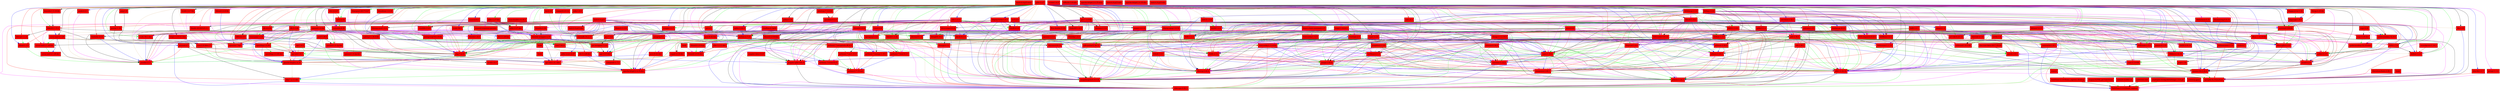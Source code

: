 digraph G {
"/nix/store/2rmlmk3vi6r9xlxwxaq8iwnash1554gd-bash-4.4-p23-man" [label = "bash-4.4-p23-man", shape = box, style = filled, fillcolor = "#ff0000"];
"/nix/store/32y1cvl4wjak8gi3irwfx7d92w5g1syl-composer-1.7.2" [label = "composer-1.7.2", shape = box, style = filled, fillcolor = "#ff0000"];
"/nix/store/n2hjbpkf4c0m48945ivxs3lmsczzw2rg-bash-4.4-p23" -> "/nix/store/32y1cvl4wjak8gi3irwfx7d92w5g1syl-composer-1.7.2" [color = "black"];
"/nix/store/wgcbk0hbfx7ag46blrn2wm5l2dqsr92i-php-7.2.11" -> "/nix/store/32y1cvl4wjak8gi3irwfx7d92w5g1syl-composer-1.7.2" [color = "red"];
"/nix/store/48711n7agmp7byji4z1m5zhvgvidyapl-lucene-1.4.3" [label = "lucene-1.4.3", shape = box, style = filled, fillcolor = "#ff0000"];
"/nix/store/6434agjcvrkbnfj9hm0ad4b77d38rwkr-diffutils-3.6-info" [label = "diffutils-3.6-info", shape = box, style = filled, fillcolor = "#ff0000"];
"/nix/store/79xprcrxsyna8mfzjf1rrn1n5xzqlgc9-inkscape-0.92.3" [label = "inkscape-0.92.3", shape = box, style = filled, fillcolor = "#ff0000"];
"/nix/store/1a820lnbnl55zjnvw7pgvzylr6ciwwqv-boehm-gc-8.0.0" -> "/nix/store/79xprcrxsyna8mfzjf1rrn1n5xzqlgc9-inkscape-0.92.3" [color = "green"];
"/nix/store/1dzsd6drn31dgp3hk74x2h87j6jdj55b-perl-5.28.0" -> "/nix/store/79xprcrxsyna8mfzjf1rrn1n5xzqlgc9-inkscape-0.92.3" [color = "blue"];
"/nix/store/1zlscf9j6yhxvq4dpv3z84vv93fvkrhf-libxslt-1.1.32" -> "/nix/store/79xprcrxsyna8mfzjf1rrn1n5xzqlgc9-inkscape-0.92.3" [color = "magenta"];
"/nix/store/2dbjpfa4s4c51h70vbzrcbl2krw3c3z4-zlib-1.2.11" -> "/nix/store/79xprcrxsyna8mfzjf1rrn1n5xzqlgc9-inkscape-0.92.3" [color = "burlywood"];
"/nix/store/431qn6gfh5w7rjhyickdpzqqlcxzxxr1-libcdr-0.1.4" -> "/nix/store/79xprcrxsyna8mfzjf1rrn1n5xzqlgc9-inkscape-0.92.3" [color = "black"];
"/nix/store/4jmkxf4ax9823z9l8kxjafjpv9pvjsav-libwpg-0.3.2" -> "/nix/store/79xprcrxsyna8mfzjf1rrn1n5xzqlgc9-inkscape-0.92.3" [color = "red"];
"/nix/store/4xq97d04gkmfjyj2npmvwg7wxnzdkrji-libsigc++-2.10.0" -> "/nix/store/79xprcrxsyna8mfzjf1rrn1n5xzqlgc9-inkscape-0.92.3" [color = "green"];
"/nix/store/5d9d839kmslksh64yyld1z4yzscfmi2m-libxml2-2.9.8" -> "/nix/store/79xprcrxsyna8mfzjf1rrn1n5xzqlgc9-inkscape-0.92.3" [color = "blue"];
"/nix/store/75r1ysch2fi9mik67d1d6yspc51p75iw-pangomm-2.40.1" -> "/nix/store/79xprcrxsyna8mfzjf1rrn1n5xzqlgc9-inkscape-0.92.3" [color = "magenta"];
"/nix/store/8dilpjcs85b96lb21nmg942ffj76flv1-glibmm-2.56.0" -> "/nix/store/79xprcrxsyna8mfzjf1rrn1n5xzqlgc9-inkscape-0.92.3" [color = "burlywood"];
"/nix/store/9vfvinsf2blx98nqxhxgs4csna3v88jn-glib-2.56.0" -> "/nix/store/79xprcrxsyna8mfzjf1rrn1n5xzqlgc9-inkscape-0.92.3" [color = "black"];
"/nix/store/b3ca42n3vkaa85a9ivdl310izswcma4r-atk-2.28.1" -> "/nix/store/79xprcrxsyna8mfzjf1rrn1n5xzqlgc9-inkscape-0.92.3" [color = "red"];
"/nix/store/b498d387dk4ddqfzala18zmid3zhxw2d-popt-1.16" -> "/nix/store/79xprcrxsyna8mfzjf1rrn1n5xzqlgc9-inkscape-0.92.3" [color = "green"];
"/nix/store/cfii0ycv3vq2ibr3nfiqkq2djkfnkx5y-gsl-2.5" -> "/nix/store/79xprcrxsyna8mfzjf1rrn1n5xzqlgc9-inkscape-0.92.3" [color = "blue"];
"/nix/store/cp0w3abqg4f57xw04z0k53g3q3p57b3r-gdk-pixbuf-2.36.12" -> "/nix/store/79xprcrxsyna8mfzjf1rrn1n5xzqlgc9-inkscape-0.92.3" [color = "magenta"];
"/nix/store/d7axxsgwsbh2isjgv813z7chnhp66v4p-pango-1.42.4" -> "/nix/store/79xprcrxsyna8mfzjf1rrn1n5xzqlgc9-inkscape-0.92.3" [color = "burlywood"];
"/nix/store/dpbkyia9w5mgq4kx3h0q8hivpibi9flg-potrace-1.15" -> "/nix/store/79xprcrxsyna8mfzjf1rrn1n5xzqlgc9-inkscape-0.92.3" [color = "black"];
"/nix/store/f5aq9p3v96n0jdviaj6iska38z06vaqb-fontconfig-2.12.6-lib" -> "/nix/store/79xprcrxsyna8mfzjf1rrn1n5xzqlgc9-inkscape-0.92.3" [color = "red"];
"/nix/store/fmndsac5alw83lmm4lzrgfk7f07ri06w-freetype-2.9" -> "/nix/store/79xprcrxsyna8mfzjf1rrn1n5xzqlgc9-inkscape-0.92.3" [color = "green"];
"/nix/store/g6vqgghf36z4dx8j7qwr4wmymmvdmvrb-librevenge-0.0.4" -> "/nix/store/79xprcrxsyna8mfzjf1rrn1n5xzqlgc9-inkscape-0.92.3" [color = "blue"];
"/nix/store/igkgqwdrxbj3980lsbmc1lawgmn79frf-libX11-1.6.6" -> "/nix/store/79xprcrxsyna8mfzjf1rrn1n5xzqlgc9-inkscape-0.92.3" [color = "magenta"];
"/nix/store/iyzpw88ixmgqhn0xmvi4i2sj31bpzm6x-gtkmm-2.24.5" -> "/nix/store/79xprcrxsyna8mfzjf1rrn1n5xzqlgc9-inkscape-0.92.3" [color = "burlywood"];
"/nix/store/jihwn51wp001s7xycqif8fn8w3bw30wx-poppler-glib-0.61.0" -> "/nix/store/79xprcrxsyna8mfzjf1rrn1n5xzqlgc9-inkscape-0.92.3" [color = "black"];
"/nix/store/kffjv3xgdlccf66bg2ghmyazinirvkq8-python-2.7.15-env" -> "/nix/store/79xprcrxsyna8mfzjf1rrn1n5xzqlgc9-inkscape-0.92.3" [color = "red"];
"/nix/store/laqjm9bj0lq5bs47n4w1fn85bg90w70k-libpng-apng-1.6.34" -> "/nix/store/79xprcrxsyna8mfzjf1rrn1n5xzqlgc9-inkscape-0.92.3" [color = "green"];
"/nix/store/m0g1bgwy48rk48wjnkjl38jvwmr92a0p-cairomm-1.12.2" -> "/nix/store/79xprcrxsyna8mfzjf1rrn1n5xzqlgc9-inkscape-0.92.3" [color = "blue"];
"/nix/store/n2hjbpkf4c0m48945ivxs3lmsczzw2rg-bash-4.4-p23" -> "/nix/store/79xprcrxsyna8mfzjf1rrn1n5xzqlgc9-inkscape-0.92.3" [color = "magenta"];
"/nix/store/nz7xzl350q6wn3i8zryim16cm1i1mr38-imagemagick-6.9.9-34" -> "/nix/store/79xprcrxsyna8mfzjf1rrn1n5xzqlgc9-inkscape-0.92.3" [color = "burlywood"];
"/nix/store/r29qnbbi6hnbnhlj40j3q0623wqvqhzy-gtk+-2.24.32" -> "/nix/store/79xprcrxsyna8mfzjf1rrn1n5xzqlgc9-inkscape-0.92.3" [color = "black"];
"/nix/store/rgs0rl2nr5icn0c46396drqdf9267dj3-gcc-7.3.0-lib" -> "/nix/store/79xprcrxsyna8mfzjf1rrn1n5xzqlgc9-inkscape-0.92.3" [color = "red"];
"/nix/store/vgjgw273fl8yx6iljnagzgfzlf09rhxn-cairo-1.16.0" -> "/nix/store/79xprcrxsyna8mfzjf1rrn1n5xzqlgc9-inkscape-0.92.3" [color = "green"];
"/nix/store/vh5fkswx9h430h731whg9dj763yyjirr-lcms2-2.9" -> "/nix/store/79xprcrxsyna8mfzjf1rrn1n5xzqlgc9-inkscape-0.92.3" [color = "blue"];
"/nix/store/vq75dibs3x82lhb7vsf1x9qr1cbklz7j-atkmm-2.24.2" -> "/nix/store/79xprcrxsyna8mfzjf1rrn1n5xzqlgc9-inkscape-0.92.3" [color = "magenta"];
"/nix/store/wcg2bimzqhqza2vz86hbf2q904pkfy85-glibc-2.27" -> "/nix/store/79xprcrxsyna8mfzjf1rrn1n5xzqlgc9-inkscape-0.92.3" [color = "burlywood"];
"/nix/store/xkpfs7qmdp89h0sbvk6c5s76xlnrqmw8-libjpeg-turbo-1.5.3" -> "/nix/store/79xprcrxsyna8mfzjf1rrn1n5xzqlgc9-inkscape-0.92.3" [color = "black"];
"/nix/store/xvyra9abi9b3blb4vz0pl7zp1n7bml39-libvisio-0.1.6" -> "/nix/store/79xprcrxsyna8mfzjf1rrn1n5xzqlgc9-inkscape-0.92.3" [color = "red"];
"/nix/store/1a820lnbnl55zjnvw7pgvzylr6ciwwqv-boehm-gc-8.0.0" [label = "boehm-gc-8.0.0", shape = box, style = filled, fillcolor = "#ff0000"];
"/nix/store/rgs0rl2nr5icn0c46396drqdf9267dj3-gcc-7.3.0-lib" -> "/nix/store/1a820lnbnl55zjnvw7pgvzylr6ciwwqv-boehm-gc-8.0.0" [color = "green"];
"/nix/store/wcg2bimzqhqza2vz86hbf2q904pkfy85-glibc-2.27" -> "/nix/store/1a820lnbnl55zjnvw7pgvzylr6ciwwqv-boehm-gc-8.0.0" [color = "blue"];
"/nix/store/1dzsd6drn31dgp3hk74x2h87j6jdj55b-perl-5.28.0" [label = "perl-5.28.0", shape = box, style = filled, fillcolor = "#ff0000"];
"/nix/store/p7amxbz98hxq3siip059qivnincn1mm3-coreutils-8.30" -> "/nix/store/1dzsd6drn31dgp3hk74x2h87j6jdj55b-perl-5.28.0" [color = "magenta"];
"/nix/store/wcg2bimzqhqza2vz86hbf2q904pkfy85-glibc-2.27" -> "/nix/store/1dzsd6drn31dgp3hk74x2h87j6jdj55b-perl-5.28.0" [color = "burlywood"];
"/nix/store/1zlscf9j6yhxvq4dpv3z84vv93fvkrhf-libxslt-1.1.32" [label = "libxslt-1.1.32", shape = box, style = filled, fillcolor = "#ff0000"];
"/nix/store/2dbjpfa4s4c51h70vbzrcbl2krw3c3z4-zlib-1.2.11" -> "/nix/store/1zlscf9j6yhxvq4dpv3z84vv93fvkrhf-libxslt-1.1.32" [color = "black"];
"/nix/store/5d9d839kmslksh64yyld1z4yzscfmi2m-libxml2-2.9.8" -> "/nix/store/1zlscf9j6yhxvq4dpv3z84vv93fvkrhf-libxslt-1.1.32" [color = "red"];
"/nix/store/wcg2bimzqhqza2vz86hbf2q904pkfy85-glibc-2.27" -> "/nix/store/1zlscf9j6yhxvq4dpv3z84vv93fvkrhf-libxslt-1.1.32" [color = "green"];
"/nix/store/2dbjpfa4s4c51h70vbzrcbl2krw3c3z4-zlib-1.2.11" [label = "zlib-1.2.11", shape = box, style = filled, fillcolor = "#ff0000"];
"/nix/store/wcg2bimzqhqza2vz86hbf2q904pkfy85-glibc-2.27" -> "/nix/store/2dbjpfa4s4c51h70vbzrcbl2krw3c3z4-zlib-1.2.11" [color = "blue"];
"/nix/store/431qn6gfh5w7rjhyickdpzqqlcxzxxr1-libcdr-0.1.4" [label = "libcdr-0.1.4", shape = box, style = filled, fillcolor = "#ff0000"];
"/nix/store/2dbjpfa4s4c51h70vbzrcbl2krw3c3z4-zlib-1.2.11" -> "/nix/store/431qn6gfh5w7rjhyickdpzqqlcxzxxr1-libcdr-0.1.4" [color = "magenta"];
"/nix/store/g6vqgghf36z4dx8j7qwr4wmymmvdmvrb-librevenge-0.0.4" -> "/nix/store/431qn6gfh5w7rjhyickdpzqqlcxzxxr1-libcdr-0.1.4" [color = "burlywood"];
"/nix/store/jzbvj1l3kw5sypa9pmbsng10jc2i91nc-icu4c-59.1" -> "/nix/store/431qn6gfh5w7rjhyickdpzqqlcxzxxr1-libcdr-0.1.4" [color = "black"];
"/nix/store/rgs0rl2nr5icn0c46396drqdf9267dj3-gcc-7.3.0-lib" -> "/nix/store/431qn6gfh5w7rjhyickdpzqqlcxzxxr1-libcdr-0.1.4" [color = "red"];
"/nix/store/vh5fkswx9h430h731whg9dj763yyjirr-lcms2-2.9" -> "/nix/store/431qn6gfh5w7rjhyickdpzqqlcxzxxr1-libcdr-0.1.4" [color = "green"];
"/nix/store/wcg2bimzqhqza2vz86hbf2q904pkfy85-glibc-2.27" -> "/nix/store/431qn6gfh5w7rjhyickdpzqqlcxzxxr1-libcdr-0.1.4" [color = "blue"];
"/nix/store/4jmkxf4ax9823z9l8kxjafjpv9pvjsav-libwpg-0.3.2" [label = "libwpg-0.3.2", shape = box, style = filled, fillcolor = "#ff0000"];
"/nix/store/2dbjpfa4s4c51h70vbzrcbl2krw3c3z4-zlib-1.2.11" -> "/nix/store/4jmkxf4ax9823z9l8kxjafjpv9pvjsav-libwpg-0.3.2" [color = "magenta"];
"/nix/store/6sn076c5cvb3xpykdyrrssk9la1q5dz8-libwpd-0.10.0" -> "/nix/store/4jmkxf4ax9823z9l8kxjafjpv9pvjsav-libwpg-0.3.2" [color = "burlywood"];
"/nix/store/g6vqgghf36z4dx8j7qwr4wmymmvdmvrb-librevenge-0.0.4" -> "/nix/store/4jmkxf4ax9823z9l8kxjafjpv9pvjsav-libwpg-0.3.2" [color = "black"];
"/nix/store/rgs0rl2nr5icn0c46396drqdf9267dj3-gcc-7.3.0-lib" -> "/nix/store/4jmkxf4ax9823z9l8kxjafjpv9pvjsav-libwpg-0.3.2" [color = "red"];
"/nix/store/wcg2bimzqhqza2vz86hbf2q904pkfy85-glibc-2.27" -> "/nix/store/4jmkxf4ax9823z9l8kxjafjpv9pvjsav-libwpg-0.3.2" [color = "green"];
"/nix/store/4xq97d04gkmfjyj2npmvwg7wxnzdkrji-libsigc++-2.10.0" [label = "libsigc++-2.10.0", shape = box, style = filled, fillcolor = "#ff0000"];
"/nix/store/rgs0rl2nr5icn0c46396drqdf9267dj3-gcc-7.3.0-lib" -> "/nix/store/4xq97d04gkmfjyj2npmvwg7wxnzdkrji-libsigc++-2.10.0" [color = "blue"];
"/nix/store/wcg2bimzqhqza2vz86hbf2q904pkfy85-glibc-2.27" -> "/nix/store/4xq97d04gkmfjyj2npmvwg7wxnzdkrji-libsigc++-2.10.0" [color = "magenta"];
"/nix/store/5d9d839kmslksh64yyld1z4yzscfmi2m-libxml2-2.9.8" [label = "libxml2-2.9.8", shape = box, style = filled, fillcolor = "#ff0000"];
"/nix/store/2dbjpfa4s4c51h70vbzrcbl2krw3c3z4-zlib-1.2.11" -> "/nix/store/5d9d839kmslksh64yyld1z4yzscfmi2m-libxml2-2.9.8" [color = "burlywood"];
"/nix/store/wcg2bimzqhqza2vz86hbf2q904pkfy85-glibc-2.27" -> "/nix/store/5d9d839kmslksh64yyld1z4yzscfmi2m-libxml2-2.9.8" [color = "black"];
"/nix/store/6sn076c5cvb3xpykdyrrssk9la1q5dz8-libwpd-0.10.0" [label = "libwpd-0.10.0", shape = box, style = filled, fillcolor = "#ff0000"];
"/nix/store/2dbjpfa4s4c51h70vbzrcbl2krw3c3z4-zlib-1.2.11" -> "/nix/store/6sn076c5cvb3xpykdyrrssk9la1q5dz8-libwpd-0.10.0" [color = "red"];
"/nix/store/g6vqgghf36z4dx8j7qwr4wmymmvdmvrb-librevenge-0.0.4" -> "/nix/store/6sn076c5cvb3xpykdyrrssk9la1q5dz8-libwpd-0.10.0" [color = "green"];
"/nix/store/rgs0rl2nr5icn0c46396drqdf9267dj3-gcc-7.3.0-lib" -> "/nix/store/6sn076c5cvb3xpykdyrrssk9la1q5dz8-libwpd-0.10.0" [color = "blue"];
"/nix/store/wcg2bimzqhqza2vz86hbf2q904pkfy85-glibc-2.27" -> "/nix/store/6sn076c5cvb3xpykdyrrssk9la1q5dz8-libwpd-0.10.0" [color = "magenta"];
"/nix/store/75r1ysch2fi9mik67d1d6yspc51p75iw-pangomm-2.40.1" [label = "pangomm-2.40.1", shape = box, style = filled, fillcolor = "#ff0000"];
"/nix/store/2gfw7fiss8m86mmjfcf45n3i60xyhk33-expat-2.2.6" -> "/nix/store/75r1ysch2fi9mik67d1d6yspc51p75iw-pangomm-2.40.1" [color = "burlywood"];
"/nix/store/2mckgqmhcf8nzf630d55l0ni5swxpf18-graphite2-1.3.6" -> "/nix/store/75r1ysch2fi9mik67d1d6yspc51p75iw-pangomm-2.40.1" [color = "black"];
"/nix/store/32ns92fiklb0w8fywhcadjf5rysxbrdv-libXdmcp-1.1.2" -> "/nix/store/75r1ysch2fi9mik67d1d6yspc51p75iw-pangomm-2.40.1" [color = "red"];
"/nix/store/4xq97d04gkmfjyj2npmvwg7wxnzdkrji-libsigc++-2.10.0" -> "/nix/store/75r1ysch2fi9mik67d1d6yspc51p75iw-pangomm-2.40.1" [color = "green"];
"/nix/store/5b9fji2bg51dw5v1an6ryvnm5adrzzpd-libXrender-0.9.10" -> "/nix/store/75r1ysch2fi9mik67d1d6yspc51p75iw-pangomm-2.40.1" [color = "blue"];
"/nix/store/8dilpjcs85b96lb21nmg942ffj76flv1-glibmm-2.56.0" -> "/nix/store/75r1ysch2fi9mik67d1d6yspc51p75iw-pangomm-2.40.1" [color = "magenta"];
"/nix/store/8nfmbmwyr2ligx82m8vx5h0gyc1h9ni1-pcre-8.42" -> "/nix/store/75r1ysch2fi9mik67d1d6yspc51p75iw-pangomm-2.40.1" [color = "burlywood"];
"/nix/store/9vfvinsf2blx98nqxhxgs4csna3v88jn-glib-2.56.0" -> "/nix/store/75r1ysch2fi9mik67d1d6yspc51p75iw-pangomm-2.40.1" [color = "black"];
"/nix/store/cr68zgij8y6s94cb17gkijg3p4cj6w9f-bzip2-1.0.6.0.1" -> "/nix/store/75r1ysch2fi9mik67d1d6yspc51p75iw-pangomm-2.40.1" [color = "red"];
"/nix/store/d7axxsgwsbh2isjgv813z7chnhp66v4p-pango-1.42.4" -> "/nix/store/75r1ysch2fi9mik67d1d6yspc51p75iw-pangomm-2.40.1" [color = "green"];
"/nix/store/f5aq9p3v96n0jdviaj6iska38z06vaqb-fontconfig-2.12.6-lib" -> "/nix/store/75r1ysch2fi9mik67d1d6yspc51p75iw-pangomm-2.40.1" [color = "blue"];
"/nix/store/fgfrxvhz4qnzi7nl7fksn5j1sccl3sxv-pixman-0.34.0" -> "/nix/store/75r1ysch2fi9mik67d1d6yspc51p75iw-pangomm-2.40.1" [color = "magenta"];
"/nix/store/fmndsac5alw83lmm4lzrgfk7f07ri06w-freetype-2.9" -> "/nix/store/75r1ysch2fi9mik67d1d6yspc51p75iw-pangomm-2.40.1" [color = "burlywood"];
"/nix/store/igkgqwdrxbj3980lsbmc1lawgmn79frf-libX11-1.6.6" -> "/nix/store/75r1ysch2fi9mik67d1d6yspc51p75iw-pangomm-2.40.1" [color = "black"];
"/nix/store/k6dyrdxrbmf6qfl1g3675gyvsb27m9z0-harfbuzz-2.1.0" -> "/nix/store/75r1ysch2fi9mik67d1d6yspc51p75iw-pangomm-2.40.1" [color = "red"];
"/nix/store/k9hkf1kch3y3gfp1cjfnfppn43g27jq8-libxcb-1.13.1" -> "/nix/store/75r1ysch2fi9mik67d1d6yspc51p75iw-pangomm-2.40.1" [color = "green"];
"/nix/store/laqjm9bj0lq5bs47n4w1fn85bg90w70k-libpng-apng-1.6.34" -> "/nix/store/75r1ysch2fi9mik67d1d6yspc51p75iw-pangomm-2.40.1" [color = "blue"];
"/nix/store/m0g1bgwy48rk48wjnkjl38jvwmr92a0p-cairomm-1.12.2" -> "/nix/store/75r1ysch2fi9mik67d1d6yspc51p75iw-pangomm-2.40.1" [color = "magenta"];
"/nix/store/m8j5jkr3cm0xmj5iq35jfvcxpdpn6rys-libXau-1.0.8" -> "/nix/store/75r1ysch2fi9mik67d1d6yspc51p75iw-pangomm-2.40.1" [color = "burlywood"];
"/nix/store/nx7na47silpayvq08ip6qn1ds478a7d7-libXext-1.3.3" -> "/nix/store/75r1ysch2fi9mik67d1d6yspc51p75iw-pangomm-2.40.1" [color = "black"];
"/nix/store/q6fb82838jbll27s2wzs6v6qvlk6s9yq-libffi-3.2.1" -> "/nix/store/75r1ysch2fi9mik67d1d6yspc51p75iw-pangomm-2.40.1" [color = "red"];
"/nix/store/rgs0rl2nr5icn0c46396drqdf9267dj3-gcc-7.3.0-lib" -> "/nix/store/75r1ysch2fi9mik67d1d6yspc51p75iw-pangomm-2.40.1" [color = "green"];
"/nix/store/vgjgw273fl8yx6iljnagzgfzlf09rhxn-cairo-1.16.0" -> "/nix/store/75r1ysch2fi9mik67d1d6yspc51p75iw-pangomm-2.40.1" [color = "blue"];
"/nix/store/wcg2bimzqhqza2vz86hbf2q904pkfy85-glibc-2.27" -> "/nix/store/75r1ysch2fi9mik67d1d6yspc51p75iw-pangomm-2.40.1" [color = "magenta"];
"/nix/store/yzz28bc7j6hdm6l26hn6hcxx74l55r4c-libglvnd-1.0.0" -> "/nix/store/75r1ysch2fi9mik67d1d6yspc51p75iw-pangomm-2.40.1" [color = "burlywood"];
"/nix/store/2gfw7fiss8m86mmjfcf45n3i60xyhk33-expat-2.2.6" [label = "expat-2.2.6", shape = box, style = filled, fillcolor = "#ff0000"];
"/nix/store/wcg2bimzqhqza2vz86hbf2q904pkfy85-glibc-2.27" -> "/nix/store/2gfw7fiss8m86mmjfcf45n3i60xyhk33-expat-2.2.6" [color = "black"];
"/nix/store/2mckgqmhcf8nzf630d55l0ni5swxpf18-graphite2-1.3.6" [label = "graphite2-1.3.6", shape = box, style = filled, fillcolor = "#ff0000"];
"/nix/store/rgs0rl2nr5icn0c46396drqdf9267dj3-gcc-7.3.0-lib" -> "/nix/store/2mckgqmhcf8nzf630d55l0ni5swxpf18-graphite2-1.3.6" [color = "red"];
"/nix/store/wcg2bimzqhqza2vz86hbf2q904pkfy85-glibc-2.27" -> "/nix/store/2mckgqmhcf8nzf630d55l0ni5swxpf18-graphite2-1.3.6" [color = "green"];
"/nix/store/32ns92fiklb0w8fywhcadjf5rysxbrdv-libXdmcp-1.1.2" [label = "libXdmcp-1.1.2", shape = box, style = filled, fillcolor = "#ff0000"];
"/nix/store/wcg2bimzqhqza2vz86hbf2q904pkfy85-glibc-2.27" -> "/nix/store/32ns92fiklb0w8fywhcadjf5rysxbrdv-libXdmcp-1.1.2" [color = "blue"];
"/nix/store/5b9fji2bg51dw5v1an6ryvnm5adrzzpd-libXrender-0.9.10" [label = "libXrender-0.9.10", shape = box, style = filled, fillcolor = "#ff0000"];
"/nix/store/32ns92fiklb0w8fywhcadjf5rysxbrdv-libXdmcp-1.1.2" -> "/nix/store/5b9fji2bg51dw5v1an6ryvnm5adrzzpd-libXrender-0.9.10" [color = "magenta"];
"/nix/store/igkgqwdrxbj3980lsbmc1lawgmn79frf-libX11-1.6.6" -> "/nix/store/5b9fji2bg51dw5v1an6ryvnm5adrzzpd-libXrender-0.9.10" [color = "burlywood"];
"/nix/store/k9hkf1kch3y3gfp1cjfnfppn43g27jq8-libxcb-1.13.1" -> "/nix/store/5b9fji2bg51dw5v1an6ryvnm5adrzzpd-libXrender-0.9.10" [color = "black"];
"/nix/store/m8j5jkr3cm0xmj5iq35jfvcxpdpn6rys-libXau-1.0.8" -> "/nix/store/5b9fji2bg51dw5v1an6ryvnm5adrzzpd-libXrender-0.9.10" [color = "red"];
"/nix/store/wcg2bimzqhqza2vz86hbf2q904pkfy85-glibc-2.27" -> "/nix/store/5b9fji2bg51dw5v1an6ryvnm5adrzzpd-libXrender-0.9.10" [color = "green"];
"/nix/store/8dilpjcs85b96lb21nmg942ffj76flv1-glibmm-2.56.0" [label = "glibmm-2.56.0", shape = box, style = filled, fillcolor = "#ff0000"];
"/nix/store/4xq97d04gkmfjyj2npmvwg7wxnzdkrji-libsigc++-2.10.0" -> "/nix/store/8dilpjcs85b96lb21nmg942ffj76flv1-glibmm-2.56.0" [color = "blue"];
"/nix/store/8nfmbmwyr2ligx82m8vx5h0gyc1h9ni1-pcre-8.42" -> "/nix/store/8dilpjcs85b96lb21nmg942ffj76flv1-glibmm-2.56.0" [color = "magenta"];
"/nix/store/9vfvinsf2blx98nqxhxgs4csna3v88jn-glib-2.56.0" -> "/nix/store/8dilpjcs85b96lb21nmg942ffj76flv1-glibmm-2.56.0" [color = "burlywood"];
"/nix/store/plcg612zydscvnk65mwvksikwrdpxmsh-util-linux-2.32.1" -> "/nix/store/8dilpjcs85b96lb21nmg942ffj76flv1-glibmm-2.56.0" [color = "black"];
"/nix/store/q6fb82838jbll27s2wzs6v6qvlk6s9yq-libffi-3.2.1" -> "/nix/store/8dilpjcs85b96lb21nmg942ffj76flv1-glibmm-2.56.0" [color = "red"];
"/nix/store/rgs0rl2nr5icn0c46396drqdf9267dj3-gcc-7.3.0-lib" -> "/nix/store/8dilpjcs85b96lb21nmg942ffj76flv1-glibmm-2.56.0" [color = "green"];
"/nix/store/wcg2bimzqhqza2vz86hbf2q904pkfy85-glibc-2.27" -> "/nix/store/8dilpjcs85b96lb21nmg942ffj76flv1-glibmm-2.56.0" [color = "blue"];
"/nix/store/8nfmbmwyr2ligx82m8vx5h0gyc1h9ni1-pcre-8.42" [label = "pcre-8.42", shape = box, style = filled, fillcolor = "#ff0000"];
"/nix/store/wcg2bimzqhqza2vz86hbf2q904pkfy85-glibc-2.27" -> "/nix/store/8nfmbmwyr2ligx82m8vx5h0gyc1h9ni1-pcre-8.42" [color = "magenta"];
"/nix/store/9vfvinsf2blx98nqxhxgs4csna3v88jn-glib-2.56.0" [label = "glib-2.56.0", shape = box, style = filled, fillcolor = "#ff0000"];
"/nix/store/2dbjpfa4s4c51h70vbzrcbl2krw3c3z4-zlib-1.2.11" -> "/nix/store/9vfvinsf2blx98nqxhxgs4csna3v88jn-glib-2.56.0" [color = "burlywood"];
"/nix/store/8nfmbmwyr2ligx82m8vx5h0gyc1h9ni1-pcre-8.42" -> "/nix/store/9vfvinsf2blx98nqxhxgs4csna3v88jn-glib-2.56.0" [color = "black"];
"/nix/store/plcg612zydscvnk65mwvksikwrdpxmsh-util-linux-2.32.1" -> "/nix/store/9vfvinsf2blx98nqxhxgs4csna3v88jn-glib-2.56.0" [color = "red"];
"/nix/store/q6fb82838jbll27s2wzs6v6qvlk6s9yq-libffi-3.2.1" -> "/nix/store/9vfvinsf2blx98nqxhxgs4csna3v88jn-glib-2.56.0" [color = "green"];
"/nix/store/wcg2bimzqhqza2vz86hbf2q904pkfy85-glibc-2.27" -> "/nix/store/9vfvinsf2blx98nqxhxgs4csna3v88jn-glib-2.56.0" [color = "blue"];
"/nix/store/b3ca42n3vkaa85a9ivdl310izswcma4r-atk-2.28.1" [label = "atk-2.28.1", shape = box, style = filled, fillcolor = "#ff0000"];
"/nix/store/9vfvinsf2blx98nqxhxgs4csna3v88jn-glib-2.56.0" -> "/nix/store/b3ca42n3vkaa85a9ivdl310izswcma4r-atk-2.28.1" [color = "magenta"];
"/nix/store/wcg2bimzqhqza2vz86hbf2q904pkfy85-glibc-2.27" -> "/nix/store/b3ca42n3vkaa85a9ivdl310izswcma4r-atk-2.28.1" [color = "burlywood"];
"/nix/store/b498d387dk4ddqfzala18zmid3zhxw2d-popt-1.16" [label = "popt-1.16", shape = box, style = filled, fillcolor = "#ff0000"];
"/nix/store/wcg2bimzqhqza2vz86hbf2q904pkfy85-glibc-2.27" -> "/nix/store/b498d387dk4ddqfzala18zmid3zhxw2d-popt-1.16" [color = "black"];
"/nix/store/c6j17yd91k8wkrpzc44xcn1vkk6shs57-apache-httpd-2.4.35-man" [label = "apache-httpd-2.4.35-man", shape = box, style = filled, fillcolor = "#ff0000"];
"/nix/store/cfii0ycv3vq2ibr3nfiqkq2djkfnkx5y-gsl-2.5" [label = "gsl-2.5", shape = box, style = filled, fillcolor = "#ff0000"];
"/nix/store/n2hjbpkf4c0m48945ivxs3lmsczzw2rg-bash-4.4-p23" -> "/nix/store/cfii0ycv3vq2ibr3nfiqkq2djkfnkx5y-gsl-2.5" [color = "red"];
"/nix/store/wcg2bimzqhqza2vz86hbf2q904pkfy85-glibc-2.27" -> "/nix/store/cfii0ycv3vq2ibr3nfiqkq2djkfnkx5y-gsl-2.5" [color = "green"];
"/nix/store/cki6xr8260lmscsc79ypcgbf8v2hq7w0-apache-httpd-2.4.35" [label = "apache-httpd-2.4.35", shape = box, style = filled, fillcolor = "#ff0000"];
"/nix/store/1dzsd6drn31dgp3hk74x2h87j6jdj55b-perl-5.28.0" -> "/nix/store/cki6xr8260lmscsc79ypcgbf8v2hq7w0-apache-httpd-2.4.35" [color = "blue"];
"/nix/store/2dbjpfa4s4c51h70vbzrcbl2krw3c3z4-zlib-1.2.11" -> "/nix/store/cki6xr8260lmscsc79ypcgbf8v2hq7w0-apache-httpd-2.4.35" [color = "magenta"];
"/nix/store/2gfw7fiss8m86mmjfcf45n3i60xyhk33-expat-2.2.6" -> "/nix/store/cki6xr8260lmscsc79ypcgbf8v2hq7w0-apache-httpd-2.4.35" [color = "burlywood"];
"/nix/store/5d9d839kmslksh64yyld1z4yzscfmi2m-libxml2-2.9.8" -> "/nix/store/cki6xr8260lmscsc79ypcgbf8v2hq7w0-apache-httpd-2.4.35" [color = "black"];
"/nix/store/8nfmbmwyr2ligx82m8vx5h0gyc1h9ni1-pcre-8.42" -> "/nix/store/cki6xr8260lmscsc79ypcgbf8v2hq7w0-apache-httpd-2.4.35" [color = "red"];
"/nix/store/bbq53351sgz5hxsqxl1blz5jjrvn6053-lynx-2.8.9dev.17" -> "/nix/store/cki6xr8260lmscsc79ypcgbf8v2hq7w0-apache-httpd-2.4.35" [color = "green"];
"/nix/store/ci7lk0iyf2na1ywnxn61xjrvkql8ax8w-db-5.3.28" -> "/nix/store/cki6xr8260lmscsc79ypcgbf8v2hq7w0-apache-httpd-2.4.35" [color = "blue"];
"/nix/store/dzd4dckqgvgv2sya4ag6j2xq7q582fmk-apr-util-1.6.1" -> "/nix/store/cki6xr8260lmscsc79ypcgbf8v2hq7w0-apache-httpd-2.4.35" [color = "magenta"];
"/nix/store/jcg7axs9dbnlis4vbrs7wx56c3c45d41-nghttp2-1.34.0-lib" -> "/nix/store/cki6xr8260lmscsc79ypcgbf8v2hq7w0-apache-httpd-2.4.35" [color = "burlywood"];
"/nix/store/n2hjbpkf4c0m48945ivxs3lmsczzw2rg-bash-4.4-p23" -> "/nix/store/cki6xr8260lmscsc79ypcgbf8v2hq7w0-apache-httpd-2.4.35" [color = "black"];
"/nix/store/nlb8hykwq7jc4vpnda39civ9cvrb7ymq-openssl-1.0.2p" -> "/nix/store/cki6xr8260lmscsc79ypcgbf8v2hq7w0-apache-httpd-2.4.35" [color = "red"];
"/nix/store/nmbldg38wyvpq0y7lk7zjxh6i7mdj7i6-apr-1.6.5" -> "/nix/store/cki6xr8260lmscsc79ypcgbf8v2hq7w0-apache-httpd-2.4.35" [color = "green"];
"/nix/store/rsvr56xs87zj7igl8dsvvkb4zbkayprf-openldap-2.4.46" -> "/nix/store/cki6xr8260lmscsc79ypcgbf8v2hq7w0-apache-httpd-2.4.35" [color = "blue"];
"/nix/store/rwqd6imrr0c5fcwx39g65h9n3kvzwych-brotli-1.0.7-lib" -> "/nix/store/cki6xr8260lmscsc79ypcgbf8v2hq7w0-apache-httpd-2.4.35" [color = "magenta"];
"/nix/store/wcg2bimzqhqza2vz86hbf2q904pkfy85-glibc-2.27" -> "/nix/store/cki6xr8260lmscsc79ypcgbf8v2hq7w0-apache-httpd-2.4.35" [color = "burlywood"];
"/nix/store/bbq53351sgz5hxsqxl1blz5jjrvn6053-lynx-2.8.9dev.17" [label = "lynx-2.8.9dev.17", shape = box, style = filled, fillcolor = "#ff0000"];
"/nix/store/mi1ygh0pnzyp1vq8vkn3z3cqjs7by01n-gnutar-1.30" -> "/nix/store/bbq53351sgz5hxsqxl1blz5jjrvn6053-lynx-2.8.9dev.17" [color = "black"];
"/nix/store/nlb8hykwq7jc4vpnda39civ9cvrb7ymq-openssl-1.0.2p" -> "/nix/store/bbq53351sgz5hxsqxl1blz5jjrvn6053-lynx-2.8.9dev.17" [color = "red"];
"/nix/store/p7amxbz98hxq3siip059qivnincn1mm3-coreutils-8.30" -> "/nix/store/bbq53351sgz5hxsqxl1blz5jjrvn6053-lynx-2.8.9dev.17" [color = "green"];
"/nix/store/s8hv8h4w3rr11m0gwh7frjy2aj4wb3fb-bzip2-1.0.6.0.1-bin" -> "/nix/store/bbq53351sgz5hxsqxl1blz5jjrvn6053-lynx-2.8.9dev.17" [color = "blue"];
"/nix/store/w5bjx97a3gry1f9ah25lxl8gc4pmd9zc-ncurses-6.1" -> "/nix/store/bbq53351sgz5hxsqxl1blz5jjrvn6053-lynx-2.8.9dev.17" [color = "magenta"];
"/nix/store/wcg2bimzqhqza2vz86hbf2q904pkfy85-glibc-2.27" -> "/nix/store/bbq53351sgz5hxsqxl1blz5jjrvn6053-lynx-2.8.9dev.17" [color = "burlywood"];
"/nix/store/xbpv2hm7qxr3750jf4pxr18p1hg41yak-gzip-1.9" -> "/nix/store/bbq53351sgz5hxsqxl1blz5jjrvn6053-lynx-2.8.9dev.17" [color = "black"];
"/nix/store/ci7lk0iyf2na1ywnxn61xjrvkql8ax8w-db-5.3.28" [label = "db-5.3.28", shape = box, style = filled, fillcolor = "#ff0000"];
"/nix/store/rgs0rl2nr5icn0c46396drqdf9267dj3-gcc-7.3.0-lib" -> "/nix/store/ci7lk0iyf2na1ywnxn61xjrvkql8ax8w-db-5.3.28" [color = "red"];
"/nix/store/wcg2bimzqhqza2vz86hbf2q904pkfy85-glibc-2.27" -> "/nix/store/ci7lk0iyf2na1ywnxn61xjrvkql8ax8w-db-5.3.28" [color = "green"];
"/nix/store/cp0w3abqg4f57xw04z0k53g3q3p57b3r-gdk-pixbuf-2.36.12" [label = "gdk-pixbuf-2.36.12", shape = box, style = filled, fillcolor = "#ff0000"];
"/nix/store/9vfvinsf2blx98nqxhxgs4csna3v88jn-glib-2.56.0" -> "/nix/store/cp0w3abqg4f57xw04z0k53g3q3p57b3r-gdk-pixbuf-2.36.12" [color = "blue"];
"/nix/store/d417kal4lysln7crx6m0m5cpcqvcfywl-jasper-2.0.14" -> "/nix/store/cp0w3abqg4f57xw04z0k53g3q3p57b3r-gdk-pixbuf-2.36.12" [color = "magenta"];
"/nix/store/dqnq4ymw4qpyxb9dx8xf89w6axl9l7yy-libtiff-4.0.9" -> "/nix/store/cp0w3abqg4f57xw04z0k53g3q3p57b3r-gdk-pixbuf-2.36.12" [color = "burlywood"];
"/nix/store/igkgqwdrxbj3980lsbmc1lawgmn79frf-libX11-1.6.6" -> "/nix/store/cp0w3abqg4f57xw04z0k53g3q3p57b3r-gdk-pixbuf-2.36.12" [color = "black"];
"/nix/store/laqjm9bj0lq5bs47n4w1fn85bg90w70k-libpng-apng-1.6.34" -> "/nix/store/cp0w3abqg4f57xw04z0k53g3q3p57b3r-gdk-pixbuf-2.36.12" [color = "red"];
"/nix/store/wcg2bimzqhqza2vz86hbf2q904pkfy85-glibc-2.27" -> "/nix/store/cp0w3abqg4f57xw04z0k53g3q3p57b3r-gdk-pixbuf-2.36.12" [color = "green"];
"/nix/store/xkpfs7qmdp89h0sbvk6c5s76xlnrqmw8-libjpeg-turbo-1.5.3" -> "/nix/store/cp0w3abqg4f57xw04z0k53g3q3p57b3r-gdk-pixbuf-2.36.12" [color = "blue"];
"/nix/store/cq07vcjanppbwcz9pycpga1a18xrl7yp-bash-4.4-p23-info" [label = "bash-4.4-p23-info", shape = box, style = filled, fillcolor = "#ff0000"];
"/nix/store/cr68zgij8y6s94cb17gkijg3p4cj6w9f-bzip2-1.0.6.0.1" [label = "bzip2-1.0.6.0.1", shape = box, style = filled, fillcolor = "#ff0000"];
"/nix/store/wcg2bimzqhqza2vz86hbf2q904pkfy85-glibc-2.27" -> "/nix/store/cr68zgij8y6s94cb17gkijg3p4cj6w9f-bzip2-1.0.6.0.1" [color = "magenta"];
"/nix/store/d417kal4lysln7crx6m0m5cpcqvcfywl-jasper-2.0.14" [label = "jasper-2.0.14", shape = box, style = filled, fillcolor = "#ff0000"];
"/nix/store/wcg2bimzqhqza2vz86hbf2q904pkfy85-glibc-2.27" -> "/nix/store/d417kal4lysln7crx6m0m5cpcqvcfywl-jasper-2.0.14" [color = "burlywood"];
"/nix/store/xkpfs7qmdp89h0sbvk6c5s76xlnrqmw8-libjpeg-turbo-1.5.3" -> "/nix/store/d417kal4lysln7crx6m0m5cpcqvcfywl-jasper-2.0.14" [color = "black"];
"/nix/store/d7axxsgwsbh2isjgv813z7chnhp66v4p-pango-1.42.4" [label = "pango-1.42.4", shape = box, style = filled, fillcolor = "#ff0000"];
"/nix/store/2dbjpfa4s4c51h70vbzrcbl2krw3c3z4-zlib-1.2.11" -> "/nix/store/d7axxsgwsbh2isjgv813z7chnhp66v4p-pango-1.42.4" [color = "red"];
"/nix/store/2gfw7fiss8m86mmjfcf45n3i60xyhk33-expat-2.2.6" -> "/nix/store/d7axxsgwsbh2isjgv813z7chnhp66v4p-pango-1.42.4" [color = "green"];
"/nix/store/2mckgqmhcf8nzf630d55l0ni5swxpf18-graphite2-1.3.6" -> "/nix/store/d7axxsgwsbh2isjgv813z7chnhp66v4p-pango-1.42.4" [color = "blue"];
"/nix/store/32ns92fiklb0w8fywhcadjf5rysxbrdv-libXdmcp-1.1.2" -> "/nix/store/d7axxsgwsbh2isjgv813z7chnhp66v4p-pango-1.42.4" [color = "magenta"];
"/nix/store/5b9fji2bg51dw5v1an6ryvnm5adrzzpd-libXrender-0.9.10" -> "/nix/store/d7axxsgwsbh2isjgv813z7chnhp66v4p-pango-1.42.4" [color = "burlywood"];
"/nix/store/8nfmbmwyr2ligx82m8vx5h0gyc1h9ni1-pcre-8.42" -> "/nix/store/d7axxsgwsbh2isjgv813z7chnhp66v4p-pango-1.42.4" [color = "black"];
"/nix/store/9vfvinsf2blx98nqxhxgs4csna3v88jn-glib-2.56.0" -> "/nix/store/d7axxsgwsbh2isjgv813z7chnhp66v4p-pango-1.42.4" [color = "red"];
"/nix/store/cr68zgij8y6s94cb17gkijg3p4cj6w9f-bzip2-1.0.6.0.1" -> "/nix/store/d7axxsgwsbh2isjgv813z7chnhp66v4p-pango-1.42.4" [color = "green"];
"/nix/store/f5aq9p3v96n0jdviaj6iska38z06vaqb-fontconfig-2.12.6-lib" -> "/nix/store/d7axxsgwsbh2isjgv813z7chnhp66v4p-pango-1.42.4" [color = "blue"];
"/nix/store/fgfrxvhz4qnzi7nl7fksn5j1sccl3sxv-pixman-0.34.0" -> "/nix/store/d7axxsgwsbh2isjgv813z7chnhp66v4p-pango-1.42.4" [color = "magenta"];
"/nix/store/fmndsac5alw83lmm4lzrgfk7f07ri06w-freetype-2.9" -> "/nix/store/d7axxsgwsbh2isjgv813z7chnhp66v4p-pango-1.42.4" [color = "burlywood"];
"/nix/store/igkgqwdrxbj3980lsbmc1lawgmn79frf-libX11-1.6.6" -> "/nix/store/d7axxsgwsbh2isjgv813z7chnhp66v4p-pango-1.42.4" [color = "black"];
"/nix/store/ii2bxs590xgnawawlwiyd072w4c0dhmj-libXft-2.3.2" -> "/nix/store/d7axxsgwsbh2isjgv813z7chnhp66v4p-pango-1.42.4" [color = "red"];
"/nix/store/k6dyrdxrbmf6qfl1g3675gyvsb27m9z0-harfbuzz-2.1.0" -> "/nix/store/d7axxsgwsbh2isjgv813z7chnhp66v4p-pango-1.42.4" [color = "green"];
"/nix/store/k9hkf1kch3y3gfp1cjfnfppn43g27jq8-libxcb-1.13.1" -> "/nix/store/d7axxsgwsbh2isjgv813z7chnhp66v4p-pango-1.42.4" [color = "blue"];
"/nix/store/laqjm9bj0lq5bs47n4w1fn85bg90w70k-libpng-apng-1.6.34" -> "/nix/store/d7axxsgwsbh2isjgv813z7chnhp66v4p-pango-1.42.4" [color = "magenta"];
"/nix/store/m8j5jkr3cm0xmj5iq35jfvcxpdpn6rys-libXau-1.0.8" -> "/nix/store/d7axxsgwsbh2isjgv813z7chnhp66v4p-pango-1.42.4" [color = "burlywood"];
"/nix/store/nx7na47silpayvq08ip6qn1ds478a7d7-libXext-1.3.3" -> "/nix/store/d7axxsgwsbh2isjgv813z7chnhp66v4p-pango-1.42.4" [color = "black"];
"/nix/store/q6fb82838jbll27s2wzs6v6qvlk6s9yq-libffi-3.2.1" -> "/nix/store/d7axxsgwsbh2isjgv813z7chnhp66v4p-pango-1.42.4" [color = "red"];
"/nix/store/sx9csfqrcghln7dwz3dd83sqgsxgc4z1-fribidi-1.0.5" -> "/nix/store/d7axxsgwsbh2isjgv813z7chnhp66v4p-pango-1.42.4" [color = "green"];
"/nix/store/vgjgw273fl8yx6iljnagzgfzlf09rhxn-cairo-1.16.0" -> "/nix/store/d7axxsgwsbh2isjgv813z7chnhp66v4p-pango-1.42.4" [color = "blue"];
"/nix/store/wcg2bimzqhqza2vz86hbf2q904pkfy85-glibc-2.27" -> "/nix/store/d7axxsgwsbh2isjgv813z7chnhp66v4p-pango-1.42.4" [color = "magenta"];
"/nix/store/yzz28bc7j6hdm6l26hn6hcxx74l55r4c-libglvnd-1.0.0" -> "/nix/store/d7axxsgwsbh2isjgv813z7chnhp66v4p-pango-1.42.4" [color = "burlywood"];
"/nix/store/dpbkyia9w5mgq4kx3h0q8hivpibi9flg-potrace-1.15" [label = "potrace-1.15", shape = box, style = filled, fillcolor = "#ff0000"];
"/nix/store/2dbjpfa4s4c51h70vbzrcbl2krw3c3z4-zlib-1.2.11" -> "/nix/store/dpbkyia9w5mgq4kx3h0q8hivpibi9flg-potrace-1.15" [color = "black"];
"/nix/store/wcg2bimzqhqza2vz86hbf2q904pkfy85-glibc-2.27" -> "/nix/store/dpbkyia9w5mgq4kx3h0q8hivpibi9flg-potrace-1.15" [color = "red"];
"/nix/store/dqnq4ymw4qpyxb9dx8xf89w6axl9l7yy-libtiff-4.0.9" [label = "libtiff-4.0.9", shape = box, style = filled, fillcolor = "#ff0000"];
"/nix/store/2dbjpfa4s4c51h70vbzrcbl2krw3c3z4-zlib-1.2.11" -> "/nix/store/dqnq4ymw4qpyxb9dx8xf89w6axl9l7yy-libtiff-4.0.9" [color = "green"];
"/nix/store/d0zgd16ll1fqcvs54gnhb1sqkqz5zhq4-xz-5.2.4" -> "/nix/store/dqnq4ymw4qpyxb9dx8xf89w6axl9l7yy-libtiff-4.0.9" [color = "blue"];
"/nix/store/rgs0rl2nr5icn0c46396drqdf9267dj3-gcc-7.3.0-lib" -> "/nix/store/dqnq4ymw4qpyxb9dx8xf89w6axl9l7yy-libtiff-4.0.9" [color = "magenta"];
"/nix/store/wcg2bimzqhqza2vz86hbf2q904pkfy85-glibc-2.27" -> "/nix/store/dqnq4ymw4qpyxb9dx8xf89w6axl9l7yy-libtiff-4.0.9" [color = "burlywood"];
"/nix/store/xkpfs7qmdp89h0sbvk6c5s76xlnrqmw8-libjpeg-turbo-1.5.3" -> "/nix/store/dqnq4ymw4qpyxb9dx8xf89w6axl9l7yy-libtiff-4.0.9" [color = "black"];
"/nix/store/d0zgd16ll1fqcvs54gnhb1sqkqz5zhq4-xz-5.2.4" [label = "xz-5.2.4", shape = box, style = filled, fillcolor = "#ff0000"];
"/nix/store/wcg2bimzqhqza2vz86hbf2q904pkfy85-glibc-2.27" -> "/nix/store/d0zgd16ll1fqcvs54gnhb1sqkqz5zhq4-xz-5.2.4" [color = "red"];
"/nix/store/dzd4dckqgvgv2sya4ag6j2xq7q582fmk-apr-util-1.6.1" [label = "apr-util-1.6.1", shape = box, style = filled, fillcolor = "#ff0000"];
"/nix/store/2gfw7fiss8m86mmjfcf45n3i60xyhk33-expat-2.2.6" -> "/nix/store/dzd4dckqgvgv2sya4ag6j2xq7q582fmk-apr-util-1.6.1" [color = "green"];
"/nix/store/ci7lk0iyf2na1ywnxn61xjrvkql8ax8w-db-5.3.28" -> "/nix/store/dzd4dckqgvgv2sya4ag6j2xq7q582fmk-apr-util-1.6.1" [color = "blue"];
"/nix/store/nlb8hykwq7jc4vpnda39civ9cvrb7ymq-openssl-1.0.2p" -> "/nix/store/dzd4dckqgvgv2sya4ag6j2xq7q582fmk-apr-util-1.6.1" [color = "magenta"];
"/nix/store/nmbldg38wyvpq0y7lk7zjxh6i7mdj7i6-apr-1.6.5" -> "/nix/store/dzd4dckqgvgv2sya4ag6j2xq7q582fmk-apr-util-1.6.1" [color = "burlywood"];
"/nix/store/rsvr56xs87zj7igl8dsvvkb4zbkayprf-openldap-2.4.46" -> "/nix/store/dzd4dckqgvgv2sya4ag6j2xq7q582fmk-apr-util-1.6.1" [color = "black"];
"/nix/store/wcg2bimzqhqza2vz86hbf2q904pkfy85-glibc-2.27" -> "/nix/store/dzd4dckqgvgv2sya4ag6j2xq7q582fmk-apr-util-1.6.1" [color = "red"];
"/nix/store/f5aq9p3v96n0jdviaj6iska38z06vaqb-fontconfig-2.12.6-lib" [label = "fontconfig-2.12.6-lib", shape = box, style = filled, fillcolor = "#ff0000"];
"/nix/store/2dbjpfa4s4c51h70vbzrcbl2krw3c3z4-zlib-1.2.11" -> "/nix/store/f5aq9p3v96n0jdviaj6iska38z06vaqb-fontconfig-2.12.6-lib" [color = "green"];
"/nix/store/2gfw7fiss8m86mmjfcf45n3i60xyhk33-expat-2.2.6" -> "/nix/store/f5aq9p3v96n0jdviaj6iska38z06vaqb-fontconfig-2.12.6-lib" [color = "blue"];
"/nix/store/8gn2b5vvlazg608cj1y5l4igp9rckmnq-dejavu-fonts-minimal-2.37" -> "/nix/store/f5aq9p3v96n0jdviaj6iska38z06vaqb-fontconfig-2.12.6-lib" [color = "magenta"];
"/nix/store/cr68zgij8y6s94cb17gkijg3p4cj6w9f-bzip2-1.0.6.0.1" -> "/nix/store/f5aq9p3v96n0jdviaj6iska38z06vaqb-fontconfig-2.12.6-lib" [color = "burlywood"];
"/nix/store/fmndsac5alw83lmm4lzrgfk7f07ri06w-freetype-2.9" -> "/nix/store/f5aq9p3v96n0jdviaj6iska38z06vaqb-fontconfig-2.12.6-lib" [color = "black"];
"/nix/store/laqjm9bj0lq5bs47n4w1fn85bg90w70k-libpng-apng-1.6.34" -> "/nix/store/f5aq9p3v96n0jdviaj6iska38z06vaqb-fontconfig-2.12.6-lib" [color = "red"];
"/nix/store/wcg2bimzqhqza2vz86hbf2q904pkfy85-glibc-2.27" -> "/nix/store/f5aq9p3v96n0jdviaj6iska38z06vaqb-fontconfig-2.12.6-lib" [color = "green"];
"/nix/store/wwnbskf33zzz0sxvbwkz7smg6wgkisy0-fontconfig-2.12.6" -> "/nix/store/f5aq9p3v96n0jdviaj6iska38z06vaqb-fontconfig-2.12.6-lib" [color = "blue"];
"/nix/store/8gn2b5vvlazg608cj1y5l4igp9rckmnq-dejavu-fonts-minimal-2.37" [label = "dejavu-fonts-minimal-2.37", shape = box, style = filled, fillcolor = "#ff0000"];
"/nix/store/fgfrxvhz4qnzi7nl7fksn5j1sccl3sxv-pixman-0.34.0" [label = "pixman-0.34.0", shape = box, style = filled, fillcolor = "#ff0000"];
"/nix/store/wcg2bimzqhqza2vz86hbf2q904pkfy85-glibc-2.27" -> "/nix/store/fgfrxvhz4qnzi7nl7fksn5j1sccl3sxv-pixman-0.34.0" [color = "magenta"];
"/nix/store/fjjg8lhnsjym6nkv6hxz2hn5nas3h3k1-diffutils-3.6" [label = "diffutils-3.6", shape = box, style = filled, fillcolor = "#ff0000"];
"/nix/store/p7amxbz98hxq3siip059qivnincn1mm3-coreutils-8.30" -> "/nix/store/fjjg8lhnsjym6nkv6hxz2hn5nas3h3k1-diffutils-3.6" [color = "burlywood"];
"/nix/store/wcg2bimzqhqza2vz86hbf2q904pkfy85-glibc-2.27" -> "/nix/store/fjjg8lhnsjym6nkv6hxz2hn5nas3h3k1-diffutils-3.6" [color = "black"];
"/nix/store/fmndsac5alw83lmm4lzrgfk7f07ri06w-freetype-2.9" [label = "freetype-2.9", shape = box, style = filled, fillcolor = "#ff0000"];
"/nix/store/2dbjpfa4s4c51h70vbzrcbl2krw3c3z4-zlib-1.2.11" -> "/nix/store/fmndsac5alw83lmm4lzrgfk7f07ri06w-freetype-2.9" [color = "red"];
"/nix/store/cr68zgij8y6s94cb17gkijg3p4cj6w9f-bzip2-1.0.6.0.1" -> "/nix/store/fmndsac5alw83lmm4lzrgfk7f07ri06w-freetype-2.9" [color = "green"];
"/nix/store/laqjm9bj0lq5bs47n4w1fn85bg90w70k-libpng-apng-1.6.34" -> "/nix/store/fmndsac5alw83lmm4lzrgfk7f07ri06w-freetype-2.9" [color = "blue"];
"/nix/store/wcg2bimzqhqza2vz86hbf2q904pkfy85-glibc-2.27" -> "/nix/store/fmndsac5alw83lmm4lzrgfk7f07ri06w-freetype-2.9" [color = "magenta"];
"/nix/store/g6vqgghf36z4dx8j7qwr4wmymmvdmvrb-librevenge-0.0.4" [label = "librevenge-0.0.4", shape = box, style = filled, fillcolor = "#ff0000"];
"/nix/store/2dbjpfa4s4c51h70vbzrcbl2krw3c3z4-zlib-1.2.11" -> "/nix/store/g6vqgghf36z4dx8j7qwr4wmymmvdmvrb-librevenge-0.0.4" [color = "burlywood"];
"/nix/store/rgs0rl2nr5icn0c46396drqdf9267dj3-gcc-7.3.0-lib" -> "/nix/store/g6vqgghf36z4dx8j7qwr4wmymmvdmvrb-librevenge-0.0.4" [color = "black"];
"/nix/store/wcg2bimzqhqza2vz86hbf2q904pkfy85-glibc-2.27" -> "/nix/store/g6vqgghf36z4dx8j7qwr4wmymmvdmvrb-librevenge-0.0.4" [color = "red"];
"/nix/store/gm85acdyk62y35m3yf23a2bi9cqwbdic-mariadb-10.2.17" [label = "mariadb-10.2.17", shape = box, style = filled, fillcolor = "#ff0000"];
"/nix/store/2dbjpfa4s4c51h70vbzrcbl2krw3c3z4-zlib-1.2.11" -> "/nix/store/gm85acdyk62y35m3yf23a2bi9cqwbdic-mariadb-10.2.17" [color = "green"];
"/nix/store/5d9d839kmslksh64yyld1z4yzscfmi2m-libxml2-2.9.8" -> "/nix/store/gm85acdyk62y35m3yf23a2bi9cqwbdic-mariadb-10.2.17" [color = "blue"];
"/nix/store/8nfmbmwyr2ligx82m8vx5h0gyc1h9ni1-pcre-8.42" -> "/nix/store/gm85acdyk62y35m3yf23a2bi9cqwbdic-mariadb-10.2.17" [color = "magenta"];
"/nix/store/chvhxzbcjrimif6gc1craysirh9vm6qf-snappy-1.1.7" -> "/nix/store/gm85acdyk62y35m3yf23a2bi9cqwbdic-mariadb-10.2.17" [color = "burlywood"];
"/nix/store/cr68zgij8y6s94cb17gkijg3p4cj6w9f-bzip2-1.0.6.0.1" -> "/nix/store/gm85acdyk62y35m3yf23a2bi9cqwbdic-mariadb-10.2.17" [color = "black"];
"/nix/store/d0zgd16ll1fqcvs54gnhb1sqkqz5zhq4-xz-5.2.4" -> "/nix/store/gm85acdyk62y35m3yf23a2bi9cqwbdic-mariadb-10.2.17" [color = "red"];
"/nix/store/f2bn3iv8a95wlgqd662xfkmdbvqfi6vp-lzo-2.10" -> "/nix/store/gm85acdyk62y35m3yf23a2bi9cqwbdic-mariadb-10.2.17" [color = "green"];
"/nix/store/g8871b7gxgp6n58m981v60svrp7pd2nv-numactl-2.0.12" -> "/nix/store/gm85acdyk62y35m3yf23a2bi9cqwbdic-mariadb-10.2.17" [color = "blue"];
"/nix/store/hm36q7cm451mgcw8dvnaw38flg8q0813-lz4-1.8.3" -> "/nix/store/gm85acdyk62y35m3yf23a2bi9cqwbdic-mariadb-10.2.17" [color = "magenta"];
"/nix/store/k95d8c6gv4klrwf061hqnr9l8q53gvlk-systemd-239-lib" -> "/nix/store/gm85acdyk62y35m3yf23a2bi9cqwbdic-mariadb-10.2.17" [color = "burlywood"];
"/nix/store/mirgrn5cfijr1ar212c4m41inp2m0hxl-libaio-0.3.110" -> "/nix/store/gm85acdyk62y35m3yf23a2bi9cqwbdic-mariadb-10.2.17" [color = "black"];
"/nix/store/n2hjbpkf4c0m48945ivxs3lmsczzw2rg-bash-4.4-p23" -> "/nix/store/gm85acdyk62y35m3yf23a2bi9cqwbdic-mariadb-10.2.17" [color = "red"];
"/nix/store/n8cl3k77i6s5r37fbb4c4cxfaxm0860k-judy-1.0.5" -> "/nix/store/gm85acdyk62y35m3yf23a2bi9cqwbdic-mariadb-10.2.17" [color = "green"];
"/nix/store/nlb8hykwq7jc4vpnda39civ9cvrb7ymq-openssl-1.0.2p" -> "/nix/store/gm85acdyk62y35m3yf23a2bi9cqwbdic-mariadb-10.2.17" [color = "blue"];
"/nix/store/pja4jrsr860pm7ksksss0xaixfs0gldi-cracklib-2.9.6" -> "/nix/store/gm85acdyk62y35m3yf23a2bi9cqwbdic-mariadb-10.2.17" [color = "magenta"];
"/nix/store/rgs0rl2nr5icn0c46396drqdf9267dj3-gcc-7.3.0-lib" -> "/nix/store/gm85acdyk62y35m3yf23a2bi9cqwbdic-mariadb-10.2.17" [color = "burlywood"];
"/nix/store/w5bjx97a3gry1f9ah25lxl8gc4pmd9zc-ncurses-6.1" -> "/nix/store/gm85acdyk62y35m3yf23a2bi9cqwbdic-mariadb-10.2.17" [color = "black"];
"/nix/store/wcg2bimzqhqza2vz86hbf2q904pkfy85-glibc-2.27" -> "/nix/store/gm85acdyk62y35m3yf23a2bi9cqwbdic-mariadb-10.2.17" [color = "red"];
"/nix/store/chvhxzbcjrimif6gc1craysirh9vm6qf-snappy-1.1.7" [label = "snappy-1.1.7", shape = box, style = filled, fillcolor = "#ff0000"];
"/nix/store/rgs0rl2nr5icn0c46396drqdf9267dj3-gcc-7.3.0-lib" -> "/nix/store/chvhxzbcjrimif6gc1craysirh9vm6qf-snappy-1.1.7" [color = "green"];
"/nix/store/wcg2bimzqhqza2vz86hbf2q904pkfy85-glibc-2.27" -> "/nix/store/chvhxzbcjrimif6gc1craysirh9vm6qf-snappy-1.1.7" [color = "blue"];
"/nix/store/f2bn3iv8a95wlgqd662xfkmdbvqfi6vp-lzo-2.10" [label = "lzo-2.10", shape = box, style = filled, fillcolor = "#ff0000"];
"/nix/store/wcg2bimzqhqza2vz86hbf2q904pkfy85-glibc-2.27" -> "/nix/store/f2bn3iv8a95wlgqd662xfkmdbvqfi6vp-lzo-2.10" [color = "magenta"];
"/nix/store/g8871b7gxgp6n58m981v60svrp7pd2nv-numactl-2.0.12" [label = "numactl-2.0.12", shape = box, style = filled, fillcolor = "#ff0000"];
"/nix/store/wcg2bimzqhqza2vz86hbf2q904pkfy85-glibc-2.27" -> "/nix/store/g8871b7gxgp6n58m981v60svrp7pd2nv-numactl-2.0.12" [color = "burlywood"];
"/nix/store/h0izqj12c2gznkybzp08hdw011saa3hc-bash-4.4-p23-dev" [label = "bash-4.4-p23-dev", shape = box, style = filled, fillcolor = "#ff0000"];
"/nix/store/n2hjbpkf4c0m48945ivxs3lmsczzw2rg-bash-4.4-p23" -> "/nix/store/h0izqj12c2gznkybzp08hdw011saa3hc-bash-4.4-p23-dev" [color = "black"];
"/nix/store/hm36q7cm451mgcw8dvnaw38flg8q0813-lz4-1.8.3" [label = "lz4-1.8.3", shape = box, style = filled, fillcolor = "#ff0000"];
"/nix/store/wcg2bimzqhqza2vz86hbf2q904pkfy85-glibc-2.27" -> "/nix/store/hm36q7cm451mgcw8dvnaw38flg8q0813-lz4-1.8.3" [color = "red"];
"/nix/store/icxachyfy8bm2f7r84a5nwnsjskpab63-PathVisio-3.3.0-Homo_sapiens" [label = "PathVisio-3.3.0-Homo_sapiens", shape = box, style = filled, fillcolor = "#ff0000"];
"/nix/store/2zsabxkijgg616vf5db0b4fcsid4vm1g-Biopax3GPML.jar?raw=true" -> "/nix/store/icxachyfy8bm2f7r84a5nwnsjskpab63-PathVisio-3.3.0-Homo_sapiens" [color = "green"];
"/nix/store/3ij1nfqhhkrjwihab331v6sp8j4hk2ba-xmlstarlet-1.6.1" -> "/nix/store/icxachyfy8bm2f7r84a5nwnsjskpab63-PathVisio-3.3.0-Homo_sapiens" [color = "blue"];
"/nix/store/4vjajyak4i8m82padwdjri47dfq2qyjv-getopt-1.1.4" -> "/nix/store/icxachyfy8bm2f7r84a5nwnsjskpab63-PathVisio-3.3.0-Homo_sapiens" [color = "magenta"];
"/nix/store/9krlzvny65gdc8s7kpb6lkx8cd02c25b-default-builder.sh" -> "/nix/store/icxachyfy8bm2f7r84a5nwnsjskpab63-PathVisio-3.3.0-Homo_sapiens" [color = "burlywood"];
"/nix/store/kbcfc442iygw4dd90pr1yvxqgn3xff43-pathvisio.xml" -> "/nix/store/icxachyfy8bm2f7r84a5nwnsjskpab63-PathVisio-3.3.0-Homo_sapiens" [color = "black"];
"/nix/store/n2hjbpkf4c0m48945ivxs3lmsczzw2rg-bash-4.4-p23" -> "/nix/store/icxachyfy8bm2f7r84a5nwnsjskpab63-PathVisio-3.3.0-Homo_sapiens" [color = "red"];
"/nix/store/nf6c4rj47d43rlvk6kp99xqq2imrpbhx-pvplugins-bridgedbSettings-1.0.0.jar" -> "/nix/store/icxachyfy8bm2f7r84a5nwnsjskpab63-PathVisio-3.3.0-Homo_sapiens" [color = "green"];
"/nix/store/p7amxbz98hxq3siip059qivnincn1mm3-coreutils-8.30" -> "/nix/store/icxachyfy8bm2f7r84a5nwnsjskpab63-PathVisio-3.3.0-Homo_sapiens" [color = "blue"];
"/nix/store/p7fb2c4qixy4sk3gy90p1k0wfwxni596-openjdk-8u192b26-jre" -> "/nix/store/icxachyfy8bm2f7r84a5nwnsjskpab63-PathVisio-3.3.0-Homo_sapiens" [color = "magenta"];
"/nix/store/qq9sm1adrd8k76xj87al82vnd73j0gil-pathway.gpml" -> "/nix/store/icxachyfy8bm2f7r84a5nwnsjskpab63-PathVisio-3.3.0-Homo_sapiens" [color = "burlywood"];
"/nix/store/wyi6fdsb7gizcvsir8k16c6cwiy5ngpi-PathVisio-3.3.0-Homo_sapiens.desktop" -> "/nix/store/icxachyfy8bm2f7r84a5nwnsjskpab63-PathVisio-3.3.0-Homo_sapiens" [color = "black"];
"/nix/store/2zsabxkijgg616vf5db0b4fcsid4vm1g-Biopax3GPML.jar?raw=true" [label = "Biopax3GPML.jar?raw=true", shape = box, style = filled, fillcolor = "#ff0000"];
"/nix/store/3ij1nfqhhkrjwihab331v6sp8j4hk2ba-xmlstarlet-1.6.1" [label = "xmlstarlet-1.6.1", shape = box, style = filled, fillcolor = "#ff0000"];
"/nix/store/1zlscf9j6yhxvq4dpv3z84vv93fvkrhf-libxslt-1.1.32" -> "/nix/store/3ij1nfqhhkrjwihab331v6sp8j4hk2ba-xmlstarlet-1.6.1" [color = "red"];
"/nix/store/5d9d839kmslksh64yyld1z4yzscfmi2m-libxml2-2.9.8" -> "/nix/store/3ij1nfqhhkrjwihab331v6sp8j4hk2ba-xmlstarlet-1.6.1" [color = "green"];
"/nix/store/wcg2bimzqhqza2vz86hbf2q904pkfy85-glibc-2.27" -> "/nix/store/3ij1nfqhhkrjwihab331v6sp8j4hk2ba-xmlstarlet-1.6.1" [color = "blue"];
"/nix/store/4vjajyak4i8m82padwdjri47dfq2qyjv-getopt-1.1.4" [label = "getopt-1.1.4", shape = box, style = filled, fillcolor = "#ff0000"];
"/nix/store/wcg2bimzqhqza2vz86hbf2q904pkfy85-glibc-2.27" -> "/nix/store/4vjajyak4i8m82padwdjri47dfq2qyjv-getopt-1.1.4" [color = "magenta"];
"/nix/store/9krlzvny65gdc8s7kpb6lkx8cd02c25b-default-builder.sh" [label = "default-builder.sh", shape = box, style = filled, fillcolor = "#ff0000"];
"/nix/store/igkgqwdrxbj3980lsbmc1lawgmn79frf-libX11-1.6.6" [label = "libX11-1.6.6", shape = box, style = filled, fillcolor = "#ff0000"];
"/nix/store/32ns92fiklb0w8fywhcadjf5rysxbrdv-libXdmcp-1.1.2" -> "/nix/store/igkgqwdrxbj3980lsbmc1lawgmn79frf-libX11-1.6.6" [color = "burlywood"];
"/nix/store/k9hkf1kch3y3gfp1cjfnfppn43g27jq8-libxcb-1.13.1" -> "/nix/store/igkgqwdrxbj3980lsbmc1lawgmn79frf-libX11-1.6.6" [color = "black"];
"/nix/store/m8j5jkr3cm0xmj5iq35jfvcxpdpn6rys-libXau-1.0.8" -> "/nix/store/igkgqwdrxbj3980lsbmc1lawgmn79frf-libX11-1.6.6" [color = "red"];
"/nix/store/wcg2bimzqhqza2vz86hbf2q904pkfy85-glibc-2.27" -> "/nix/store/igkgqwdrxbj3980lsbmc1lawgmn79frf-libX11-1.6.6" [color = "green"];
"/nix/store/ii2bxs590xgnawawlwiyd072w4c0dhmj-libXft-2.3.2" [label = "libXft-2.3.2", shape = box, style = filled, fillcolor = "#ff0000"];
"/nix/store/2dbjpfa4s4c51h70vbzrcbl2krw3c3z4-zlib-1.2.11" -> "/nix/store/ii2bxs590xgnawawlwiyd072w4c0dhmj-libXft-2.3.2" [color = "blue"];
"/nix/store/2gfw7fiss8m86mmjfcf45n3i60xyhk33-expat-2.2.6" -> "/nix/store/ii2bxs590xgnawawlwiyd072w4c0dhmj-libXft-2.3.2" [color = "magenta"];
"/nix/store/32ns92fiklb0w8fywhcadjf5rysxbrdv-libXdmcp-1.1.2" -> "/nix/store/ii2bxs590xgnawawlwiyd072w4c0dhmj-libXft-2.3.2" [color = "burlywood"];
"/nix/store/5b9fji2bg51dw5v1an6ryvnm5adrzzpd-libXrender-0.9.10" -> "/nix/store/ii2bxs590xgnawawlwiyd072w4c0dhmj-libXft-2.3.2" [color = "black"];
"/nix/store/cr68zgij8y6s94cb17gkijg3p4cj6w9f-bzip2-1.0.6.0.1" -> "/nix/store/ii2bxs590xgnawawlwiyd072w4c0dhmj-libXft-2.3.2" [color = "red"];
"/nix/store/f5aq9p3v96n0jdviaj6iska38z06vaqb-fontconfig-2.12.6-lib" -> "/nix/store/ii2bxs590xgnawawlwiyd072w4c0dhmj-libXft-2.3.2" [color = "green"];
"/nix/store/fmndsac5alw83lmm4lzrgfk7f07ri06w-freetype-2.9" -> "/nix/store/ii2bxs590xgnawawlwiyd072w4c0dhmj-libXft-2.3.2" [color = "blue"];
"/nix/store/igkgqwdrxbj3980lsbmc1lawgmn79frf-libX11-1.6.6" -> "/nix/store/ii2bxs590xgnawawlwiyd072w4c0dhmj-libXft-2.3.2" [color = "magenta"];
"/nix/store/k9hkf1kch3y3gfp1cjfnfppn43g27jq8-libxcb-1.13.1" -> "/nix/store/ii2bxs590xgnawawlwiyd072w4c0dhmj-libXft-2.3.2" [color = "burlywood"];
"/nix/store/laqjm9bj0lq5bs47n4w1fn85bg90w70k-libpng-apng-1.6.34" -> "/nix/store/ii2bxs590xgnawawlwiyd072w4c0dhmj-libXft-2.3.2" [color = "black"];
"/nix/store/m8j5jkr3cm0xmj5iq35jfvcxpdpn6rys-libXau-1.0.8" -> "/nix/store/ii2bxs590xgnawawlwiyd072w4c0dhmj-libXft-2.3.2" [color = "red"];
"/nix/store/wcg2bimzqhqza2vz86hbf2q904pkfy85-glibc-2.27" -> "/nix/store/ii2bxs590xgnawawlwiyd072w4c0dhmj-libXft-2.3.2" [color = "green"];
"/nix/store/iyzpw88ixmgqhn0xmvi4i2sj31bpzm6x-gtkmm-2.24.5" [label = "gtkmm-2.24.5", shape = box, style = filled, fillcolor = "#ff0000"];
"/nix/store/2gfw7fiss8m86mmjfcf45n3i60xyhk33-expat-2.2.6" -> "/nix/store/iyzpw88ixmgqhn0xmvi4i2sj31bpzm6x-gtkmm-2.24.5" [color = "blue"];
"/nix/store/2mckgqmhcf8nzf630d55l0ni5swxpf18-graphite2-1.3.6" -> "/nix/store/iyzpw88ixmgqhn0xmvi4i2sj31bpzm6x-gtkmm-2.24.5" [color = "magenta"];
"/nix/store/32ns92fiklb0w8fywhcadjf5rysxbrdv-libXdmcp-1.1.2" -> "/nix/store/iyzpw88ixmgqhn0xmvi4i2sj31bpzm6x-gtkmm-2.24.5" [color = "burlywood"];
"/nix/store/4xq97d04gkmfjyj2npmvwg7wxnzdkrji-libsigc++-2.10.0" -> "/nix/store/iyzpw88ixmgqhn0xmvi4i2sj31bpzm6x-gtkmm-2.24.5" [color = "black"];
"/nix/store/5b9fji2bg51dw5v1an6ryvnm5adrzzpd-libXrender-0.9.10" -> "/nix/store/iyzpw88ixmgqhn0xmvi4i2sj31bpzm6x-gtkmm-2.24.5" [color = "red"];
"/nix/store/75r1ysch2fi9mik67d1d6yspc51p75iw-pangomm-2.40.1" -> "/nix/store/iyzpw88ixmgqhn0xmvi4i2sj31bpzm6x-gtkmm-2.24.5" [color = "green"];
"/nix/store/8dilpjcs85b96lb21nmg942ffj76flv1-glibmm-2.56.0" -> "/nix/store/iyzpw88ixmgqhn0xmvi4i2sj31bpzm6x-gtkmm-2.24.5" [color = "blue"];
"/nix/store/8nfmbmwyr2ligx82m8vx5h0gyc1h9ni1-pcre-8.42" -> "/nix/store/iyzpw88ixmgqhn0xmvi4i2sj31bpzm6x-gtkmm-2.24.5" [color = "magenta"];
"/nix/store/9vfvinsf2blx98nqxhxgs4csna3v88jn-glib-2.56.0" -> "/nix/store/iyzpw88ixmgqhn0xmvi4i2sj31bpzm6x-gtkmm-2.24.5" [color = "burlywood"];
"/nix/store/b3ca42n3vkaa85a9ivdl310izswcma4r-atk-2.28.1" -> "/nix/store/iyzpw88ixmgqhn0xmvi4i2sj31bpzm6x-gtkmm-2.24.5" [color = "black"];
"/nix/store/cp0w3abqg4f57xw04z0k53g3q3p57b3r-gdk-pixbuf-2.36.12" -> "/nix/store/iyzpw88ixmgqhn0xmvi4i2sj31bpzm6x-gtkmm-2.24.5" [color = "red"];
"/nix/store/cr68zgij8y6s94cb17gkijg3p4cj6w9f-bzip2-1.0.6.0.1" -> "/nix/store/iyzpw88ixmgqhn0xmvi4i2sj31bpzm6x-gtkmm-2.24.5" [color = "green"];
"/nix/store/d7axxsgwsbh2isjgv813z7chnhp66v4p-pango-1.42.4" -> "/nix/store/iyzpw88ixmgqhn0xmvi4i2sj31bpzm6x-gtkmm-2.24.5" [color = "blue"];
"/nix/store/f5aq9p3v96n0jdviaj6iska38z06vaqb-fontconfig-2.12.6-lib" -> "/nix/store/iyzpw88ixmgqhn0xmvi4i2sj31bpzm6x-gtkmm-2.24.5" [color = "magenta"];
"/nix/store/fgfrxvhz4qnzi7nl7fksn5j1sccl3sxv-pixman-0.34.0" -> "/nix/store/iyzpw88ixmgqhn0xmvi4i2sj31bpzm6x-gtkmm-2.24.5" [color = "burlywood"];
"/nix/store/fmndsac5alw83lmm4lzrgfk7f07ri06w-freetype-2.9" -> "/nix/store/iyzpw88ixmgqhn0xmvi4i2sj31bpzm6x-gtkmm-2.24.5" [color = "black"];
"/nix/store/igkgqwdrxbj3980lsbmc1lawgmn79frf-libX11-1.6.6" -> "/nix/store/iyzpw88ixmgqhn0xmvi4i2sj31bpzm6x-gtkmm-2.24.5" [color = "red"];
"/nix/store/k6dyrdxrbmf6qfl1g3675gyvsb27m9z0-harfbuzz-2.1.0" -> "/nix/store/iyzpw88ixmgqhn0xmvi4i2sj31bpzm6x-gtkmm-2.24.5" [color = "green"];
"/nix/store/k9hkf1kch3y3gfp1cjfnfppn43g27jq8-libxcb-1.13.1" -> "/nix/store/iyzpw88ixmgqhn0xmvi4i2sj31bpzm6x-gtkmm-2.24.5" [color = "blue"];
"/nix/store/laqjm9bj0lq5bs47n4w1fn85bg90w70k-libpng-apng-1.6.34" -> "/nix/store/iyzpw88ixmgqhn0xmvi4i2sj31bpzm6x-gtkmm-2.24.5" [color = "magenta"];
"/nix/store/m0g1bgwy48rk48wjnkjl38jvwmr92a0p-cairomm-1.12.2" -> "/nix/store/iyzpw88ixmgqhn0xmvi4i2sj31bpzm6x-gtkmm-2.24.5" [color = "burlywood"];
"/nix/store/m8j5jkr3cm0xmj5iq35jfvcxpdpn6rys-libXau-1.0.8" -> "/nix/store/iyzpw88ixmgqhn0xmvi4i2sj31bpzm6x-gtkmm-2.24.5" [color = "black"];
"/nix/store/nx7na47silpayvq08ip6qn1ds478a7d7-libXext-1.3.3" -> "/nix/store/iyzpw88ixmgqhn0xmvi4i2sj31bpzm6x-gtkmm-2.24.5" [color = "red"];
"/nix/store/plcg612zydscvnk65mwvksikwrdpxmsh-util-linux-2.32.1" -> "/nix/store/iyzpw88ixmgqhn0xmvi4i2sj31bpzm6x-gtkmm-2.24.5" [color = "green"];
"/nix/store/q6fb82838jbll27s2wzs6v6qvlk6s9yq-libffi-3.2.1" -> "/nix/store/iyzpw88ixmgqhn0xmvi4i2sj31bpzm6x-gtkmm-2.24.5" [color = "blue"];
"/nix/store/r29qnbbi6hnbnhlj40j3q0623wqvqhzy-gtk+-2.24.32" -> "/nix/store/iyzpw88ixmgqhn0xmvi4i2sj31bpzm6x-gtkmm-2.24.5" [color = "magenta"];
"/nix/store/rgs0rl2nr5icn0c46396drqdf9267dj3-gcc-7.3.0-lib" -> "/nix/store/iyzpw88ixmgqhn0xmvi4i2sj31bpzm6x-gtkmm-2.24.5" [color = "burlywood"];
"/nix/store/vgjgw273fl8yx6iljnagzgfzlf09rhxn-cairo-1.16.0" -> "/nix/store/iyzpw88ixmgqhn0xmvi4i2sj31bpzm6x-gtkmm-2.24.5" [color = "black"];
"/nix/store/vq75dibs3x82lhb7vsf1x9qr1cbklz7j-atkmm-2.24.2" -> "/nix/store/iyzpw88ixmgqhn0xmvi4i2sj31bpzm6x-gtkmm-2.24.5" [color = "red"];
"/nix/store/wcg2bimzqhqza2vz86hbf2q904pkfy85-glibc-2.27" -> "/nix/store/iyzpw88ixmgqhn0xmvi4i2sj31bpzm6x-gtkmm-2.24.5" [color = "green"];
"/nix/store/yzz28bc7j6hdm6l26hn6hcxx74l55r4c-libglvnd-1.0.0" -> "/nix/store/iyzpw88ixmgqhn0xmvi4i2sj31bpzm6x-gtkmm-2.24.5" [color = "blue"];
"/nix/store/jcg7axs9dbnlis4vbrs7wx56c3c45d41-nghttp2-1.34.0-lib" [label = "nghttp2-1.34.0-lib", shape = box, style = filled, fillcolor = "#ff0000"];
"/nix/store/wcg2bimzqhqza2vz86hbf2q904pkfy85-glibc-2.27" -> "/nix/store/jcg7axs9dbnlis4vbrs7wx56c3c45d41-nghttp2-1.34.0-lib" [color = "magenta"];
"/nix/store/jihwn51wp001s7xycqif8fn8w3bw30wx-poppler-glib-0.61.0" [label = "poppler-glib-0.61.0", shape = box, style = filled, fillcolor = "#ff0000"];
"/nix/store/00n3h3xscw9snmkchsm93krgkw5jnc6s-openjpeg-2.3.0" -> "/nix/store/jihwn51wp001s7xycqif8fn8w3bw30wx-poppler-glib-0.61.0" [color = "burlywood"];
"/nix/store/2dbjpfa4s4c51h70vbzrcbl2krw3c3z4-zlib-1.2.11" -> "/nix/store/jihwn51wp001s7xycqif8fn8w3bw30wx-poppler-glib-0.61.0" [color = "black"];
"/nix/store/9vfvinsf2blx98nqxhxgs4csna3v88jn-glib-2.56.0" -> "/nix/store/jihwn51wp001s7xycqif8fn8w3bw30wx-poppler-glib-0.61.0" [color = "red"];
"/nix/store/c6ax9lc41s4i4f2zsfnz0ab5g2sk3m2h-poppler-data-0.4.9" -> "/nix/store/jihwn51wp001s7xycqif8fn8w3bw30wx-poppler-glib-0.61.0" [color = "green"];
"/nix/store/cbcxzibqf1ljyw5v902qyccqwr0r8515-curl-7.62.0" -> "/nix/store/jihwn51wp001s7xycqif8fn8w3bw30wx-poppler-glib-0.61.0" [color = "blue"];
"/nix/store/dqnq4ymw4qpyxb9dx8xf89w6axl9l7yy-libtiff-4.0.9" -> "/nix/store/jihwn51wp001s7xycqif8fn8w3bw30wx-poppler-glib-0.61.0" [color = "magenta"];
"/nix/store/f5aq9p3v96n0jdviaj6iska38z06vaqb-fontconfig-2.12.6-lib" -> "/nix/store/jihwn51wp001s7xycqif8fn8w3bw30wx-poppler-glib-0.61.0" [color = "burlywood"];
"/nix/store/fmndsac5alw83lmm4lzrgfk7f07ri06w-freetype-2.9" -> "/nix/store/jihwn51wp001s7xycqif8fn8w3bw30wx-poppler-glib-0.61.0" [color = "black"];
"/nix/store/laqjm9bj0lq5bs47n4w1fn85bg90w70k-libpng-apng-1.6.34" -> "/nix/store/jihwn51wp001s7xycqif8fn8w3bw30wx-poppler-glib-0.61.0" [color = "red"];
"/nix/store/rgs0rl2nr5icn0c46396drqdf9267dj3-gcc-7.3.0-lib" -> "/nix/store/jihwn51wp001s7xycqif8fn8w3bw30wx-poppler-glib-0.61.0" [color = "green"];
"/nix/store/vgjgw273fl8yx6iljnagzgfzlf09rhxn-cairo-1.16.0" -> "/nix/store/jihwn51wp001s7xycqif8fn8w3bw30wx-poppler-glib-0.61.0" [color = "blue"];
"/nix/store/vh5fkswx9h430h731whg9dj763yyjirr-lcms2-2.9" -> "/nix/store/jihwn51wp001s7xycqif8fn8w3bw30wx-poppler-glib-0.61.0" [color = "magenta"];
"/nix/store/wcg2bimzqhqza2vz86hbf2q904pkfy85-glibc-2.27" -> "/nix/store/jihwn51wp001s7xycqif8fn8w3bw30wx-poppler-glib-0.61.0" [color = "burlywood"];
"/nix/store/xkpfs7qmdp89h0sbvk6c5s76xlnrqmw8-libjpeg-turbo-1.5.3" -> "/nix/store/jihwn51wp001s7xycqif8fn8w3bw30wx-poppler-glib-0.61.0" [color = "black"];
"/nix/store/00n3h3xscw9snmkchsm93krgkw5jnc6s-openjpeg-2.3.0" [label = "openjpeg-2.3.0", shape = box, style = filled, fillcolor = "#ff0000"];
"/nix/store/2dbjpfa4s4c51h70vbzrcbl2krw3c3z4-zlib-1.2.11" -> "/nix/store/00n3h3xscw9snmkchsm93krgkw5jnc6s-openjpeg-2.3.0" [color = "red"];
"/nix/store/dqnq4ymw4qpyxb9dx8xf89w6axl9l7yy-libtiff-4.0.9" -> "/nix/store/00n3h3xscw9snmkchsm93krgkw5jnc6s-openjpeg-2.3.0" [color = "green"];
"/nix/store/laqjm9bj0lq5bs47n4w1fn85bg90w70k-libpng-apng-1.6.34" -> "/nix/store/00n3h3xscw9snmkchsm93krgkw5jnc6s-openjpeg-2.3.0" [color = "blue"];
"/nix/store/vh5fkswx9h430h731whg9dj763yyjirr-lcms2-2.9" -> "/nix/store/00n3h3xscw9snmkchsm93krgkw5jnc6s-openjpeg-2.3.0" [color = "magenta"];
"/nix/store/wcg2bimzqhqza2vz86hbf2q904pkfy85-glibc-2.27" -> "/nix/store/00n3h3xscw9snmkchsm93krgkw5jnc6s-openjpeg-2.3.0" [color = "burlywood"];
"/nix/store/c6ax9lc41s4i4f2zsfnz0ab5g2sk3m2h-poppler-data-0.4.9" [label = "poppler-data-0.4.9", shape = box, style = filled, fillcolor = "#ff0000"];
"/nix/store/cbcxzibqf1ljyw5v902qyccqwr0r8515-curl-7.62.0" [label = "curl-7.62.0", shape = box, style = filled, fillcolor = "#ff0000"];
"/nix/store/1x28xsks8qnnlbbaj3q2j6nq37whybzy-libkrb5-1.15.2" -> "/nix/store/cbcxzibqf1ljyw5v902qyccqwr0r8515-curl-7.62.0" [color = "black"];
"/nix/store/2dbjpfa4s4c51h70vbzrcbl2krw3c3z4-zlib-1.2.11" -> "/nix/store/cbcxzibqf1ljyw5v902qyccqwr0r8515-curl-7.62.0" [color = "red"];
"/nix/store/gjmk11iv7rizqqj3ylhs80shwv9a65lc-libssh2-1.8.0" -> "/nix/store/cbcxzibqf1ljyw5v902qyccqwr0r8515-curl-7.62.0" [color = "green"];
"/nix/store/jcg7axs9dbnlis4vbrs7wx56c3c45d41-nghttp2-1.34.0-lib" -> "/nix/store/cbcxzibqf1ljyw5v902qyccqwr0r8515-curl-7.62.0" [color = "blue"];
"/nix/store/nlb8hykwq7jc4vpnda39civ9cvrb7ymq-openssl-1.0.2p" -> "/nix/store/cbcxzibqf1ljyw5v902qyccqwr0r8515-curl-7.62.0" [color = "magenta"];
"/nix/store/wcg2bimzqhqza2vz86hbf2q904pkfy85-glibc-2.27" -> "/nix/store/cbcxzibqf1ljyw5v902qyccqwr0r8515-curl-7.62.0" [color = "burlywood"];
"/nix/store/1x28xsks8qnnlbbaj3q2j6nq37whybzy-libkrb5-1.15.2" [label = "libkrb5-1.15.2", shape = box, style = filled, fillcolor = "#ff0000"];
"/nix/store/i6yn4p50960dr2dmr5sq8r283a2lw81c-keyutils-1.5.10-lib" -> "/nix/store/1x28xsks8qnnlbbaj3q2j6nq37whybzy-libkrb5-1.15.2" [color = "black"];
"/nix/store/n2hjbpkf4c0m48945ivxs3lmsczzw2rg-bash-4.4-p23" -> "/nix/store/1x28xsks8qnnlbbaj3q2j6nq37whybzy-libkrb5-1.15.2" [color = "red"];
"/nix/store/wcg2bimzqhqza2vz86hbf2q904pkfy85-glibc-2.27" -> "/nix/store/1x28xsks8qnnlbbaj3q2j6nq37whybzy-libkrb5-1.15.2" [color = "green"];
"/nix/store/gjmk11iv7rizqqj3ylhs80shwv9a65lc-libssh2-1.8.0" [label = "libssh2-1.8.0", shape = box, style = filled, fillcolor = "#ff0000"];
"/nix/store/2dbjpfa4s4c51h70vbzrcbl2krw3c3z4-zlib-1.2.11" -> "/nix/store/gjmk11iv7rizqqj3ylhs80shwv9a65lc-libssh2-1.8.0" [color = "blue"];
"/nix/store/nlb8hykwq7jc4vpnda39civ9cvrb7ymq-openssl-1.0.2p" -> "/nix/store/gjmk11iv7rizqqj3ylhs80shwv9a65lc-libssh2-1.8.0" [color = "magenta"];
"/nix/store/wcg2bimzqhqza2vz86hbf2q904pkfy85-glibc-2.27" -> "/nix/store/gjmk11iv7rizqqj3ylhs80shwv9a65lc-libssh2-1.8.0" [color = "burlywood"];
"/nix/store/i6yn4p50960dr2dmr5sq8r283a2lw81c-keyutils-1.5.10-lib" [label = "keyutils-1.5.10-lib", shape = box, style = filled, fillcolor = "#ff0000"];
"/nix/store/wcg2bimzqhqza2vz86hbf2q904pkfy85-glibc-2.27" -> "/nix/store/i6yn4p50960dr2dmr5sq8r283a2lw81c-keyutils-1.5.10-lib" [color = "black"];
"/nix/store/jzbvj1l3kw5sypa9pmbsng10jc2i91nc-icu4c-59.1" [label = "icu4c-59.1", shape = box, style = filled, fillcolor = "#ff0000"];
"/nix/store/n2hjbpkf4c0m48945ivxs3lmsczzw2rg-bash-4.4-p23" -> "/nix/store/jzbvj1l3kw5sypa9pmbsng10jc2i91nc-icu4c-59.1" [color = "red"];
"/nix/store/rgs0rl2nr5icn0c46396drqdf9267dj3-gcc-7.3.0-lib" -> "/nix/store/jzbvj1l3kw5sypa9pmbsng10jc2i91nc-icu4c-59.1" [color = "green"];
"/nix/store/wcg2bimzqhqza2vz86hbf2q904pkfy85-glibc-2.27" -> "/nix/store/jzbvj1l3kw5sypa9pmbsng10jc2i91nc-icu4c-59.1" [color = "blue"];
"/nix/store/k6dyrdxrbmf6qfl1g3675gyvsb27m9z0-harfbuzz-2.1.0" [label = "harfbuzz-2.1.0", shape = box, style = filled, fillcolor = "#ff0000"];
"/nix/store/2dbjpfa4s4c51h70vbzrcbl2krw3c3z4-zlib-1.2.11" -> "/nix/store/k6dyrdxrbmf6qfl1g3675gyvsb27m9z0-harfbuzz-2.1.0" [color = "magenta"];
"/nix/store/2mckgqmhcf8nzf630d55l0ni5swxpf18-graphite2-1.3.6" -> "/nix/store/k6dyrdxrbmf6qfl1g3675gyvsb27m9z0-harfbuzz-2.1.0" [color = "burlywood"];
"/nix/store/8nfmbmwyr2ligx82m8vx5h0gyc1h9ni1-pcre-8.42" -> "/nix/store/k6dyrdxrbmf6qfl1g3675gyvsb27m9z0-harfbuzz-2.1.0" [color = "black"];
"/nix/store/9vfvinsf2blx98nqxhxgs4csna3v88jn-glib-2.56.0" -> "/nix/store/k6dyrdxrbmf6qfl1g3675gyvsb27m9z0-harfbuzz-2.1.0" [color = "red"];
"/nix/store/cr68zgij8y6s94cb17gkijg3p4cj6w9f-bzip2-1.0.6.0.1" -> "/nix/store/k6dyrdxrbmf6qfl1g3675gyvsb27m9z0-harfbuzz-2.1.0" [color = "green"];
"/nix/store/fmndsac5alw83lmm4lzrgfk7f07ri06w-freetype-2.9" -> "/nix/store/k6dyrdxrbmf6qfl1g3675gyvsb27m9z0-harfbuzz-2.1.0" [color = "blue"];
"/nix/store/laqjm9bj0lq5bs47n4w1fn85bg90w70k-libpng-apng-1.6.34" -> "/nix/store/k6dyrdxrbmf6qfl1g3675gyvsb27m9z0-harfbuzz-2.1.0" [color = "magenta"];
"/nix/store/rgs0rl2nr5icn0c46396drqdf9267dj3-gcc-7.3.0-lib" -> "/nix/store/k6dyrdxrbmf6qfl1g3675gyvsb27m9z0-harfbuzz-2.1.0" [color = "burlywood"];
"/nix/store/wcg2bimzqhqza2vz86hbf2q904pkfy85-glibc-2.27" -> "/nix/store/k6dyrdxrbmf6qfl1g3675gyvsb27m9z0-harfbuzz-2.1.0" [color = "black"];
"/nix/store/k95d8c6gv4klrwf061hqnr9l8q53gvlk-systemd-239-lib" [label = "systemd-239-lib", shape = box, style = filled, fillcolor = "#ff0000"];
"/nix/store/3b6r6cdlxhnnhipjd80s7rl420h836x2-libcap-2.25-lib" -> "/nix/store/k95d8c6gv4klrwf061hqnr9l8q53gvlk-systemd-239-lib" [color = "red"];
"/nix/store/4jhv4yibawnaw13zhf17k7mq3n2ajjhl-libgcrypt-1.8.4" -> "/nix/store/k95d8c6gv4klrwf061hqnr9l8q53gvlk-systemd-239-lib" [color = "green"];
"/nix/store/d0zgd16ll1fqcvs54gnhb1sqkqz5zhq4-xz-5.2.4" -> "/nix/store/k95d8c6gv4klrwf061hqnr9l8q53gvlk-systemd-239-lib" [color = "blue"];
"/nix/store/hm36q7cm451mgcw8dvnaw38flg8q0813-lz4-1.8.3" -> "/nix/store/k95d8c6gv4klrwf061hqnr9l8q53gvlk-systemd-239-lib" [color = "magenta"];
"/nix/store/plcg612zydscvnk65mwvksikwrdpxmsh-util-linux-2.32.1" -> "/nix/store/k95d8c6gv4klrwf061hqnr9l8q53gvlk-systemd-239-lib" [color = "burlywood"];
"/nix/store/wcg2bimzqhqza2vz86hbf2q904pkfy85-glibc-2.27" -> "/nix/store/k95d8c6gv4klrwf061hqnr9l8q53gvlk-systemd-239-lib" [color = "black"];
"/nix/store/3b6r6cdlxhnnhipjd80s7rl420h836x2-libcap-2.25-lib" [label = "libcap-2.25-lib", shape = box, style = filled, fillcolor = "#ff0000"];
"/nix/store/wcg2bimzqhqza2vz86hbf2q904pkfy85-glibc-2.27" -> "/nix/store/3b6r6cdlxhnnhipjd80s7rl420h836x2-libcap-2.25-lib" [color = "red"];
"/nix/store/4jhv4yibawnaw13zhf17k7mq3n2ajjhl-libgcrypt-1.8.4" [label = "libgcrypt-1.8.4", shape = box, style = filled, fillcolor = "#ff0000"];
"/nix/store/lpazqgshxih76w9jm5y88s4arr4bqiif-libgpg-error-1.32" -> "/nix/store/4jhv4yibawnaw13zhf17k7mq3n2ajjhl-libgcrypt-1.8.4" [color = "green"];
"/nix/store/wcg2bimzqhqza2vz86hbf2q904pkfy85-glibc-2.27" -> "/nix/store/4jhv4yibawnaw13zhf17k7mq3n2ajjhl-libgcrypt-1.8.4" [color = "blue"];
"/nix/store/k9hkf1kch3y3gfp1cjfnfppn43g27jq8-libxcb-1.13.1" [label = "libxcb-1.13.1", shape = box, style = filled, fillcolor = "#ff0000"];
"/nix/store/32ns92fiklb0w8fywhcadjf5rysxbrdv-libXdmcp-1.1.2" -> "/nix/store/k9hkf1kch3y3gfp1cjfnfppn43g27jq8-libxcb-1.13.1" [color = "magenta"];
"/nix/store/m8j5jkr3cm0xmj5iq35jfvcxpdpn6rys-libXau-1.0.8" -> "/nix/store/k9hkf1kch3y3gfp1cjfnfppn43g27jq8-libxcb-1.13.1" [color = "burlywood"];
"/nix/store/wcg2bimzqhqza2vz86hbf2q904pkfy85-glibc-2.27" -> "/nix/store/k9hkf1kch3y3gfp1cjfnfppn43g27jq8-libxcb-1.13.1" [color = "black"];
"/nix/store/kbcfc442iygw4dd90pr1yvxqgn3xff43-pathvisio.xml" [label = "pathvisio.xml", shape = box, style = filled, fillcolor = "#ff0000"];
"/nix/store/kffjv3xgdlccf66bg2ghmyazinirvkq8-python-2.7.15-env" [label = "python-2.7.15-env", shape = box, style = filled, fillcolor = "#ff0000"];
"/nix/store/00n76pykfjqx2wj3c2n5bpvydrfp2n4v-python2.7-numpy-1.15.3" -> "/nix/store/kffjv3xgdlccf66bg2ghmyazinirvkq8-python-2.7.15-env" [color = "red"];
"/nix/store/1046hns8s86adivhfqk4lscrhzny32fs-python2.7-setuptools-40.4.3" -> "/nix/store/kffjv3xgdlccf66bg2ghmyazinirvkq8-python-2.7.15-env" [color = "green"];
"/nix/store/20k6akrcdz4j985fy2csdxcrj1w54srw-python2.7-lxml-4.2.5" -> "/nix/store/kffjv3xgdlccf66bg2ghmyazinirvkq8-python-2.7.15-env" [color = "blue"];
"/nix/store/irrwwhym6v41phf2707jb8nccf6jzai3-python-2.7.15" -> "/nix/store/kffjv3xgdlccf66bg2ghmyazinirvkq8-python-2.7.15-env" [color = "magenta"];
"/nix/store/n2hjbpkf4c0m48945ivxs3lmsczzw2rg-bash-4.4-p23" -> "/nix/store/kffjv3xgdlccf66bg2ghmyazinirvkq8-python-2.7.15-env" [color = "burlywood"];
"/nix/store/ryx69sh8fahxlmlvfnb11d1m0y3939fs-python2.7-scour-0.37" -> "/nix/store/kffjv3xgdlccf66bg2ghmyazinirvkq8-python-2.7.15-env" [color = "black"];
"/nix/store/vka29qgs3fsc3h5c7mpvr93kcc8yqp7i-python2.7-six-1.11.0" -> "/nix/store/kffjv3xgdlccf66bg2ghmyazinirvkq8-python-2.7.15-env" [color = "red"];
"/nix/store/00n76pykfjqx2wj3c2n5bpvydrfp2n4v-python2.7-numpy-1.15.3" [label = "python2.7-numpy-1.15.3", shape = box, style = filled, fillcolor = "#ff0000"];
"/nix/store/1046hns8s86adivhfqk4lscrhzny32fs-python2.7-setuptools-40.4.3" -> "/nix/store/00n76pykfjqx2wj3c2n5bpvydrfp2n4v-python2.7-numpy-1.15.3" [color = "green"];
"/nix/store/irrwwhym6v41phf2707jb8nccf6jzai3-python-2.7.15" -> "/nix/store/00n76pykfjqx2wj3c2n5bpvydrfp2n4v-python2.7-numpy-1.15.3" [color = "blue"];
"/nix/store/n2hjbpkf4c0m48945ivxs3lmsczzw2rg-bash-4.4-p23" -> "/nix/store/00n76pykfjqx2wj3c2n5bpvydrfp2n4v-python2.7-numpy-1.15.3" [color = "magenta"];
"/nix/store/qa7g8dpgrjj425sy668w4rjmvgvf4rgc-openblas-0.3.3" -> "/nix/store/00n76pykfjqx2wj3c2n5bpvydrfp2n4v-python2.7-numpy-1.15.3" [color = "burlywood"];
"/nix/store/wcg2bimzqhqza2vz86hbf2q904pkfy85-glibc-2.27" -> "/nix/store/00n76pykfjqx2wj3c2n5bpvydrfp2n4v-python2.7-numpy-1.15.3" [color = "black"];
"/nix/store/1046hns8s86adivhfqk4lscrhzny32fs-python2.7-setuptools-40.4.3" [label = "python2.7-setuptools-40.4.3", shape = box, style = filled, fillcolor = "#ff0000"];
"/nix/store/irrwwhym6v41phf2707jb8nccf6jzai3-python-2.7.15" -> "/nix/store/1046hns8s86adivhfqk4lscrhzny32fs-python2.7-setuptools-40.4.3" [color = "red"];
"/nix/store/n2hjbpkf4c0m48945ivxs3lmsczzw2rg-bash-4.4-p23" -> "/nix/store/1046hns8s86adivhfqk4lscrhzny32fs-python2.7-setuptools-40.4.3" [color = "green"];
"/nix/store/20k6akrcdz4j985fy2csdxcrj1w54srw-python2.7-lxml-4.2.5" [label = "python2.7-lxml-4.2.5", shape = box, style = filled, fillcolor = "#ff0000"];
"/nix/store/1046hns8s86adivhfqk4lscrhzny32fs-python2.7-setuptools-40.4.3" -> "/nix/store/20k6akrcdz4j985fy2csdxcrj1w54srw-python2.7-lxml-4.2.5" [color = "blue"];
"/nix/store/1zlscf9j6yhxvq4dpv3z84vv93fvkrhf-libxslt-1.1.32" -> "/nix/store/20k6akrcdz4j985fy2csdxcrj1w54srw-python2.7-lxml-4.2.5" [color = "magenta"];
"/nix/store/2dbjpfa4s4c51h70vbzrcbl2krw3c3z4-zlib-1.2.11" -> "/nix/store/20k6akrcdz4j985fy2csdxcrj1w54srw-python2.7-lxml-4.2.5" [color = "burlywood"];
"/nix/store/5d9d839kmslksh64yyld1z4yzscfmi2m-libxml2-2.9.8" -> "/nix/store/20k6akrcdz4j985fy2csdxcrj1w54srw-python2.7-lxml-4.2.5" [color = "black"];
"/nix/store/irrwwhym6v41phf2707jb8nccf6jzai3-python-2.7.15" -> "/nix/store/20k6akrcdz4j985fy2csdxcrj1w54srw-python2.7-lxml-4.2.5" [color = "red"];
"/nix/store/wcg2bimzqhqza2vz86hbf2q904pkfy85-glibc-2.27" -> "/nix/store/20k6akrcdz4j985fy2csdxcrj1w54srw-python2.7-lxml-4.2.5" [color = "green"];
"/nix/store/irrwwhym6v41phf2707jb8nccf6jzai3-python-2.7.15" [label = "python-2.7.15", shape = box, style = filled, fillcolor = "#ff0000"];
"/nix/store/08x3hgx0izn4v0fsngchfmbqwlx4jqmw-sqlite-3.24.0" -> "/nix/store/irrwwhym6v41phf2707jb8nccf6jzai3-python-2.7.15" [color = "blue"];
"/nix/store/2dbjpfa4s4c51h70vbzrcbl2krw3c3z4-zlib-1.2.11" -> "/nix/store/irrwwhym6v41phf2707jb8nccf6jzai3-python-2.7.15" [color = "magenta"];
"/nix/store/ci7lk0iyf2na1ywnxn61xjrvkql8ax8w-db-5.3.28" -> "/nix/store/irrwwhym6v41phf2707jb8nccf6jzai3-python-2.7.15" [color = "burlywood"];
"/nix/store/cr68zgij8y6s94cb17gkijg3p4cj6w9f-bzip2-1.0.6.0.1" -> "/nix/store/irrwwhym6v41phf2707jb8nccf6jzai3-python-2.7.15" [color = "black"];
"/nix/store/dc1m33pqqbb6nfpnnf3w4h0v5b6rcvw6-readline-6.3p08" -> "/nix/store/irrwwhym6v41phf2707jb8nccf6jzai3-python-2.7.15" [color = "red"];
"/nix/store/df3vplpq00imj9yyk0jkywhc6wym0gdx-gdbm-1.18" -> "/nix/store/irrwwhym6v41phf2707jb8nccf6jzai3-python-2.7.15" [color = "green"];
"/nix/store/n2hjbpkf4c0m48945ivxs3lmsczzw2rg-bash-4.4-p23" -> "/nix/store/irrwwhym6v41phf2707jb8nccf6jzai3-python-2.7.15" [color = "blue"];
"/nix/store/nlb8hykwq7jc4vpnda39civ9cvrb7ymq-openssl-1.0.2p" -> "/nix/store/irrwwhym6v41phf2707jb8nccf6jzai3-python-2.7.15" [color = "magenta"];
"/nix/store/p7amxbz98hxq3siip059qivnincn1mm3-coreutils-8.30" -> "/nix/store/irrwwhym6v41phf2707jb8nccf6jzai3-python-2.7.15" [color = "burlywood"];
"/nix/store/w5bjx97a3gry1f9ah25lxl8gc4pmd9zc-ncurses-6.1" -> "/nix/store/irrwwhym6v41phf2707jb8nccf6jzai3-python-2.7.15" [color = "black"];
"/nix/store/wcg2bimzqhqza2vz86hbf2q904pkfy85-glibc-2.27" -> "/nix/store/irrwwhym6v41phf2707jb8nccf6jzai3-python-2.7.15" [color = "red"];
"/nix/store/08x3hgx0izn4v0fsngchfmbqwlx4jqmw-sqlite-3.24.0" [label = "sqlite-3.24.0", shape = box, style = filled, fillcolor = "#ff0000"];
"/nix/store/2dbjpfa4s4c51h70vbzrcbl2krw3c3z4-zlib-1.2.11" -> "/nix/store/08x3hgx0izn4v0fsngchfmbqwlx4jqmw-sqlite-3.24.0" [color = "green"];
"/nix/store/wcg2bimzqhqza2vz86hbf2q904pkfy85-glibc-2.27" -> "/nix/store/08x3hgx0izn4v0fsngchfmbqwlx4jqmw-sqlite-3.24.0" [color = "blue"];
"/nix/store/dc1m33pqqbb6nfpnnf3w4h0v5b6rcvw6-readline-6.3p08" [label = "readline-6.3p08", shape = box, style = filled, fillcolor = "#ff0000"];
"/nix/store/w5bjx97a3gry1f9ah25lxl8gc4pmd9zc-ncurses-6.1" -> "/nix/store/dc1m33pqqbb6nfpnnf3w4h0v5b6rcvw6-readline-6.3p08" [color = "magenta"];
"/nix/store/wcg2bimzqhqza2vz86hbf2q904pkfy85-glibc-2.27" -> "/nix/store/dc1m33pqqbb6nfpnnf3w4h0v5b6rcvw6-readline-6.3p08" [color = "burlywood"];
"/nix/store/df3vplpq00imj9yyk0jkywhc6wym0gdx-gdbm-1.18" [label = "gdbm-1.18", shape = box, style = filled, fillcolor = "#ff0000"];
"/nix/store/wcg2bimzqhqza2vz86hbf2q904pkfy85-glibc-2.27" -> "/nix/store/df3vplpq00imj9yyk0jkywhc6wym0gdx-gdbm-1.18" [color = "black"];
"/nix/store/laqjm9bj0lq5bs47n4w1fn85bg90w70k-libpng-apng-1.6.34" [label = "libpng-apng-1.6.34", shape = box, style = filled, fillcolor = "#ff0000"];
"/nix/store/2dbjpfa4s4c51h70vbzrcbl2krw3c3z4-zlib-1.2.11" -> "/nix/store/laqjm9bj0lq5bs47n4w1fn85bg90w70k-libpng-apng-1.6.34" [color = "red"];
"/nix/store/wcg2bimzqhqza2vz86hbf2q904pkfy85-glibc-2.27" -> "/nix/store/laqjm9bj0lq5bs47n4w1fn85bg90w70k-libpng-apng-1.6.34" [color = "green"];
"/nix/store/lpazqgshxih76w9jm5y88s4arr4bqiif-libgpg-error-1.32" [label = "libgpg-error-1.32", shape = box, style = filled, fillcolor = "#ff0000"];
"/nix/store/wcg2bimzqhqza2vz86hbf2q904pkfy85-glibc-2.27" -> "/nix/store/lpazqgshxih76w9jm5y88s4arr4bqiif-libgpg-error-1.32" [color = "blue"];
"/nix/store/m0g1bgwy48rk48wjnkjl38jvwmr92a0p-cairomm-1.12.2" [label = "cairomm-1.12.2", shape = box, style = filled, fillcolor = "#ff0000"];
"/nix/store/2dbjpfa4s4c51h70vbzrcbl2krw3c3z4-zlib-1.2.11" -> "/nix/store/m0g1bgwy48rk48wjnkjl38jvwmr92a0p-cairomm-1.12.2" [color = "magenta"];
"/nix/store/2gfw7fiss8m86mmjfcf45n3i60xyhk33-expat-2.2.6" -> "/nix/store/m0g1bgwy48rk48wjnkjl38jvwmr92a0p-cairomm-1.12.2" [color = "burlywood"];
"/nix/store/32ns92fiklb0w8fywhcadjf5rysxbrdv-libXdmcp-1.1.2" -> "/nix/store/m0g1bgwy48rk48wjnkjl38jvwmr92a0p-cairomm-1.12.2" [color = "black"];
"/nix/store/4xq97d04gkmfjyj2npmvwg7wxnzdkrji-libsigc++-2.10.0" -> "/nix/store/m0g1bgwy48rk48wjnkjl38jvwmr92a0p-cairomm-1.12.2" [color = "red"];
"/nix/store/5b9fji2bg51dw5v1an6ryvnm5adrzzpd-libXrender-0.9.10" -> "/nix/store/m0g1bgwy48rk48wjnkjl38jvwmr92a0p-cairomm-1.12.2" [color = "green"];
"/nix/store/cr68zgij8y6s94cb17gkijg3p4cj6w9f-bzip2-1.0.6.0.1" -> "/nix/store/m0g1bgwy48rk48wjnkjl38jvwmr92a0p-cairomm-1.12.2" [color = "blue"];
"/nix/store/f5aq9p3v96n0jdviaj6iska38z06vaqb-fontconfig-2.12.6-lib" -> "/nix/store/m0g1bgwy48rk48wjnkjl38jvwmr92a0p-cairomm-1.12.2" [color = "magenta"];
"/nix/store/fgfrxvhz4qnzi7nl7fksn5j1sccl3sxv-pixman-0.34.0" -> "/nix/store/m0g1bgwy48rk48wjnkjl38jvwmr92a0p-cairomm-1.12.2" [color = "burlywood"];
"/nix/store/fmndsac5alw83lmm4lzrgfk7f07ri06w-freetype-2.9" -> "/nix/store/m0g1bgwy48rk48wjnkjl38jvwmr92a0p-cairomm-1.12.2" [color = "black"];
"/nix/store/igkgqwdrxbj3980lsbmc1lawgmn79frf-libX11-1.6.6" -> "/nix/store/m0g1bgwy48rk48wjnkjl38jvwmr92a0p-cairomm-1.12.2" [color = "red"];
"/nix/store/k9hkf1kch3y3gfp1cjfnfppn43g27jq8-libxcb-1.13.1" -> "/nix/store/m0g1bgwy48rk48wjnkjl38jvwmr92a0p-cairomm-1.12.2" [color = "green"];
"/nix/store/laqjm9bj0lq5bs47n4w1fn85bg90w70k-libpng-apng-1.6.34" -> "/nix/store/m0g1bgwy48rk48wjnkjl38jvwmr92a0p-cairomm-1.12.2" [color = "blue"];
"/nix/store/m8j5jkr3cm0xmj5iq35jfvcxpdpn6rys-libXau-1.0.8" -> "/nix/store/m0g1bgwy48rk48wjnkjl38jvwmr92a0p-cairomm-1.12.2" [color = "magenta"];
"/nix/store/nx7na47silpayvq08ip6qn1ds478a7d7-libXext-1.3.3" -> "/nix/store/m0g1bgwy48rk48wjnkjl38jvwmr92a0p-cairomm-1.12.2" [color = "burlywood"];
"/nix/store/rgs0rl2nr5icn0c46396drqdf9267dj3-gcc-7.3.0-lib" -> "/nix/store/m0g1bgwy48rk48wjnkjl38jvwmr92a0p-cairomm-1.12.2" [color = "black"];
"/nix/store/vgjgw273fl8yx6iljnagzgfzlf09rhxn-cairo-1.16.0" -> "/nix/store/m0g1bgwy48rk48wjnkjl38jvwmr92a0p-cairomm-1.12.2" [color = "red"];
"/nix/store/wcg2bimzqhqza2vz86hbf2q904pkfy85-glibc-2.27" -> "/nix/store/m0g1bgwy48rk48wjnkjl38jvwmr92a0p-cairomm-1.12.2" [color = "green"];
"/nix/store/yzz28bc7j6hdm6l26hn6hcxx74l55r4c-libglvnd-1.0.0" -> "/nix/store/m0g1bgwy48rk48wjnkjl38jvwmr92a0p-cairomm-1.12.2" [color = "blue"];
"/nix/store/m8j5jkr3cm0xmj5iq35jfvcxpdpn6rys-libXau-1.0.8" [label = "libXau-1.0.8", shape = box, style = filled, fillcolor = "#ff0000"];
"/nix/store/wcg2bimzqhqza2vz86hbf2q904pkfy85-glibc-2.27" -> "/nix/store/m8j5jkr3cm0xmj5iq35jfvcxpdpn6rys-libXau-1.0.8" [color = "magenta"];
"/nix/store/mi1ygh0pnzyp1vq8vkn3z3cqjs7by01n-gnutar-1.30" [label = "gnutar-1.30", shape = box, style = filled, fillcolor = "#ff0000"];
"/nix/store/4vnqjy2dyy2d1pz97i6m19w62r21njqc-acl-2.2.52" -> "/nix/store/mi1ygh0pnzyp1vq8vkn3z3cqjs7by01n-gnutar-1.30" [color = "burlywood"];
"/nix/store/wcg2bimzqhqza2vz86hbf2q904pkfy85-glibc-2.27" -> "/nix/store/mi1ygh0pnzyp1vq8vkn3z3cqjs7by01n-gnutar-1.30" [color = "black"];
"/nix/store/4vnqjy2dyy2d1pz97i6m19w62r21njqc-acl-2.2.52" [label = "acl-2.2.52", shape = box, style = filled, fillcolor = "#ff0000"];
"/nix/store/hwak30lwfk51ixhfjj44mwx8n6yw170b-attr-2.4.47" -> "/nix/store/4vnqjy2dyy2d1pz97i6m19w62r21njqc-acl-2.2.52" [color = "red"];
"/nix/store/wcg2bimzqhqza2vz86hbf2q904pkfy85-glibc-2.27" -> "/nix/store/4vnqjy2dyy2d1pz97i6m19w62r21njqc-acl-2.2.52" [color = "green"];
"/nix/store/hwak30lwfk51ixhfjj44mwx8n6yw170b-attr-2.4.47" [label = "attr-2.4.47", shape = box, style = filled, fillcolor = "#ff0000"];
"/nix/store/wcg2bimzqhqza2vz86hbf2q904pkfy85-glibc-2.27" -> "/nix/store/hwak30lwfk51ixhfjj44mwx8n6yw170b-attr-2.4.47" [color = "blue"];
"/nix/store/mirgrn5cfijr1ar212c4m41inp2m0hxl-libaio-0.3.110" [label = "libaio-0.3.110", shape = box, style = filled, fillcolor = "#ff0000"];
"/nix/store/n2hjbpkf4c0m48945ivxs3lmsczzw2rg-bash-4.4-p23" [label = "bash-4.4-p23", shape = box, style = filled, fillcolor = "#ff0000"];
"/nix/store/wcg2bimzqhqza2vz86hbf2q904pkfy85-glibc-2.27" -> "/nix/store/n2hjbpkf4c0m48945ivxs3lmsczzw2rg-bash-4.4-p23" [color = "magenta"];
"/nix/store/n8cl3k77i6s5r37fbb4c4cxfaxm0860k-judy-1.0.5" [label = "judy-1.0.5", shape = box, style = filled, fillcolor = "#ff0000"];
"/nix/store/wcg2bimzqhqza2vz86hbf2q904pkfy85-glibc-2.27" -> "/nix/store/n8cl3k77i6s5r37fbb4c4cxfaxm0860k-judy-1.0.5" [color = "burlywood"];
"/nix/store/nf6c4rj47d43rlvk6kp99xqq2imrpbhx-pvplugins-bridgedbSettings-1.0.0.jar" [label = "pvplugins-bridgedbSettings-1.0.0.jar", shape = box, style = filled, fillcolor = "#ff0000"];
"/nix/store/nlb8hykwq7jc4vpnda39civ9cvrb7ymq-openssl-1.0.2p" [label = "openssl-1.0.2p", shape = box, style = filled, fillcolor = "#ff0000"];
"/nix/store/wcg2bimzqhqza2vz86hbf2q904pkfy85-glibc-2.27" -> "/nix/store/nlb8hykwq7jc4vpnda39civ9cvrb7ymq-openssl-1.0.2p" [color = "black"];
"/nix/store/nlbc8vq6pbmz6hf7jl1mv12580qllwxf-apache-httpd-2.4.35-doc" [label = "apache-httpd-2.4.35-doc", shape = box, style = filled, fillcolor = "#ff0000"];
"/nix/store/nmbldg38wyvpq0y7lk7zjxh6i7mdj7i6-apr-1.6.5" [label = "apr-1.6.5", shape = box, style = filled, fillcolor = "#ff0000"];
"/nix/store/wcg2bimzqhqza2vz86hbf2q904pkfy85-glibc-2.27" -> "/nix/store/nmbldg38wyvpq0y7lk7zjxh6i7mdj7i6-apr-1.6.5" [color = "red"];
"/nix/store/nw1r26jnyrff91n1w0nz3x0my2bd6c9f-postfix-3.3.1" [label = "postfix-3.3.1", shape = box, style = filled, fillcolor = "#ff0000"];
"/nix/store/53mk3sr6lx48nvlbqghjszmjzhvbax2m-libnsl-1.1.0" -> "/nix/store/nw1r26jnyrff91n1w0nz3x0my2bd6c9f-postfix-3.3.1" [color = "green"];
"/nix/store/76d1synn5cgs4d98zwpxxd0ij21s4c8l-pcre-8.42-dev" -> "/nix/store/nw1r26jnyrff91n1w0nz3x0my2bd6c9f-postfix-3.3.1" [color = "blue"];
"/nix/store/8nfmbmwyr2ligx82m8vx5h0gyc1h9ni1-pcre-8.42" -> "/nix/store/nw1r26jnyrff91n1w0nz3x0my2bd6c9f-postfix-3.3.1" [color = "magenta"];
"/nix/store/9wxyz3qa1xlvi6vq2zvgmq6azvf0dy6j-cyrus-sasl-2.1.26-dev" -> "/nix/store/nw1r26jnyrff91n1w0nz3x0my2bd6c9f-postfix-3.3.1" [color = "burlywood"];
"/nix/store/ci7lk0iyf2na1ywnxn61xjrvkql8ax8w-db-5.3.28" -> "/nix/store/nw1r26jnyrff91n1w0nz3x0my2bd6c9f-postfix-3.3.1" [color = "black"];
"/nix/store/d0p8nasq450j0n4n7c41hr0xnrhw6b27-gnused-4.5" -> "/nix/store/nw1r26jnyrff91n1w0nz3x0my2bd6c9f-postfix-3.3.1" [color = "red"];
"/nix/store/hkdajv5070vk6p6ks2k8d1k7r2gc0zp4-gnugrep-3.1" -> "/nix/store/nw1r26jnyrff91n1w0nz3x0my2bd6c9f-postfix-3.3.1" [color = "green"];
"/nix/store/j52ranxjnyy3wiysn9d1kx3apd5263gc-findutils-4.6.0" -> "/nix/store/nw1r26jnyrff91n1w0nz3x0my2bd6c9f-postfix-3.3.1" [color = "blue"];
"/nix/store/jzbvj1l3kw5sypa9pmbsng10jc2i91nc-icu4c-59.1" -> "/nix/store/nw1r26jnyrff91n1w0nz3x0my2bd6c9f-postfix-3.3.1" [color = "magenta"];
"/nix/store/n2hjbpkf4c0m48945ivxs3lmsczzw2rg-bash-4.4-p23" -> "/nix/store/nw1r26jnyrff91n1w0nz3x0my2bd6c9f-postfix-3.3.1" [color = "burlywood"];
"/nix/store/nlb8hykwq7jc4vpnda39civ9cvrb7ymq-openssl-1.0.2p" -> "/nix/store/nw1r26jnyrff91n1w0nz3x0my2bd6c9f-postfix-3.3.1" [color = "black"];
"/nix/store/p7amxbz98hxq3siip059qivnincn1mm3-coreutils-8.30" -> "/nix/store/nw1r26jnyrff91n1w0nz3x0my2bd6c9f-postfix-3.3.1" [color = "red"];
"/nix/store/rsvr56xs87zj7igl8dsvvkb4zbkayprf-openldap-2.4.46" -> "/nix/store/nw1r26jnyrff91n1w0nz3x0my2bd6c9f-postfix-3.3.1" [color = "green"];
"/nix/store/vy07lp1grvsg4lvhmlgbw28fyxvakamm-icu4c-59.1-dev" -> "/nix/store/nw1r26jnyrff91n1w0nz3x0my2bd6c9f-postfix-3.3.1" [color = "blue"];
"/nix/store/wc797131vmxfp3za5vys0qkr5ygb950m-gawk-4.2.1" -> "/nix/store/nw1r26jnyrff91n1w0nz3x0my2bd6c9f-postfix-3.3.1" [color = "magenta"];
"/nix/store/wcg2bimzqhqza2vz86hbf2q904pkfy85-glibc-2.27" -> "/nix/store/nw1r26jnyrff91n1w0nz3x0my2bd6c9f-postfix-3.3.1" [color = "burlywood"];
"/nix/store/wjx62xacjbiamxy9167hgsgh547h4kap-cyrus-sasl-2.1.26" -> "/nix/store/nw1r26jnyrff91n1w0nz3x0my2bd6c9f-postfix-3.3.1" [color = "black"];
"/nix/store/53mk3sr6lx48nvlbqghjszmjzhvbax2m-libnsl-1.1.0" [label = "libnsl-1.1.0", shape = box, style = filled, fillcolor = "#ff0000"];
"/nix/store/1x28xsks8qnnlbbaj3q2j6nq37whybzy-libkrb5-1.15.2" -> "/nix/store/53mk3sr6lx48nvlbqghjszmjzhvbax2m-libnsl-1.1.0" [color = "red"];
"/nix/store/91hna6bwpm3kdyb9dg3k9462g33q08bi-libtirpc-1.1.4" -> "/nix/store/53mk3sr6lx48nvlbqghjszmjzhvbax2m-libnsl-1.1.0" [color = "green"];
"/nix/store/wcg2bimzqhqza2vz86hbf2q904pkfy85-glibc-2.27" -> "/nix/store/53mk3sr6lx48nvlbqghjszmjzhvbax2m-libnsl-1.1.0" [color = "blue"];
"/nix/store/76d1synn5cgs4d98zwpxxd0ij21s4c8l-pcre-8.42-dev" [label = "pcre-8.42-dev", shape = box, style = filled, fillcolor = "#ff0000"];
"/nix/store/8nfmbmwyr2ligx82m8vx5h0gyc1h9ni1-pcre-8.42" -> "/nix/store/76d1synn5cgs4d98zwpxxd0ij21s4c8l-pcre-8.42-dev" [color = "magenta"];
"/nix/store/ql1sqylwnk243k3szhfrzj1sl1i5aznj-pcre-8.42-bin" -> "/nix/store/76d1synn5cgs4d98zwpxxd0ij21s4c8l-pcre-8.42-dev" [color = "burlywood"];
"/nix/store/91hna6bwpm3kdyb9dg3k9462g33q08bi-libtirpc-1.1.4" [label = "libtirpc-1.1.4", shape = box, style = filled, fillcolor = "#ff0000"];
"/nix/store/1x28xsks8qnnlbbaj3q2j6nq37whybzy-libkrb5-1.15.2" -> "/nix/store/91hna6bwpm3kdyb9dg3k9462g33q08bi-libtirpc-1.1.4" [color = "black"];
"/nix/store/wcg2bimzqhqza2vz86hbf2q904pkfy85-glibc-2.27" -> "/nix/store/91hna6bwpm3kdyb9dg3k9462g33q08bi-libtirpc-1.1.4" [color = "red"];
"/nix/store/9wxyz3qa1xlvi6vq2zvgmq6azvf0dy6j-cyrus-sasl-2.1.26-dev" [label = "cyrus-sasl-2.1.26-dev", shape = box, style = filled, fillcolor = "#ff0000"];
"/nix/store/582d6c2d82imq8lxpnw0al276rskgy3q-cyrus-sasl-2.1.26-bin" -> "/nix/store/9wxyz3qa1xlvi6vq2zvgmq6azvf0dy6j-cyrus-sasl-2.1.26-dev" [color = "green"];
"/nix/store/wjx62xacjbiamxy9167hgsgh547h4kap-cyrus-sasl-2.1.26" -> "/nix/store/9wxyz3qa1xlvi6vq2zvgmq6azvf0dy6j-cyrus-sasl-2.1.26-dev" [color = "blue"];
"/nix/store/582d6c2d82imq8lxpnw0al276rskgy3q-cyrus-sasl-2.1.26-bin" [label = "cyrus-sasl-2.1.26-bin", shape = box, style = filled, fillcolor = "#ff0000"];
"/nix/store/1x28xsks8qnnlbbaj3q2j6nq37whybzy-libkrb5-1.15.2" -> "/nix/store/582d6c2d82imq8lxpnw0al276rskgy3q-cyrus-sasl-2.1.26-bin" [color = "magenta"];
"/nix/store/ci7lk0iyf2na1ywnxn61xjrvkql8ax8w-db-5.3.28" -> "/nix/store/582d6c2d82imq8lxpnw0al276rskgy3q-cyrus-sasl-2.1.26-bin" [color = "burlywood"];
"/nix/store/k3xa30daanq3hgldp97iwqh3pfv3ivcr-linux-pam-1.3.0" -> "/nix/store/582d6c2d82imq8lxpnw0al276rskgy3q-cyrus-sasl-2.1.26-bin" [color = "black"];
"/nix/store/wcg2bimzqhqza2vz86hbf2q904pkfy85-glibc-2.27" -> "/nix/store/582d6c2d82imq8lxpnw0al276rskgy3q-cyrus-sasl-2.1.26-bin" [color = "red"];
"/nix/store/wjx62xacjbiamxy9167hgsgh547h4kap-cyrus-sasl-2.1.26" -> "/nix/store/582d6c2d82imq8lxpnw0al276rskgy3q-cyrus-sasl-2.1.26-bin" [color = "green"];
"/nix/store/d0p8nasq450j0n4n7c41hr0xnrhw6b27-gnused-4.5" [label = "gnused-4.5", shape = box, style = filled, fillcolor = "#ff0000"];
"/nix/store/wcg2bimzqhqza2vz86hbf2q904pkfy85-glibc-2.27" -> "/nix/store/d0p8nasq450j0n4n7c41hr0xnrhw6b27-gnused-4.5" [color = "blue"];
"/nix/store/hkdajv5070vk6p6ks2k8d1k7r2gc0zp4-gnugrep-3.1" [label = "gnugrep-3.1", shape = box, style = filled, fillcolor = "#ff0000"];
"/nix/store/8nfmbmwyr2ligx82m8vx5h0gyc1h9ni1-pcre-8.42" -> "/nix/store/hkdajv5070vk6p6ks2k8d1k7r2gc0zp4-gnugrep-3.1" [color = "magenta"];
"/nix/store/wcg2bimzqhqza2vz86hbf2q904pkfy85-glibc-2.27" -> "/nix/store/hkdajv5070vk6p6ks2k8d1k7r2gc0zp4-gnugrep-3.1" [color = "burlywood"];
"/nix/store/j52ranxjnyy3wiysn9d1kx3apd5263gc-findutils-4.6.0" [label = "findutils-4.6.0", shape = box, style = filled, fillcolor = "#ff0000"];
"/nix/store/p7amxbz98hxq3siip059qivnincn1mm3-coreutils-8.30" -> "/nix/store/j52ranxjnyy3wiysn9d1kx3apd5263gc-findutils-4.6.0" [color = "black"];
"/nix/store/wcg2bimzqhqza2vz86hbf2q904pkfy85-glibc-2.27" -> "/nix/store/j52ranxjnyy3wiysn9d1kx3apd5263gc-findutils-4.6.0" [color = "red"];
"/nix/store/k3xa30daanq3hgldp97iwqh3pfv3ivcr-linux-pam-1.3.0" [label = "linux-pam-1.3.0", shape = box, style = filled, fillcolor = "#ff0000"];
"/nix/store/7jdfcknyr5xx5w4vf7q3y7d6p2ls8c06-db-4.8.30" -> "/nix/store/k3xa30daanq3hgldp97iwqh3pfv3ivcr-linux-pam-1.3.0" [color = "green"];
"/nix/store/n2hjbpkf4c0m48945ivxs3lmsczzw2rg-bash-4.4-p23" -> "/nix/store/k3xa30daanq3hgldp97iwqh3pfv3ivcr-linux-pam-1.3.0" [color = "blue"];
"/nix/store/pja4jrsr860pm7ksksss0xaixfs0gldi-cracklib-2.9.6" -> "/nix/store/k3xa30daanq3hgldp97iwqh3pfv3ivcr-linux-pam-1.3.0" [color = "magenta"];
"/nix/store/wcg2bimzqhqza2vz86hbf2q904pkfy85-glibc-2.27" -> "/nix/store/k3xa30daanq3hgldp97iwqh3pfv3ivcr-linux-pam-1.3.0" [color = "burlywood"];
"/nix/store/7jdfcknyr5xx5w4vf7q3y7d6p2ls8c06-db-4.8.30" [label = "db-4.8.30", shape = box, style = filled, fillcolor = "#ff0000"];
"/nix/store/rgs0rl2nr5icn0c46396drqdf9267dj3-gcc-7.3.0-lib" -> "/nix/store/7jdfcknyr5xx5w4vf7q3y7d6p2ls8c06-db-4.8.30" [color = "black"];
"/nix/store/wcg2bimzqhqza2vz86hbf2q904pkfy85-glibc-2.27" -> "/nix/store/7jdfcknyr5xx5w4vf7q3y7d6p2ls8c06-db-4.8.30" [color = "red"];
"/nix/store/nx7na47silpayvq08ip6qn1ds478a7d7-libXext-1.3.3" [label = "libXext-1.3.3", shape = box, style = filled, fillcolor = "#ff0000"];
"/nix/store/32ns92fiklb0w8fywhcadjf5rysxbrdv-libXdmcp-1.1.2" -> "/nix/store/nx7na47silpayvq08ip6qn1ds478a7d7-libXext-1.3.3" [color = "green"];
"/nix/store/igkgqwdrxbj3980lsbmc1lawgmn79frf-libX11-1.6.6" -> "/nix/store/nx7na47silpayvq08ip6qn1ds478a7d7-libXext-1.3.3" [color = "blue"];
"/nix/store/k9hkf1kch3y3gfp1cjfnfppn43g27jq8-libxcb-1.13.1" -> "/nix/store/nx7na47silpayvq08ip6qn1ds478a7d7-libXext-1.3.3" [color = "magenta"];
"/nix/store/m8j5jkr3cm0xmj5iq35jfvcxpdpn6rys-libXau-1.0.8" -> "/nix/store/nx7na47silpayvq08ip6qn1ds478a7d7-libXext-1.3.3" [color = "burlywood"];
"/nix/store/wcg2bimzqhqza2vz86hbf2q904pkfy85-glibc-2.27" -> "/nix/store/nx7na47silpayvq08ip6qn1ds478a7d7-libXext-1.3.3" [color = "black"];
"/nix/store/nz7xzl350q6wn3i8zryim16cm1i1mr38-imagemagick-6.9.9-34" [label = "imagemagick-6.9.9-34", shape = box, style = filled, fillcolor = "#ff0000"];
"/nix/store/00n3h3xscw9snmkchsm93krgkw5jnc6s-openjpeg-2.3.0" -> "/nix/store/nz7xzl350q6wn3i8zryim16cm1i1mr38-imagemagick-6.9.9-34" [color = "red"];
"/nix/store/1m9ilhvgr910fjadwq56n30nalxcxgz0-librsvg-2.42.4" -> "/nix/store/nz7xzl350q6wn3i8zryim16cm1i1mr38-imagemagick-6.9.9-34" [color = "green"];
"/nix/store/2dbjpfa4s4c51h70vbzrcbl2krw3c3z4-zlib-1.2.11" -> "/nix/store/nz7xzl350q6wn3i8zryim16cm1i1mr38-imagemagick-6.9.9-34" [color = "blue"];
"/nix/store/2gfw7fiss8m86mmjfcf45n3i60xyhk33-expat-2.2.6" -> "/nix/store/nz7xzl350q6wn3i8zryim16cm1i1mr38-imagemagick-6.9.9-34" [color = "magenta"];
"/nix/store/2mckgqmhcf8nzf630d55l0ni5swxpf18-graphite2-1.3.6" -> "/nix/store/nz7xzl350q6wn3i8zryim16cm1i1mr38-imagemagick-6.9.9-34" [color = "burlywood"];
"/nix/store/32ns92fiklb0w8fywhcadjf5rysxbrdv-libXdmcp-1.1.2" -> "/nix/store/nz7xzl350q6wn3i8zryim16cm1i1mr38-imagemagick-6.9.9-34" [color = "black"];
"/nix/store/5b9fji2bg51dw5v1an6ryvnm5adrzzpd-libXrender-0.9.10" -> "/nix/store/nz7xzl350q6wn3i8zryim16cm1i1mr38-imagemagick-6.9.9-34" [color = "red"];
"/nix/store/5d9d839kmslksh64yyld1z4yzscfmi2m-libxml2-2.9.8" -> "/nix/store/nz7xzl350q6wn3i8zryim16cm1i1mr38-imagemagick-6.9.9-34" [color = "green"];
"/nix/store/6fpmbn145836xj422rns8wlkqqsd2sk4-libICE-1.0.9" -> "/nix/store/nz7xzl350q6wn3i8zryim16cm1i1mr38-imagemagick-6.9.9-34" [color = "blue"];
"/nix/store/8nfmbmwyr2ligx82m8vx5h0gyc1h9ni1-pcre-8.42" -> "/nix/store/nz7xzl350q6wn3i8zryim16cm1i1mr38-imagemagick-6.9.9-34" [color = "magenta"];
"/nix/store/98g7v6c2i3fzmd8q2lsa4ywf5k7ickzq-ilmbase-2.3.0" -> "/nix/store/nz7xzl350q6wn3i8zryim16cm1i1mr38-imagemagick-6.9.9-34" [color = "burlywood"];
"/nix/store/9vfvinsf2blx98nqxhxgs4csna3v88jn-glib-2.56.0" -> "/nix/store/nz7xzl350q6wn3i8zryim16cm1i1mr38-imagemagick-6.9.9-34" [color = "black"];
"/nix/store/caqa43hamhcg3i9l1nzisgb7a5gnk6f2-fftw-double-3.3.8" -> "/nix/store/nz7xzl350q6wn3i8zryim16cm1i1mr38-imagemagick-6.9.9-34" [color = "red"];
"/nix/store/cp0w3abqg4f57xw04z0k53g3q3p57b3r-gdk-pixbuf-2.36.12" -> "/nix/store/nz7xzl350q6wn3i8zryim16cm1i1mr38-imagemagick-6.9.9-34" [color = "green"];
"/nix/store/cr68zgij8y6s94cb17gkijg3p4cj6w9f-bzip2-1.0.6.0.1" -> "/nix/store/nz7xzl350q6wn3i8zryim16cm1i1mr38-imagemagick-6.9.9-34" [color = "blue"];
"/nix/store/d0zgd16ll1fqcvs54gnhb1sqkqz5zhq4-xz-5.2.4" -> "/nix/store/nz7xzl350q6wn3i8zryim16cm1i1mr38-imagemagick-6.9.9-34" [color = "magenta"];
"/nix/store/d7axxsgwsbh2isjgv813z7chnhp66v4p-pango-1.42.4" -> "/nix/store/nz7xzl350q6wn3i8zryim16cm1i1mr38-imagemagick-6.9.9-34" [color = "burlywood"];
"/nix/store/dqnq4ymw4qpyxb9dx8xf89w6axl9l7yy-libtiff-4.0.9" -> "/nix/store/nz7xzl350q6wn3i8zryim16cm1i1mr38-imagemagick-6.9.9-34" [color = "black"];
"/nix/store/f5aq9p3v96n0jdviaj6iska38z06vaqb-fontconfig-2.12.6-lib" -> "/nix/store/nz7xzl350q6wn3i8zryim16cm1i1mr38-imagemagick-6.9.9-34" [color = "red"];
"/nix/store/fgfrxvhz4qnzi7nl7fksn5j1sccl3sxv-pixman-0.34.0" -> "/nix/store/nz7xzl350q6wn3i8zryim16cm1i1mr38-imagemagick-6.9.9-34" [color = "green"];
"/nix/store/fmndsac5alw83lmm4lzrgfk7f07ri06w-freetype-2.9" -> "/nix/store/nz7xzl350q6wn3i8zryim16cm1i1mr38-imagemagick-6.9.9-34" [color = "blue"];
"/nix/store/gqpgqlgzfav5p66zw5wxx8j0586irix2-libwebp-1.0.0" -> "/nix/store/nz7xzl350q6wn3i8zryim16cm1i1mr38-imagemagick-6.9.9-34" [color = "magenta"];
"/nix/store/h34gmpvw9bn9q0qhsqkhdh3s88n8phfq-libXt-1.1.5" -> "/nix/store/nz7xzl350q6wn3i8zryim16cm1i1mr38-imagemagick-6.9.9-34" [color = "burlywood"];
"/nix/store/hcflz08svzgzybgwjd5sdm3ikw3nain4-libde265-1.0.3" -> "/nix/store/nz7xzl350q6wn3i8zryim16cm1i1mr38-imagemagick-6.9.9-34" [color = "black"];
"/nix/store/igkgqwdrxbj3980lsbmc1lawgmn79frf-libX11-1.6.6" -> "/nix/store/nz7xzl350q6wn3i8zryim16cm1i1mr38-imagemagick-6.9.9-34" [color = "red"];
"/nix/store/j1viggx1ycbzmifxym025kibsdc5zf9i-libSM-1.2.2" -> "/nix/store/nz7xzl350q6wn3i8zryim16cm1i1mr38-imagemagick-6.9.9-34" [color = "green"];
"/nix/store/k6dyrdxrbmf6qfl1g3675gyvsb27m9z0-harfbuzz-2.1.0" -> "/nix/store/nz7xzl350q6wn3i8zryim16cm1i1mr38-imagemagick-6.9.9-34" [color = "blue"];
"/nix/store/k9hkf1kch3y3gfp1cjfnfppn43g27jq8-libxcb-1.13.1" -> "/nix/store/nz7xzl350q6wn3i8zryim16cm1i1mr38-imagemagick-6.9.9-34" [color = "magenta"];
"/nix/store/laqjm9bj0lq5bs47n4w1fn85bg90w70k-libpng-apng-1.6.34" -> "/nix/store/nz7xzl350q6wn3i8zryim16cm1i1mr38-imagemagick-6.9.9-34" [color = "burlywood"];
"/nix/store/ldm9q44zrai31v0ayiwhfwha569y2i4z-libcroco-0.6.12" -> "/nix/store/nz7xzl350q6wn3i8zryim16cm1i1mr38-imagemagick-6.9.9-34" [color = "black"];
"/nix/store/m8j5jkr3cm0xmj5iq35jfvcxpdpn6rys-libXau-1.0.8" -> "/nix/store/nz7xzl350q6wn3i8zryim16cm1i1mr38-imagemagick-6.9.9-34" [color = "red"];
"/nix/store/ms1x6968jvn83qiaxwcigafd65h5i3z9-openexr-2.3.0" -> "/nix/store/nz7xzl350q6wn3i8zryim16cm1i1mr38-imagemagick-6.9.9-34" [color = "green"];
"/nix/store/nx7na47silpayvq08ip6qn1ds478a7d7-libXext-1.3.3" -> "/nix/store/nz7xzl350q6wn3i8zryim16cm1i1mr38-imagemagick-6.9.9-34" [color = "blue"];
"/nix/store/p7amxbz98hxq3siip059qivnincn1mm3-coreutils-8.30" -> "/nix/store/nz7xzl350q6wn3i8zryim16cm1i1mr38-imagemagick-6.9.9-34" [color = "magenta"];
"/nix/store/plcg612zydscvnk65mwvksikwrdpxmsh-util-linux-2.32.1" -> "/nix/store/nz7xzl350q6wn3i8zryim16cm1i1mr38-imagemagick-6.9.9-34" [color = "burlywood"];
"/nix/store/q6fb82838jbll27s2wzs6v6qvlk6s9yq-libffi-3.2.1" -> "/nix/store/nz7xzl350q6wn3i8zryim16cm1i1mr38-imagemagick-6.9.9-34" [color = "black"];
"/nix/store/rgs0rl2nr5icn0c46396drqdf9267dj3-gcc-7.3.0-lib" -> "/nix/store/nz7xzl350q6wn3i8zryim16cm1i1mr38-imagemagick-6.9.9-34" [color = "red"];
"/nix/store/sx9csfqrcghln7dwz3dd83sqgsxgc4z1-fribidi-1.0.5" -> "/nix/store/nz7xzl350q6wn3i8zryim16cm1i1mr38-imagemagick-6.9.9-34" [color = "green"];
"/nix/store/vgjgw273fl8yx6iljnagzgfzlf09rhxn-cairo-1.16.0" -> "/nix/store/nz7xzl350q6wn3i8zryim16cm1i1mr38-imagemagick-6.9.9-34" [color = "blue"];
"/nix/store/vh5fkswx9h430h731whg9dj763yyjirr-lcms2-2.9" -> "/nix/store/nz7xzl350q6wn3i8zryim16cm1i1mr38-imagemagick-6.9.9-34" [color = "magenta"];
"/nix/store/wcg2bimzqhqza2vz86hbf2q904pkfy85-glibc-2.27" -> "/nix/store/nz7xzl350q6wn3i8zryim16cm1i1mr38-imagemagick-6.9.9-34" [color = "burlywood"];
"/nix/store/xkpfs7qmdp89h0sbvk6c5s76xlnrqmw8-libjpeg-turbo-1.5.3" -> "/nix/store/nz7xzl350q6wn3i8zryim16cm1i1mr38-imagemagick-6.9.9-34" [color = "black"];
"/nix/store/yzz28bc7j6hdm6l26hn6hcxx74l55r4c-libglvnd-1.0.0" -> "/nix/store/nz7xzl350q6wn3i8zryim16cm1i1mr38-imagemagick-6.9.9-34" [color = "red"];
"/nix/store/1m9ilhvgr910fjadwq56n30nalxcxgz0-librsvg-2.42.4" [label = "librsvg-2.42.4", shape = box, style = filled, fillcolor = "#ff0000"];
"/nix/store/2dbjpfa4s4c51h70vbzrcbl2krw3c3z4-zlib-1.2.11" -> "/nix/store/1m9ilhvgr910fjadwq56n30nalxcxgz0-librsvg-2.42.4" [color = "green"];
"/nix/store/2gfw7fiss8m86mmjfcf45n3i60xyhk33-expat-2.2.6" -> "/nix/store/1m9ilhvgr910fjadwq56n30nalxcxgz0-librsvg-2.42.4" [color = "blue"];
"/nix/store/2mckgqmhcf8nzf630d55l0ni5swxpf18-graphite2-1.3.6" -> "/nix/store/1m9ilhvgr910fjadwq56n30nalxcxgz0-librsvg-2.42.4" [color = "magenta"];
"/nix/store/32ns92fiklb0w8fywhcadjf5rysxbrdv-libXdmcp-1.1.2" -> "/nix/store/1m9ilhvgr910fjadwq56n30nalxcxgz0-librsvg-2.42.4" [color = "burlywood"];
"/nix/store/5b9fji2bg51dw5v1an6ryvnm5adrzzpd-libXrender-0.9.10" -> "/nix/store/1m9ilhvgr910fjadwq56n30nalxcxgz0-librsvg-2.42.4" [color = "black"];
"/nix/store/5d9d839kmslksh64yyld1z4yzscfmi2m-libxml2-2.9.8" -> "/nix/store/1m9ilhvgr910fjadwq56n30nalxcxgz0-librsvg-2.42.4" [color = "red"];
"/nix/store/8nfmbmwyr2ligx82m8vx5h0gyc1h9ni1-pcre-8.42" -> "/nix/store/1m9ilhvgr910fjadwq56n30nalxcxgz0-librsvg-2.42.4" [color = "green"];
"/nix/store/9vfvinsf2blx98nqxhxgs4csna3v88jn-glib-2.56.0" -> "/nix/store/1m9ilhvgr910fjadwq56n30nalxcxgz0-librsvg-2.42.4" [color = "blue"];
"/nix/store/cp0w3abqg4f57xw04z0k53g3q3p57b3r-gdk-pixbuf-2.36.12" -> "/nix/store/1m9ilhvgr910fjadwq56n30nalxcxgz0-librsvg-2.42.4" [color = "magenta"];
"/nix/store/cr68zgij8y6s94cb17gkijg3p4cj6w9f-bzip2-1.0.6.0.1" -> "/nix/store/1m9ilhvgr910fjadwq56n30nalxcxgz0-librsvg-2.42.4" [color = "burlywood"];
"/nix/store/d7axxsgwsbh2isjgv813z7chnhp66v4p-pango-1.42.4" -> "/nix/store/1m9ilhvgr910fjadwq56n30nalxcxgz0-librsvg-2.42.4" [color = "black"];
"/nix/store/f5aq9p3v96n0jdviaj6iska38z06vaqb-fontconfig-2.12.6-lib" -> "/nix/store/1m9ilhvgr910fjadwq56n30nalxcxgz0-librsvg-2.42.4" [color = "red"];
"/nix/store/fgfrxvhz4qnzi7nl7fksn5j1sccl3sxv-pixman-0.34.0" -> "/nix/store/1m9ilhvgr910fjadwq56n30nalxcxgz0-librsvg-2.42.4" [color = "green"];
"/nix/store/fmndsac5alw83lmm4lzrgfk7f07ri06w-freetype-2.9" -> "/nix/store/1m9ilhvgr910fjadwq56n30nalxcxgz0-librsvg-2.42.4" [color = "blue"];
"/nix/store/igkgqwdrxbj3980lsbmc1lawgmn79frf-libX11-1.6.6" -> "/nix/store/1m9ilhvgr910fjadwq56n30nalxcxgz0-librsvg-2.42.4" [color = "magenta"];
"/nix/store/k6dyrdxrbmf6qfl1g3675gyvsb27m9z0-harfbuzz-2.1.0" -> "/nix/store/1m9ilhvgr910fjadwq56n30nalxcxgz0-librsvg-2.42.4" [color = "burlywood"];
"/nix/store/k9hkf1kch3y3gfp1cjfnfppn43g27jq8-libxcb-1.13.1" -> "/nix/store/1m9ilhvgr910fjadwq56n30nalxcxgz0-librsvg-2.42.4" [color = "black"];
"/nix/store/laqjm9bj0lq5bs47n4w1fn85bg90w70k-libpng-apng-1.6.34" -> "/nix/store/1m9ilhvgr910fjadwq56n30nalxcxgz0-librsvg-2.42.4" [color = "red"];
"/nix/store/ldm9q44zrai31v0ayiwhfwha569y2i4z-libcroco-0.6.12" -> "/nix/store/1m9ilhvgr910fjadwq56n30nalxcxgz0-librsvg-2.42.4" [color = "green"];
"/nix/store/m8j5jkr3cm0xmj5iq35jfvcxpdpn6rys-libXau-1.0.8" -> "/nix/store/1m9ilhvgr910fjadwq56n30nalxcxgz0-librsvg-2.42.4" [color = "blue"];
"/nix/store/nx7na47silpayvq08ip6qn1ds478a7d7-libXext-1.3.3" -> "/nix/store/1m9ilhvgr910fjadwq56n30nalxcxgz0-librsvg-2.42.4" [color = "magenta"];
"/nix/store/plcg612zydscvnk65mwvksikwrdpxmsh-util-linux-2.32.1" -> "/nix/store/1m9ilhvgr910fjadwq56n30nalxcxgz0-librsvg-2.42.4" [color = "burlywood"];
"/nix/store/q6fb82838jbll27s2wzs6v6qvlk6s9yq-libffi-3.2.1" -> "/nix/store/1m9ilhvgr910fjadwq56n30nalxcxgz0-librsvg-2.42.4" [color = "black"];
"/nix/store/sx9csfqrcghln7dwz3dd83sqgsxgc4z1-fribidi-1.0.5" -> "/nix/store/1m9ilhvgr910fjadwq56n30nalxcxgz0-librsvg-2.42.4" [color = "red"];
"/nix/store/vgjgw273fl8yx6iljnagzgfzlf09rhxn-cairo-1.16.0" -> "/nix/store/1m9ilhvgr910fjadwq56n30nalxcxgz0-librsvg-2.42.4" [color = "green"];
"/nix/store/wcg2bimzqhqza2vz86hbf2q904pkfy85-glibc-2.27" -> "/nix/store/1m9ilhvgr910fjadwq56n30nalxcxgz0-librsvg-2.42.4" [color = "blue"];
"/nix/store/yzz28bc7j6hdm6l26hn6hcxx74l55r4c-libglvnd-1.0.0" -> "/nix/store/1m9ilhvgr910fjadwq56n30nalxcxgz0-librsvg-2.42.4" [color = "magenta"];
"/nix/store/6fpmbn145836xj422rns8wlkqqsd2sk4-libICE-1.0.9" [label = "libICE-1.0.9", shape = box, style = filled, fillcolor = "#ff0000"];
"/nix/store/wcg2bimzqhqza2vz86hbf2q904pkfy85-glibc-2.27" -> "/nix/store/6fpmbn145836xj422rns8wlkqqsd2sk4-libICE-1.0.9" [color = "burlywood"];
"/nix/store/98g7v6c2i3fzmd8q2lsa4ywf5k7ickzq-ilmbase-2.3.0" [label = "ilmbase-2.3.0", shape = box, style = filled, fillcolor = "#ff0000"];
"/nix/store/rgs0rl2nr5icn0c46396drqdf9267dj3-gcc-7.3.0-lib" -> "/nix/store/98g7v6c2i3fzmd8q2lsa4ywf5k7ickzq-ilmbase-2.3.0" [color = "black"];
"/nix/store/wcg2bimzqhqza2vz86hbf2q904pkfy85-glibc-2.27" -> "/nix/store/98g7v6c2i3fzmd8q2lsa4ywf5k7ickzq-ilmbase-2.3.0" [color = "red"];
"/nix/store/caqa43hamhcg3i9l1nzisgb7a5gnk6f2-fftw-double-3.3.8" [label = "fftw-double-3.3.8", shape = box, style = filled, fillcolor = "#ff0000"];
"/nix/store/rgs0rl2nr5icn0c46396drqdf9267dj3-gcc-7.3.0-lib" -> "/nix/store/caqa43hamhcg3i9l1nzisgb7a5gnk6f2-fftw-double-3.3.8" [color = "green"];
"/nix/store/wcg2bimzqhqza2vz86hbf2q904pkfy85-glibc-2.27" -> "/nix/store/caqa43hamhcg3i9l1nzisgb7a5gnk6f2-fftw-double-3.3.8" [color = "blue"];
"/nix/store/gqpgqlgzfav5p66zw5wxx8j0586irix2-libwebp-1.0.0" [label = "libwebp-1.0.0", shape = box, style = filled, fillcolor = "#ff0000"];
"/nix/store/dqnq4ymw4qpyxb9dx8xf89w6axl9l7yy-libtiff-4.0.9" -> "/nix/store/gqpgqlgzfav5p66zw5wxx8j0586irix2-libwebp-1.0.0" [color = "magenta"];
"/nix/store/izwwrv2rs6p8rnnqz0h4gk3rfk8nhn50-giflib-5.1.4" -> "/nix/store/gqpgqlgzfav5p66zw5wxx8j0586irix2-libwebp-1.0.0" [color = "burlywood"];
"/nix/store/laqjm9bj0lq5bs47n4w1fn85bg90w70k-libpng-apng-1.6.34" -> "/nix/store/gqpgqlgzfav5p66zw5wxx8j0586irix2-libwebp-1.0.0" [color = "black"];
"/nix/store/wcg2bimzqhqza2vz86hbf2q904pkfy85-glibc-2.27" -> "/nix/store/gqpgqlgzfav5p66zw5wxx8j0586irix2-libwebp-1.0.0" [color = "red"];
"/nix/store/xkpfs7qmdp89h0sbvk6c5s76xlnrqmw8-libjpeg-turbo-1.5.3" -> "/nix/store/gqpgqlgzfav5p66zw5wxx8j0586irix2-libwebp-1.0.0" [color = "green"];
"/nix/store/h34gmpvw9bn9q0qhsqkhdh3s88n8phfq-libXt-1.1.5" [label = "libXt-1.1.5", shape = box, style = filled, fillcolor = "#ff0000"];
"/nix/store/32ns92fiklb0w8fywhcadjf5rysxbrdv-libXdmcp-1.1.2" -> "/nix/store/h34gmpvw9bn9q0qhsqkhdh3s88n8phfq-libXt-1.1.5" [color = "blue"];
"/nix/store/6fpmbn145836xj422rns8wlkqqsd2sk4-libICE-1.0.9" -> "/nix/store/h34gmpvw9bn9q0qhsqkhdh3s88n8phfq-libXt-1.1.5" [color = "magenta"];
"/nix/store/igkgqwdrxbj3980lsbmc1lawgmn79frf-libX11-1.6.6" -> "/nix/store/h34gmpvw9bn9q0qhsqkhdh3s88n8phfq-libXt-1.1.5" [color = "burlywood"];
"/nix/store/j1viggx1ycbzmifxym025kibsdc5zf9i-libSM-1.2.2" -> "/nix/store/h34gmpvw9bn9q0qhsqkhdh3s88n8phfq-libXt-1.1.5" [color = "black"];
"/nix/store/k9hkf1kch3y3gfp1cjfnfppn43g27jq8-libxcb-1.13.1" -> "/nix/store/h34gmpvw9bn9q0qhsqkhdh3s88n8phfq-libXt-1.1.5" [color = "red"];
"/nix/store/m8j5jkr3cm0xmj5iq35jfvcxpdpn6rys-libXau-1.0.8" -> "/nix/store/h34gmpvw9bn9q0qhsqkhdh3s88n8phfq-libXt-1.1.5" [color = "green"];
"/nix/store/plcg612zydscvnk65mwvksikwrdpxmsh-util-linux-2.32.1" -> "/nix/store/h34gmpvw9bn9q0qhsqkhdh3s88n8phfq-libXt-1.1.5" [color = "blue"];
"/nix/store/wcg2bimzqhqza2vz86hbf2q904pkfy85-glibc-2.27" -> "/nix/store/h34gmpvw9bn9q0qhsqkhdh3s88n8phfq-libXt-1.1.5" [color = "magenta"];
"/nix/store/hcflz08svzgzybgwjd5sdm3ikw3nain4-libde265-1.0.3" [label = "libde265-1.0.3", shape = box, style = filled, fillcolor = "#ff0000"];
"/nix/store/rgs0rl2nr5icn0c46396drqdf9267dj3-gcc-7.3.0-lib" -> "/nix/store/hcflz08svzgzybgwjd5sdm3ikw3nain4-libde265-1.0.3" [color = "burlywood"];
"/nix/store/wcg2bimzqhqza2vz86hbf2q904pkfy85-glibc-2.27" -> "/nix/store/hcflz08svzgzybgwjd5sdm3ikw3nain4-libde265-1.0.3" [color = "black"];
"/nix/store/izwwrv2rs6p8rnnqz0h4gk3rfk8nhn50-giflib-5.1.4" [label = "giflib-5.1.4", shape = box, style = filled, fillcolor = "#ff0000"];
"/nix/store/wcg2bimzqhqza2vz86hbf2q904pkfy85-glibc-2.27" -> "/nix/store/izwwrv2rs6p8rnnqz0h4gk3rfk8nhn50-giflib-5.1.4" [color = "red"];
"/nix/store/j1viggx1ycbzmifxym025kibsdc5zf9i-libSM-1.2.2" [label = "libSM-1.2.2", shape = box, style = filled, fillcolor = "#ff0000"];
"/nix/store/6fpmbn145836xj422rns8wlkqqsd2sk4-libICE-1.0.9" -> "/nix/store/j1viggx1ycbzmifxym025kibsdc5zf9i-libSM-1.2.2" [color = "green"];
"/nix/store/plcg612zydscvnk65mwvksikwrdpxmsh-util-linux-2.32.1" -> "/nix/store/j1viggx1ycbzmifxym025kibsdc5zf9i-libSM-1.2.2" [color = "blue"];
"/nix/store/wcg2bimzqhqza2vz86hbf2q904pkfy85-glibc-2.27" -> "/nix/store/j1viggx1ycbzmifxym025kibsdc5zf9i-libSM-1.2.2" [color = "magenta"];
"/nix/store/ldm9q44zrai31v0ayiwhfwha569y2i4z-libcroco-0.6.12" [label = "libcroco-0.6.12", shape = box, style = filled, fillcolor = "#ff0000"];
"/nix/store/2dbjpfa4s4c51h70vbzrcbl2krw3c3z4-zlib-1.2.11" -> "/nix/store/ldm9q44zrai31v0ayiwhfwha569y2i4z-libcroco-0.6.12" [color = "burlywood"];
"/nix/store/5d9d839kmslksh64yyld1z4yzscfmi2m-libxml2-2.9.8" -> "/nix/store/ldm9q44zrai31v0ayiwhfwha569y2i4z-libcroco-0.6.12" [color = "black"];
"/nix/store/8nfmbmwyr2ligx82m8vx5h0gyc1h9ni1-pcre-8.42" -> "/nix/store/ldm9q44zrai31v0ayiwhfwha569y2i4z-libcroco-0.6.12" [color = "red"];
"/nix/store/9vfvinsf2blx98nqxhxgs4csna3v88jn-glib-2.56.0" -> "/nix/store/ldm9q44zrai31v0ayiwhfwha569y2i4z-libcroco-0.6.12" [color = "green"];
"/nix/store/wcg2bimzqhqza2vz86hbf2q904pkfy85-glibc-2.27" -> "/nix/store/ldm9q44zrai31v0ayiwhfwha569y2i4z-libcroco-0.6.12" [color = "blue"];
"/nix/store/ms1x6968jvn83qiaxwcigafd65h5i3z9-openexr-2.3.0" [label = "openexr-2.3.0", shape = box, style = filled, fillcolor = "#ff0000"];
"/nix/store/2dbjpfa4s4c51h70vbzrcbl2krw3c3z4-zlib-1.2.11" -> "/nix/store/ms1x6968jvn83qiaxwcigafd65h5i3z9-openexr-2.3.0" [color = "magenta"];
"/nix/store/98g7v6c2i3fzmd8q2lsa4ywf5k7ickzq-ilmbase-2.3.0" -> "/nix/store/ms1x6968jvn83qiaxwcigafd65h5i3z9-openexr-2.3.0" [color = "burlywood"];
"/nix/store/rgs0rl2nr5icn0c46396drqdf9267dj3-gcc-7.3.0-lib" -> "/nix/store/ms1x6968jvn83qiaxwcigafd65h5i3z9-openexr-2.3.0" [color = "black"];
"/nix/store/wcg2bimzqhqza2vz86hbf2q904pkfy85-glibc-2.27" -> "/nix/store/ms1x6968jvn83qiaxwcigafd65h5i3z9-openexr-2.3.0" [color = "red"];
"/nix/store/p7amxbz98hxq3siip059qivnincn1mm3-coreutils-8.30" [label = "coreutils-8.30", shape = box, style = filled, fillcolor = "#ff0000"];
"/nix/store/4vnqjy2dyy2d1pz97i6m19w62r21njqc-acl-2.2.52" -> "/nix/store/p7amxbz98hxq3siip059qivnincn1mm3-coreutils-8.30" [color = "green"];
"/nix/store/hwak30lwfk51ixhfjj44mwx8n6yw170b-attr-2.4.47" -> "/nix/store/p7amxbz98hxq3siip059qivnincn1mm3-coreutils-8.30" [color = "blue"];
"/nix/store/wcg2bimzqhqza2vz86hbf2q904pkfy85-glibc-2.27" -> "/nix/store/p7amxbz98hxq3siip059qivnincn1mm3-coreutils-8.30" [color = "magenta"];
"/nix/store/p7fb2c4qixy4sk3gy90p1k0wfwxni596-openjdk-8u192b26-jre" [label = "openjdk-8u192b26-jre", shape = box, style = filled, fillcolor = "#ff0000"];
"/nix/store/2dbjpfa4s4c51h70vbzrcbl2krw3c3z4-zlib-1.2.11" -> "/nix/store/p7fb2c4qixy4sk3gy90p1k0wfwxni596-openjdk-8u192b26-jre" [color = "burlywood"];
"/nix/store/5b9fji2bg51dw5v1an6ryvnm5adrzzpd-libXrender-0.9.10" -> "/nix/store/p7fb2c4qixy4sk3gy90p1k0wfwxni596-openjdk-8u192b26-jre" [color = "black"];
"/nix/store/720n32zm5w9nbq7zz6ibad4ab7sg3vn2-alsa-lib-1.1.7" -> "/nix/store/p7fb2c4qixy4sk3gy90p1k0wfwxni596-openjdk-8u192b26-jre" [color = "red"];
"/nix/store/87wrz5bw83sa25bdxa2zszhr20qzwd4m-libXrandr-1.5.1" -> "/nix/store/p7fb2c4qixy4sk3gy90p1k0wfwxni596-openjdk-8u192b26-jre" [color = "green"];
"/nix/store/8y2lxnbg1j1zg3bixzv2059hzla1lx3r-file-5.35" -> "/nix/store/p7fb2c4qixy4sk3gy90p1k0wfwxni596-openjdk-8u192b26-jre" [color = "blue"];
"/nix/store/9agmxvxdpx2haqn4plrjl5ac7ki8mks3-liberation-fonts-2.00.1" -> "/nix/store/p7fb2c4qixy4sk3gy90p1k0wfwxni596-openjdk-8u192b26-jre" [color = "magenta"];
"/nix/store/9vfvinsf2blx98nqxhxgs4csna3v88jn-glib-2.56.0" -> "/nix/store/p7fb2c4qixy4sk3gy90p1k0wfwxni596-openjdk-8u192b26-jre" [color = "burlywood"];
"/nix/store/a6zki8ng3ff0jr71hh0v3bfh3xjraai0-hook" -> "/nix/store/p7fb2c4qixy4sk3gy90p1k0wfwxni596-openjdk-8u192b26-jre" [color = "black"];
"/nix/store/df01ygirgb5y4bb4fig7xbz076d2gsc6-libXinerama-1.1.4" -> "/nix/store/p7fb2c4qixy4sk3gy90p1k0wfwxni596-openjdk-8u192b26-jre" [color = "red"];
"/nix/store/f5aq9p3v96n0jdviaj6iska38z06vaqb-fontconfig-2.12.6-lib" -> "/nix/store/p7fb2c4qixy4sk3gy90p1k0wfwxni596-openjdk-8u192b26-jre" [color = "green"];
"/nix/store/fmndsac5alw83lmm4lzrgfk7f07ri06w-freetype-2.9" -> "/nix/store/p7fb2c4qixy4sk3gy90p1k0wfwxni596-openjdk-8u192b26-jre" [color = "blue"];
"/nix/store/igkgqwdrxbj3980lsbmc1lawgmn79frf-libX11-1.6.6" -> "/nix/store/p7fb2c4qixy4sk3gy90p1k0wfwxni596-openjdk-8u192b26-jre" [color = "magenta"];
"/nix/store/ip7b09ks2c7qzzszfkmjvapi151pjkpw-cups-2.2.6-lib" -> "/nix/store/p7fb2c4qixy4sk3gy90p1k0wfwxni596-openjdk-8u192b26-jre" [color = "burlywood"];
"/nix/store/izwwrv2rs6p8rnnqz0h4gk3rfk8nhn50-giflib-5.1.4" -> "/nix/store/p7fb2c4qixy4sk3gy90p1k0wfwxni596-openjdk-8u192b26-jre" [color = "black"];
"/nix/store/k5vs5v8ip9sbcgfgx2337qa6dgvcq9xi-gconf-3.2.6" -> "/nix/store/p7fb2c4qixy4sk3gy90p1k0wfwxni596-openjdk-8u192b26-jre" [color = "red"];
"/nix/store/nx7na47silpayvq08ip6qn1ds478a7d7-libXext-1.3.3" -> "/nix/store/p7fb2c4qixy4sk3gy90p1k0wfwxni596-openjdk-8u192b26-jre" [color = "green"];
"/nix/store/qjpvc33cfyi2c82a50459w5v3x16jzjl-libXi-1.7.9" -> "/nix/store/p7fb2c4qixy4sk3gy90p1k0wfwxni596-openjdk-8u192b26-jre" [color = "blue"];
"/nix/store/r29qnbbi6hnbnhlj40j3q0623wqvqhzy-gtk+-2.24.32" -> "/nix/store/p7fb2c4qixy4sk3gy90p1k0wfwxni596-openjdk-8u192b26-jre" [color = "magenta"];
"/nix/store/rgs0rl2nr5icn0c46396drqdf9267dj3-gcc-7.3.0-lib" -> "/nix/store/p7fb2c4qixy4sk3gy90p1k0wfwxni596-openjdk-8u192b26-jre" [color = "burlywood"];
"/nix/store/wcg2bimzqhqza2vz86hbf2q904pkfy85-glibc-2.27" -> "/nix/store/p7fb2c4qixy4sk3gy90p1k0wfwxni596-openjdk-8u192b26-jre" [color = "black"];
"/nix/store/wri6b6m49vbfjxq5fplv9lgxph4cnsxg-libXtst-1.2.3" -> "/nix/store/p7fb2c4qixy4sk3gy90p1k0wfwxni596-openjdk-8u192b26-jre" [color = "red"];
"/nix/store/ww49r6fhzqpdphawiyj2i8xwffy3vb6d-gnome-vfs-2.24.4" -> "/nix/store/p7fb2c4qixy4sk3gy90p1k0wfwxni596-openjdk-8u192b26-jre" [color = "green"];
"/nix/store/720n32zm5w9nbq7zz6ibad4ab7sg3vn2-alsa-lib-1.1.7" [label = "alsa-lib-1.1.7", shape = box, style = filled, fillcolor = "#ff0000"];
"/nix/store/wcg2bimzqhqza2vz86hbf2q904pkfy85-glibc-2.27" -> "/nix/store/720n32zm5w9nbq7zz6ibad4ab7sg3vn2-alsa-lib-1.1.7" [color = "blue"];
"/nix/store/87wrz5bw83sa25bdxa2zszhr20qzwd4m-libXrandr-1.5.1" [label = "libXrandr-1.5.1", shape = box, style = filled, fillcolor = "#ff0000"];
"/nix/store/32ns92fiklb0w8fywhcadjf5rysxbrdv-libXdmcp-1.1.2" -> "/nix/store/87wrz5bw83sa25bdxa2zszhr20qzwd4m-libXrandr-1.5.1" [color = "magenta"];
"/nix/store/5b9fji2bg51dw5v1an6ryvnm5adrzzpd-libXrender-0.9.10" -> "/nix/store/87wrz5bw83sa25bdxa2zszhr20qzwd4m-libXrandr-1.5.1" [color = "burlywood"];
"/nix/store/igkgqwdrxbj3980lsbmc1lawgmn79frf-libX11-1.6.6" -> "/nix/store/87wrz5bw83sa25bdxa2zszhr20qzwd4m-libXrandr-1.5.1" [color = "black"];
"/nix/store/k9hkf1kch3y3gfp1cjfnfppn43g27jq8-libxcb-1.13.1" -> "/nix/store/87wrz5bw83sa25bdxa2zszhr20qzwd4m-libXrandr-1.5.1" [color = "red"];
"/nix/store/m8j5jkr3cm0xmj5iq35jfvcxpdpn6rys-libXau-1.0.8" -> "/nix/store/87wrz5bw83sa25bdxa2zszhr20qzwd4m-libXrandr-1.5.1" [color = "green"];
"/nix/store/nx7na47silpayvq08ip6qn1ds478a7d7-libXext-1.3.3" -> "/nix/store/87wrz5bw83sa25bdxa2zszhr20qzwd4m-libXrandr-1.5.1" [color = "blue"];
"/nix/store/wcg2bimzqhqza2vz86hbf2q904pkfy85-glibc-2.27" -> "/nix/store/87wrz5bw83sa25bdxa2zszhr20qzwd4m-libXrandr-1.5.1" [color = "magenta"];
"/nix/store/8y2lxnbg1j1zg3bixzv2059hzla1lx3r-file-5.35" [label = "file-5.35", shape = box, style = filled, fillcolor = "#ff0000"];
"/nix/store/2dbjpfa4s4c51h70vbzrcbl2krw3c3z4-zlib-1.2.11" -> "/nix/store/8y2lxnbg1j1zg3bixzv2059hzla1lx3r-file-5.35" [color = "burlywood"];
"/nix/store/wcg2bimzqhqza2vz86hbf2q904pkfy85-glibc-2.27" -> "/nix/store/8y2lxnbg1j1zg3bixzv2059hzla1lx3r-file-5.35" [color = "black"];
"/nix/store/9agmxvxdpx2haqn4plrjl5ac7ki8mks3-liberation-fonts-2.00.1" [label = "liberation-fonts-2.00.1", shape = box, style = filled, fillcolor = "#ff0000"];
"/nix/store/a6zki8ng3ff0jr71hh0v3bfh3xjraai0-hook" [label = "hook", shape = box, style = filled, fillcolor = "#ff0000"];
"/nix/store/df01ygirgb5y4bb4fig7xbz076d2gsc6-libXinerama-1.1.4" [label = "libXinerama-1.1.4", shape = box, style = filled, fillcolor = "#ff0000"];
"/nix/store/32ns92fiklb0w8fywhcadjf5rysxbrdv-libXdmcp-1.1.2" -> "/nix/store/df01ygirgb5y4bb4fig7xbz076d2gsc6-libXinerama-1.1.4" [color = "red"];
"/nix/store/igkgqwdrxbj3980lsbmc1lawgmn79frf-libX11-1.6.6" -> "/nix/store/df01ygirgb5y4bb4fig7xbz076d2gsc6-libXinerama-1.1.4" [color = "green"];
"/nix/store/k9hkf1kch3y3gfp1cjfnfppn43g27jq8-libxcb-1.13.1" -> "/nix/store/df01ygirgb5y4bb4fig7xbz076d2gsc6-libXinerama-1.1.4" [color = "blue"];
"/nix/store/m8j5jkr3cm0xmj5iq35jfvcxpdpn6rys-libXau-1.0.8" -> "/nix/store/df01ygirgb5y4bb4fig7xbz076d2gsc6-libXinerama-1.1.4" [color = "magenta"];
"/nix/store/nx7na47silpayvq08ip6qn1ds478a7d7-libXext-1.3.3" -> "/nix/store/df01ygirgb5y4bb4fig7xbz076d2gsc6-libXinerama-1.1.4" [color = "burlywood"];
"/nix/store/wcg2bimzqhqza2vz86hbf2q904pkfy85-glibc-2.27" -> "/nix/store/df01ygirgb5y4bb4fig7xbz076d2gsc6-libXinerama-1.1.4" [color = "black"];
"/nix/store/ip7b09ks2c7qzzszfkmjvapi151pjkpw-cups-2.2.6-lib" [label = "cups-2.2.6-lib", shape = box, style = filled, fillcolor = "#ff0000"];
"/nix/store/2dbjpfa4s4c51h70vbzrcbl2krw3c3z4-zlib-1.2.11" -> "/nix/store/ip7b09ks2c7qzzszfkmjvapi151pjkpw-cups-2.2.6-lib" [color = "red"];
"/nix/store/9ygbaip69x5pbpsz96d65ksh0xp5y2gf-avahi-0.7" -> "/nix/store/ip7b09ks2c7qzzszfkmjvapi151pjkpw-cups-2.2.6-lib" [color = "green"];
"/nix/store/knwf382r46v2z41lipbxnbd9q1j396ss-gnutls-3.6.2" -> "/nix/store/ip7b09ks2c7qzzszfkmjvapi151pjkpw-cups-2.2.6-lib" [color = "blue"];
"/nix/store/rgs0rl2nr5icn0c46396drqdf9267dj3-gcc-7.3.0-lib" -> "/nix/store/ip7b09ks2c7qzzszfkmjvapi151pjkpw-cups-2.2.6-lib" [color = "magenta"];
"/nix/store/wcg2bimzqhqza2vz86hbf2q904pkfy85-glibc-2.27" -> "/nix/store/ip7b09ks2c7qzzszfkmjvapi151pjkpw-cups-2.2.6-lib" [color = "burlywood"];
"/nix/store/9ygbaip69x5pbpsz96d65ksh0xp5y2gf-avahi-0.7" [label = "avahi-0.7", shape = box, style = filled, fillcolor = "#ff0000"];
"/nix/store/2gfw7fiss8m86mmjfcf45n3i60xyhk33-expat-2.2.6" -> "/nix/store/9ygbaip69x5pbpsz96d65ksh0xp5y2gf-avahi-0.7" [color = "black"];
"/nix/store/8nfmbmwyr2ligx82m8vx5h0gyc1h9ni1-pcre-8.42" -> "/nix/store/9ygbaip69x5pbpsz96d65ksh0xp5y2gf-avahi-0.7" [color = "red"];
"/nix/store/9vfvinsf2blx98nqxhxgs4csna3v88jn-glib-2.56.0" -> "/nix/store/9ygbaip69x5pbpsz96d65ksh0xp5y2gf-avahi-0.7" [color = "green"];
"/nix/store/9xnwcp61kp21mzzgylp0ifaa2fmadhhy-libdaemon-0.14" -> "/nix/store/9ygbaip69x5pbpsz96d65ksh0xp5y2gf-avahi-0.7" [color = "blue"];
"/nix/store/da43a7cy7b4yxlh6da5fjdi95fh10agb-dbus-1.12.10-lib" -> "/nix/store/9ygbaip69x5pbpsz96d65ksh0xp5y2gf-avahi-0.7" [color = "magenta"];
"/nix/store/k95d8c6gv4klrwf061hqnr9l8q53gvlk-systemd-239-lib" -> "/nix/store/9ygbaip69x5pbpsz96d65ksh0xp5y2gf-avahi-0.7" [color = "burlywood"];
"/nix/store/n2hjbpkf4c0m48945ivxs3lmsczzw2rg-bash-4.4-p23" -> "/nix/store/9ygbaip69x5pbpsz96d65ksh0xp5y2gf-avahi-0.7" [color = "black"];
"/nix/store/q6fb82838jbll27s2wzs6v6qvlk6s9yq-libffi-3.2.1" -> "/nix/store/9ygbaip69x5pbpsz96d65ksh0xp5y2gf-avahi-0.7" [color = "red"];
"/nix/store/rgs0rl2nr5icn0c46396drqdf9267dj3-gcc-7.3.0-lib" -> "/nix/store/9ygbaip69x5pbpsz96d65ksh0xp5y2gf-avahi-0.7" [color = "green"];
"/nix/store/wcg2bimzqhqza2vz86hbf2q904pkfy85-glibc-2.27" -> "/nix/store/9ygbaip69x5pbpsz96d65ksh0xp5y2gf-avahi-0.7" [color = "blue"];
"/nix/store/9xnwcp61kp21mzzgylp0ifaa2fmadhhy-libdaemon-0.14" [label = "libdaemon-0.14", shape = box, style = filled, fillcolor = "#ff0000"];
"/nix/store/wcg2bimzqhqza2vz86hbf2q904pkfy85-glibc-2.27" -> "/nix/store/9xnwcp61kp21mzzgylp0ifaa2fmadhhy-libdaemon-0.14" [color = "magenta"];
"/nix/store/da43a7cy7b4yxlh6da5fjdi95fh10agb-dbus-1.12.10-lib" [label = "dbus-1.12.10-lib", shape = box, style = filled, fillcolor = "#ff0000"];
"/nix/store/6fpmbn145836xj422rns8wlkqqsd2sk4-libICE-1.0.9" -> "/nix/store/da43a7cy7b4yxlh6da5fjdi95fh10agb-dbus-1.12.10-lib" [color = "burlywood"];
"/nix/store/igkgqwdrxbj3980lsbmc1lawgmn79frf-libX11-1.6.6" -> "/nix/store/da43a7cy7b4yxlh6da5fjdi95fh10agb-dbus-1.12.10-lib" [color = "black"];
"/nix/store/j1viggx1ycbzmifxym025kibsdc5zf9i-libSM-1.2.2" -> "/nix/store/da43a7cy7b4yxlh6da5fjdi95fh10agb-dbus-1.12.10-lib" [color = "red"];
"/nix/store/k95d8c6gv4klrwf061hqnr9l8q53gvlk-systemd-239-lib" -> "/nix/store/da43a7cy7b4yxlh6da5fjdi95fh10agb-dbus-1.12.10-lib" [color = "green"];
"/nix/store/wcg2bimzqhqza2vz86hbf2q904pkfy85-glibc-2.27" -> "/nix/store/da43a7cy7b4yxlh6da5fjdi95fh10agb-dbus-1.12.10-lib" [color = "blue"];
"/nix/store/k5vs5v8ip9sbcgfgx2337qa6dgvcq9xi-gconf-3.2.6" [label = "gconf-3.2.6", shape = box, style = filled, fillcolor = "#ff0000"];
"/nix/store/1fpiqb08s2ywcs9kmy5a43dh3b5wra4f-ORBit2-2.14.19" -> "/nix/store/k5vs5v8ip9sbcgfgx2337qa6dgvcq9xi-gconf-3.2.6" [color = "magenta"];
"/nix/store/2dbjpfa4s4c51h70vbzrcbl2krw3c3z4-zlib-1.2.11" -> "/nix/store/k5vs5v8ip9sbcgfgx2337qa6dgvcq9xi-gconf-3.2.6" [color = "burlywood"];
"/nix/store/5d9d839kmslksh64yyld1z4yzscfmi2m-libxml2-2.9.8" -> "/nix/store/k5vs5v8ip9sbcgfgx2337qa6dgvcq9xi-gconf-3.2.6" [color = "black"];
"/nix/store/6svjy9icxdalk074mgb0248r2c1wgs3k-dbus-glib-0.110" -> "/nix/store/k5vs5v8ip9sbcgfgx2337qa6dgvcq9xi-gconf-3.2.6" [color = "red"];
"/nix/store/8nfmbmwyr2ligx82m8vx5h0gyc1h9ni1-pcre-8.42" -> "/nix/store/k5vs5v8ip9sbcgfgx2337qa6dgvcq9xi-gconf-3.2.6" [color = "green"];
"/nix/store/9vfvinsf2blx98nqxhxgs4csna3v88jn-glib-2.56.0" -> "/nix/store/k5vs5v8ip9sbcgfgx2337qa6dgvcq9xi-gconf-3.2.6" [color = "blue"];
"/nix/store/da43a7cy7b4yxlh6da5fjdi95fh10agb-dbus-1.12.10-lib" -> "/nix/store/k5vs5v8ip9sbcgfgx2337qa6dgvcq9xi-gconf-3.2.6" [color = "magenta"];
"/nix/store/irrwwhym6v41phf2707jb8nccf6jzai3-python-2.7.15" -> "/nix/store/k5vs5v8ip9sbcgfgx2337qa6dgvcq9xi-gconf-3.2.6" [color = "burlywood"];
"/nix/store/k95d8c6gv4klrwf061hqnr9l8q53gvlk-systemd-239-lib" -> "/nix/store/k5vs5v8ip9sbcgfgx2337qa6dgvcq9xi-gconf-3.2.6" [color = "black"];
"/nix/store/plcg612zydscvnk65mwvksikwrdpxmsh-util-linux-2.32.1" -> "/nix/store/k5vs5v8ip9sbcgfgx2337qa6dgvcq9xi-gconf-3.2.6" [color = "red"];
"/nix/store/q6fb82838jbll27s2wzs6v6qvlk6s9yq-libffi-3.2.1" -> "/nix/store/k5vs5v8ip9sbcgfgx2337qa6dgvcq9xi-gconf-3.2.6" [color = "green"];
"/nix/store/sqk4llr6nspzgy82s876klh0ijwv7ssy-polkit-0.115" -> "/nix/store/k5vs5v8ip9sbcgfgx2337qa6dgvcq9xi-gconf-3.2.6" [color = "blue"];
"/nix/store/wcg2bimzqhqza2vz86hbf2q904pkfy85-glibc-2.27" -> "/nix/store/k5vs5v8ip9sbcgfgx2337qa6dgvcq9xi-gconf-3.2.6" [color = "magenta"];
"/nix/store/1fpiqb08s2ywcs9kmy5a43dh3b5wra4f-ORBit2-2.14.19" [label = "ORBit2-2.14.19", shape = box, style = filled, fillcolor = "#ff0000"];
"/nix/store/49qfs8z6dw7lgr6ydr38p9wqyg9ls7av-libIDL-0.8.14" -> "/nix/store/1fpiqb08s2ywcs9kmy5a43dh3b5wra4f-ORBit2-2.14.19" [color = "burlywood"];
"/nix/store/8nfmbmwyr2ligx82m8vx5h0gyc1h9ni1-pcre-8.42" -> "/nix/store/1fpiqb08s2ywcs9kmy5a43dh3b5wra4f-ORBit2-2.14.19" [color = "black"];
"/nix/store/9vfvinsf2blx98nqxhxgs4csna3v88jn-glib-2.56.0" -> "/nix/store/1fpiqb08s2ywcs9kmy5a43dh3b5wra4f-ORBit2-2.14.19" [color = "red"];
"/nix/store/q6fb82838jbll27s2wzs6v6qvlk6s9yq-libffi-3.2.1" -> "/nix/store/1fpiqb08s2ywcs9kmy5a43dh3b5wra4f-ORBit2-2.14.19" [color = "green"];
"/nix/store/wcg2bimzqhqza2vz86hbf2q904pkfy85-glibc-2.27" -> "/nix/store/1fpiqb08s2ywcs9kmy5a43dh3b5wra4f-ORBit2-2.14.19" [color = "blue"];
"/nix/store/49qfs8z6dw7lgr6ydr38p9wqyg9ls7av-libIDL-0.8.14" [label = "libIDL-0.8.14", shape = box, style = filled, fillcolor = "#ff0000"];
"/nix/store/8nfmbmwyr2ligx82m8vx5h0gyc1h9ni1-pcre-8.42" -> "/nix/store/49qfs8z6dw7lgr6ydr38p9wqyg9ls7av-libIDL-0.8.14" [color = "magenta"];
"/nix/store/9vfvinsf2blx98nqxhxgs4csna3v88jn-glib-2.56.0" -> "/nix/store/49qfs8z6dw7lgr6ydr38p9wqyg9ls7av-libIDL-0.8.14" [color = "burlywood"];
"/nix/store/n2hjbpkf4c0m48945ivxs3lmsczzw2rg-bash-4.4-p23" -> "/nix/store/49qfs8z6dw7lgr6ydr38p9wqyg9ls7av-libIDL-0.8.14" [color = "black"];
"/nix/store/wcg2bimzqhqza2vz86hbf2q904pkfy85-glibc-2.27" -> "/nix/store/49qfs8z6dw7lgr6ydr38p9wqyg9ls7av-libIDL-0.8.14" [color = "red"];
"/nix/store/6svjy9icxdalk074mgb0248r2c1wgs3k-dbus-glib-0.110" [label = "dbus-glib-0.110", shape = box, style = filled, fillcolor = "#ff0000"];
"/nix/store/2dbjpfa4s4c51h70vbzrcbl2krw3c3z4-zlib-1.2.11" -> "/nix/store/6svjy9icxdalk074mgb0248r2c1wgs3k-dbus-glib-0.110" [color = "green"];
"/nix/store/2gfw7fiss8m86mmjfcf45n3i60xyhk33-expat-2.2.6" -> "/nix/store/6svjy9icxdalk074mgb0248r2c1wgs3k-dbus-glib-0.110" [color = "blue"];
"/nix/store/8nfmbmwyr2ligx82m8vx5h0gyc1h9ni1-pcre-8.42" -> "/nix/store/6svjy9icxdalk074mgb0248r2c1wgs3k-dbus-glib-0.110" [color = "magenta"];
"/nix/store/9vfvinsf2blx98nqxhxgs4csna3v88jn-glib-2.56.0" -> "/nix/store/6svjy9icxdalk074mgb0248r2c1wgs3k-dbus-glib-0.110" [color = "burlywood"];
"/nix/store/da43a7cy7b4yxlh6da5fjdi95fh10agb-dbus-1.12.10-lib" -> "/nix/store/6svjy9icxdalk074mgb0248r2c1wgs3k-dbus-glib-0.110" [color = "black"];
"/nix/store/k95d8c6gv4klrwf061hqnr9l8q53gvlk-systemd-239-lib" -> "/nix/store/6svjy9icxdalk074mgb0248r2c1wgs3k-dbus-glib-0.110" [color = "red"];
"/nix/store/plcg612zydscvnk65mwvksikwrdpxmsh-util-linux-2.32.1" -> "/nix/store/6svjy9icxdalk074mgb0248r2c1wgs3k-dbus-glib-0.110" [color = "green"];
"/nix/store/q6fb82838jbll27s2wzs6v6qvlk6s9yq-libffi-3.2.1" -> "/nix/store/6svjy9icxdalk074mgb0248r2c1wgs3k-dbus-glib-0.110" [color = "blue"];
"/nix/store/wcg2bimzqhqza2vz86hbf2q904pkfy85-glibc-2.27" -> "/nix/store/6svjy9icxdalk074mgb0248r2c1wgs3k-dbus-glib-0.110" [color = "magenta"];
"/nix/store/knwf382r46v2z41lipbxnbd9q1j396ss-gnutls-3.6.2" [label = "gnutls-3.6.2", shape = box, style = filled, fillcolor = "#ff0000"];
"/nix/store/9sgacah2z0i8ig1jphl414khqryilsl8-nettle-3.4" -> "/nix/store/knwf382r46v2z41lipbxnbd9q1j396ss-gnutls-3.6.2" [color = "burlywood"];
"/nix/store/fslmman6zfblkmicx6b1a7ij3gdqdkys-dns-root-data-2017-10-24" -> "/nix/store/knwf382r46v2z41lipbxnbd9q1j396ss-gnutls-3.6.2" [color = "black"];
"/nix/store/i9miyjxmpwdy19mhahbgsq2cpcvp1pwq-p11-kit-0.23.14" -> "/nix/store/knwf382r46v2z41lipbxnbd9q1j396ss-gnutls-3.6.2" [color = "red"];
"/nix/store/kp3vqghn55qkgr11mbxc89gkc1km9g5z-gmp-6.1.2" -> "/nix/store/knwf382r46v2z41lipbxnbd9q1j396ss-gnutls-3.6.2" [color = "green"];
"/nix/store/mfxp0w1k7md9vxyd08cr74hxldc3i8x4-libunistring-0.9.10" -> "/nix/store/knwf382r46v2z41lipbxnbd9q1j396ss-gnutls-3.6.2" [color = "blue"];
"/nix/store/pv0l5vmybdawv9xvpg8wacn9q0gf9zd2-libtasn1-4.13" -> "/nix/store/knwf382r46v2z41lipbxnbd9q1j396ss-gnutls-3.6.2" [color = "magenta"];
"/nix/store/q6fb82838jbll27s2wzs6v6qvlk6s9yq-libffi-3.2.1" -> "/nix/store/knwf382r46v2z41lipbxnbd9q1j396ss-gnutls-3.6.2" [color = "burlywood"];
"/nix/store/rgs0rl2nr5icn0c46396drqdf9267dj3-gcc-7.3.0-lib" -> "/nix/store/knwf382r46v2z41lipbxnbd9q1j396ss-gnutls-3.6.2" [color = "black"];
"/nix/store/wcg2bimzqhqza2vz86hbf2q904pkfy85-glibc-2.27" -> "/nix/store/knwf382r46v2z41lipbxnbd9q1j396ss-gnutls-3.6.2" [color = "red"];
"/nix/store/wd44zqicsy3zkh21nbqz3g4jvhjywhv2-unbound-1.8.1-lib" -> "/nix/store/knwf382r46v2z41lipbxnbd9q1j396ss-gnutls-3.6.2" [color = "green"];
"/nix/store/9sgacah2z0i8ig1jphl414khqryilsl8-nettle-3.4" [label = "nettle-3.4", shape = box, style = filled, fillcolor = "#ff0000"];
"/nix/store/kp3vqghn55qkgr11mbxc89gkc1km9g5z-gmp-6.1.2" -> "/nix/store/9sgacah2z0i8ig1jphl414khqryilsl8-nettle-3.4" [color = "blue"];
"/nix/store/wcg2bimzqhqza2vz86hbf2q904pkfy85-glibc-2.27" -> "/nix/store/9sgacah2z0i8ig1jphl414khqryilsl8-nettle-3.4" [color = "magenta"];
"/nix/store/fslmman6zfblkmicx6b1a7ij3gdqdkys-dns-root-data-2017-10-24" [label = "dns-root-data-2017-10-24", shape = box, style = filled, fillcolor = "#ff0000"];
"/nix/store/i9miyjxmpwdy19mhahbgsq2cpcvp1pwq-p11-kit-0.23.14" [label = "p11-kit-0.23.14", shape = box, style = filled, fillcolor = "#ff0000"];
"/nix/store/n2hjbpkf4c0m48945ivxs3lmsczzw2rg-bash-4.4-p23" -> "/nix/store/i9miyjxmpwdy19mhahbgsq2cpcvp1pwq-p11-kit-0.23.14" [color = "burlywood"];
"/nix/store/pv0l5vmybdawv9xvpg8wacn9q0gf9zd2-libtasn1-4.13" -> "/nix/store/i9miyjxmpwdy19mhahbgsq2cpcvp1pwq-p11-kit-0.23.14" [color = "black"];
"/nix/store/q6fb82838jbll27s2wzs6v6qvlk6s9yq-libffi-3.2.1" -> "/nix/store/i9miyjxmpwdy19mhahbgsq2cpcvp1pwq-p11-kit-0.23.14" [color = "red"];
"/nix/store/wcg2bimzqhqza2vz86hbf2q904pkfy85-glibc-2.27" -> "/nix/store/i9miyjxmpwdy19mhahbgsq2cpcvp1pwq-p11-kit-0.23.14" [color = "green"];
"/nix/store/kp3vqghn55qkgr11mbxc89gkc1km9g5z-gmp-6.1.2" [label = "gmp-6.1.2", shape = box, style = filled, fillcolor = "#ff0000"];
"/nix/store/rgs0rl2nr5icn0c46396drqdf9267dj3-gcc-7.3.0-lib" -> "/nix/store/kp3vqghn55qkgr11mbxc89gkc1km9g5z-gmp-6.1.2" [color = "blue"];
"/nix/store/wcg2bimzqhqza2vz86hbf2q904pkfy85-glibc-2.27" -> "/nix/store/kp3vqghn55qkgr11mbxc89gkc1km9g5z-gmp-6.1.2" [color = "magenta"];
"/nix/store/mfxp0w1k7md9vxyd08cr74hxldc3i8x4-libunistring-0.9.10" [label = "libunistring-0.9.10", shape = box, style = filled, fillcolor = "#ff0000"];
"/nix/store/wcg2bimzqhqza2vz86hbf2q904pkfy85-glibc-2.27" -> "/nix/store/mfxp0w1k7md9vxyd08cr74hxldc3i8x4-libunistring-0.9.10" [color = "burlywood"];
"/nix/store/pja4jrsr860pm7ksksss0xaixfs0gldi-cracklib-2.9.6" [label = "cracklib-2.9.6", shape = box, style = filled, fillcolor = "#ff0000"];
"/nix/store/2dbjpfa4s4c51h70vbzrcbl2krw3c3z4-zlib-1.2.11" -> "/nix/store/pja4jrsr860pm7ksksss0xaixfs0gldi-cracklib-2.9.6" [color = "black"];
"/nix/store/n2hjbpkf4c0m48945ivxs3lmsczzw2rg-bash-4.4-p23" -> "/nix/store/pja4jrsr860pm7ksksss0xaixfs0gldi-cracklib-2.9.6" [color = "red"];
"/nix/store/wcg2bimzqhqza2vz86hbf2q904pkfy85-glibc-2.27" -> "/nix/store/pja4jrsr860pm7ksksss0xaixfs0gldi-cracklib-2.9.6" [color = "green"];
"/nix/store/plcg612zydscvnk65mwvksikwrdpxmsh-util-linux-2.32.1" [label = "util-linux-2.32.1", shape = box, style = filled, fillcolor = "#ff0000"];
"/nix/store/wcg2bimzqhqza2vz86hbf2q904pkfy85-glibc-2.27" -> "/nix/store/plcg612zydscvnk65mwvksikwrdpxmsh-util-linux-2.32.1" [color = "blue"];
"/nix/store/pqj1g3gafc78487scxg9khnh1ys5sbdx-bash-4.4-p23-doc" [label = "bash-4.4-p23-doc", shape = box, style = filled, fillcolor = "#ff0000"];
"/nix/store/pv0l5vmybdawv9xvpg8wacn9q0gf9zd2-libtasn1-4.13" [label = "libtasn1-4.13", shape = box, style = filled, fillcolor = "#ff0000"];
"/nix/store/wcg2bimzqhqza2vz86hbf2q904pkfy85-glibc-2.27" -> "/nix/store/pv0l5vmybdawv9xvpg8wacn9q0gf9zd2-libtasn1-4.13" [color = "magenta"];
"/nix/store/q6fb82838jbll27s2wzs6v6qvlk6s9yq-libffi-3.2.1" [label = "libffi-3.2.1", shape = box, style = filled, fillcolor = "#ff0000"];
"/nix/store/wcg2bimzqhqza2vz86hbf2q904pkfy85-glibc-2.27" -> "/nix/store/q6fb82838jbll27s2wzs6v6qvlk6s9yq-libffi-3.2.1" [color = "burlywood"];
"/nix/store/qa7g8dpgrjj425sy668w4rjmvgvf4rgc-openblas-0.3.3" [label = "openblas-0.3.3", shape = box, style = filled, fillcolor = "#ff0000"];
"/nix/store/1mr5kl3nx74plgwyp99lmjr08x13m1zw-gfortran-7.3.0-lib" -> "/nix/store/qa7g8dpgrjj425sy668w4rjmvgvf4rgc-openblas-0.3.3" [color = "black"];
"/nix/store/wcg2bimzqhqza2vz86hbf2q904pkfy85-glibc-2.27" -> "/nix/store/qa7g8dpgrjj425sy668w4rjmvgvf4rgc-openblas-0.3.3" [color = "red"];
"/nix/store/1mr5kl3nx74plgwyp99lmjr08x13m1zw-gfortran-7.3.0-lib" [label = "gfortran-7.3.0-lib", shape = box, style = filled, fillcolor = "#ff0000"];
"/nix/store/wcg2bimzqhqza2vz86hbf2q904pkfy85-glibc-2.27" -> "/nix/store/1mr5kl3nx74plgwyp99lmjr08x13m1zw-gfortran-7.3.0-lib" [color = "green"];
"/nix/store/qjpvc33cfyi2c82a50459w5v3x16jzjl-libXi-1.7.9" [label = "libXi-1.7.9", shape = box, style = filled, fillcolor = "#ff0000"];
"/nix/store/32ns92fiklb0w8fywhcadjf5rysxbrdv-libXdmcp-1.1.2" -> "/nix/store/qjpvc33cfyi2c82a50459w5v3x16jzjl-libXi-1.7.9" [color = "blue"];
"/nix/store/igkgqwdrxbj3980lsbmc1lawgmn79frf-libX11-1.6.6" -> "/nix/store/qjpvc33cfyi2c82a50459w5v3x16jzjl-libXi-1.7.9" [color = "magenta"];
"/nix/store/k9hkf1kch3y3gfp1cjfnfppn43g27jq8-libxcb-1.13.1" -> "/nix/store/qjpvc33cfyi2c82a50459w5v3x16jzjl-libXi-1.7.9" [color = "burlywood"];
"/nix/store/m8j5jkr3cm0xmj5iq35jfvcxpdpn6rys-libXau-1.0.8" -> "/nix/store/qjpvc33cfyi2c82a50459w5v3x16jzjl-libXi-1.7.9" [color = "black"];
"/nix/store/nx7na47silpayvq08ip6qn1ds478a7d7-libXext-1.3.3" -> "/nix/store/qjpvc33cfyi2c82a50459w5v3x16jzjl-libXi-1.7.9" [color = "red"];
"/nix/store/wcg2bimzqhqza2vz86hbf2q904pkfy85-glibc-2.27" -> "/nix/store/qjpvc33cfyi2c82a50459w5v3x16jzjl-libXi-1.7.9" [color = "green"];
"/nix/store/ql1sqylwnk243k3szhfrzj1sl1i5aznj-pcre-8.42-bin" [label = "pcre-8.42-bin", shape = box, style = filled, fillcolor = "#ff0000"];
"/nix/store/8nfmbmwyr2ligx82m8vx5h0gyc1h9ni1-pcre-8.42" -> "/nix/store/ql1sqylwnk243k3szhfrzj1sl1i5aznj-pcre-8.42-bin" [color = "blue"];
"/nix/store/wcg2bimzqhqza2vz86hbf2q904pkfy85-glibc-2.27" -> "/nix/store/ql1sqylwnk243k3szhfrzj1sl1i5aznj-pcre-8.42-bin" [color = "magenta"];
"/nix/store/qq9sm1adrd8k76xj87al82vnd73j0gil-pathway.gpml" [label = "pathway.gpml", shape = box, style = filled, fillcolor = "#ff0000"];
"/nix/store/qw45rn4rp7cvi51j7hax54zsf832mbqf-php-7.2.11-dev" [label = "php-7.2.11-dev", shape = box, style = filled, fillcolor = "#ff0000"];
"/nix/store/cki6xr8260lmscsc79ypcgbf8v2hq7w0-apache-httpd-2.4.35" -> "/nix/store/qw45rn4rp7cvi51j7hax54zsf832mbqf-php-7.2.11-dev" [color = "burlywood"];
"/nix/store/d0p8nasq450j0n4n7c41hr0xnrhw6b27-gnused-4.5" -> "/nix/store/qw45rn4rp7cvi51j7hax54zsf832mbqf-php-7.2.11-dev" [color = "black"];
"/nix/store/n2hjbpkf4c0m48945ivxs3lmsczzw2rg-bash-4.4-p23" -> "/nix/store/qw45rn4rp7cvi51j7hax54zsf832mbqf-php-7.2.11-dev" [color = "red"];
"/nix/store/vla467x7pcz3cpmhwj6rgnj75j7vvaf7-apache-httpd-2.4.35-dev" -> "/nix/store/qw45rn4rp7cvi51j7hax54zsf832mbqf-php-7.2.11-dev" [color = "green"];
"/nix/store/wgcbk0hbfx7ag46blrn2wm5l2dqsr92i-php-7.2.11" -> "/nix/store/qw45rn4rp7cvi51j7hax54zsf832mbqf-php-7.2.11-dev" [color = "blue"];
"/nix/store/r29qnbbi6hnbnhlj40j3q0623wqvqhzy-gtk+-2.24.32" [label = "gtk+-2.24.32", shape = box, style = filled, fillcolor = "#ff0000"];
"/nix/store/2dbjpfa4s4c51h70vbzrcbl2krw3c3z4-zlib-1.2.11" -> "/nix/store/r29qnbbi6hnbnhlj40j3q0623wqvqhzy-gtk+-2.24.32" [color = "magenta"];
"/nix/store/2gfw7fiss8m86mmjfcf45n3i60xyhk33-expat-2.2.6" -> "/nix/store/r29qnbbi6hnbnhlj40j3q0623wqvqhzy-gtk+-2.24.32" [color = "burlywood"];
"/nix/store/2mckgqmhcf8nzf630d55l0ni5swxpf18-graphite2-1.3.6" -> "/nix/store/r29qnbbi6hnbnhlj40j3q0623wqvqhzy-gtk+-2.24.32" [color = "black"];
"/nix/store/32ns92fiklb0w8fywhcadjf5rysxbrdv-libXdmcp-1.1.2" -> "/nix/store/r29qnbbi6hnbnhlj40j3q0623wqvqhzy-gtk+-2.24.32" [color = "red"];
"/nix/store/5b9fji2bg51dw5v1an6ryvnm5adrzzpd-libXrender-0.9.10" -> "/nix/store/r29qnbbi6hnbnhlj40j3q0623wqvqhzy-gtk+-2.24.32" [color = "green"];
"/nix/store/87wrz5bw83sa25bdxa2zszhr20qzwd4m-libXrandr-1.5.1" -> "/nix/store/r29qnbbi6hnbnhlj40j3q0623wqvqhzy-gtk+-2.24.32" [color = "blue"];
"/nix/store/8nfmbmwyr2ligx82m8vx5h0gyc1h9ni1-pcre-8.42" -> "/nix/store/r29qnbbi6hnbnhlj40j3q0623wqvqhzy-gtk+-2.24.32" [color = "magenta"];
"/nix/store/9sgacah2z0i8ig1jphl414khqryilsl8-nettle-3.4" -> "/nix/store/r29qnbbi6hnbnhlj40j3q0623wqvqhzy-gtk+-2.24.32" [color = "burlywood"];
"/nix/store/9vfvinsf2blx98nqxhxgs4csna3v88jn-glib-2.56.0" -> "/nix/store/r29qnbbi6hnbnhlj40j3q0623wqvqhzy-gtk+-2.24.32" [color = "black"];
"/nix/store/ai26lxxkj05792z57y2zrwbmbajcb0kc-libXcursor-1.1.15" -> "/nix/store/r29qnbbi6hnbnhlj40j3q0623wqvqhzy-gtk+-2.24.32" [color = "red"];
"/nix/store/b3ca42n3vkaa85a9ivdl310izswcma4r-atk-2.28.1" -> "/nix/store/r29qnbbi6hnbnhlj40j3q0623wqvqhzy-gtk+-2.24.32" [color = "green"];
"/nix/store/cp0w3abqg4f57xw04z0k53g3q3p57b3r-gdk-pixbuf-2.36.12" -> "/nix/store/r29qnbbi6hnbnhlj40j3q0623wqvqhzy-gtk+-2.24.32" [color = "blue"];
"/nix/store/cr68zgij8y6s94cb17gkijg3p4cj6w9f-bzip2-1.0.6.0.1" -> "/nix/store/r29qnbbi6hnbnhlj40j3q0623wqvqhzy-gtk+-2.24.32" [color = "magenta"];
"/nix/store/d7axxsgwsbh2isjgv813z7chnhp66v4p-pango-1.42.4" -> "/nix/store/r29qnbbi6hnbnhlj40j3q0623wqvqhzy-gtk+-2.24.32" [color = "burlywood"];
"/nix/store/df01ygirgb5y4bb4fig7xbz076d2gsc6-libXinerama-1.1.4" -> "/nix/store/r29qnbbi6hnbnhlj40j3q0623wqvqhzy-gtk+-2.24.32" [color = "black"];
"/nix/store/f5aq9p3v96n0jdviaj6iska38z06vaqb-fontconfig-2.12.6-lib" -> "/nix/store/r29qnbbi6hnbnhlj40j3q0623wqvqhzy-gtk+-2.24.32" [color = "red"];
"/nix/store/fgfrxvhz4qnzi7nl7fksn5j1sccl3sxv-pixman-0.34.0" -> "/nix/store/r29qnbbi6hnbnhlj40j3q0623wqvqhzy-gtk+-2.24.32" [color = "green"];
"/nix/store/fmndsac5alw83lmm4lzrgfk7f07ri06w-freetype-2.9" -> "/nix/store/r29qnbbi6hnbnhlj40j3q0623wqvqhzy-gtk+-2.24.32" [color = "blue"];
"/nix/store/i9miyjxmpwdy19mhahbgsq2cpcvp1pwq-p11-kit-0.23.14" -> "/nix/store/r29qnbbi6hnbnhlj40j3q0623wqvqhzy-gtk+-2.24.32" [color = "magenta"];
"/nix/store/igkgqwdrxbj3980lsbmc1lawgmn79frf-libX11-1.6.6" -> "/nix/store/r29qnbbi6hnbnhlj40j3q0623wqvqhzy-gtk+-2.24.32" [color = "burlywood"];
"/nix/store/ip7b09ks2c7qzzszfkmjvapi151pjkpw-cups-2.2.6-lib" -> "/nix/store/r29qnbbi6hnbnhlj40j3q0623wqvqhzy-gtk+-2.24.32" [color = "black"];
"/nix/store/k6dyrdxrbmf6qfl1g3675gyvsb27m9z0-harfbuzz-2.1.0" -> "/nix/store/r29qnbbi6hnbnhlj40j3q0623wqvqhzy-gtk+-2.24.32" [color = "red"];
"/nix/store/k9hkf1kch3y3gfp1cjfnfppn43g27jq8-libxcb-1.13.1" -> "/nix/store/r29qnbbi6hnbnhlj40j3q0623wqvqhzy-gtk+-2.24.32" [color = "green"];
"/nix/store/knwf382r46v2z41lipbxnbd9q1j396ss-gnutls-3.6.2" -> "/nix/store/r29qnbbi6hnbnhlj40j3q0623wqvqhzy-gtk+-2.24.32" [color = "blue"];
"/nix/store/kp3vqghn55qkgr11mbxc89gkc1km9g5z-gmp-6.1.2" -> "/nix/store/r29qnbbi6hnbnhlj40j3q0623wqvqhzy-gtk+-2.24.32" [color = "magenta"];
"/nix/store/laqjm9bj0lq5bs47n4w1fn85bg90w70k-libpng-apng-1.6.34" -> "/nix/store/r29qnbbi6hnbnhlj40j3q0623wqvqhzy-gtk+-2.24.32" [color = "burlywood"];
"/nix/store/m8j5jkr3cm0xmj5iq35jfvcxpdpn6rys-libXau-1.0.8" -> "/nix/store/r29qnbbi6hnbnhlj40j3q0623wqvqhzy-gtk+-2.24.32" [color = "black"];
"/nix/store/nx7na47silpayvq08ip6qn1ds478a7d7-libXext-1.3.3" -> "/nix/store/r29qnbbi6hnbnhlj40j3q0623wqvqhzy-gtk+-2.24.32" [color = "red"];
"/nix/store/plcg612zydscvnk65mwvksikwrdpxmsh-util-linux-2.32.1" -> "/nix/store/r29qnbbi6hnbnhlj40j3q0623wqvqhzy-gtk+-2.24.32" [color = "green"];
"/nix/store/pmyad8xy9a2ppqzq2g6zdg2g4qjswdf5-libXcomposite-0.4.4" -> "/nix/store/r29qnbbi6hnbnhlj40j3q0623wqvqhzy-gtk+-2.24.32" [color = "blue"];
"/nix/store/pv0l5vmybdawv9xvpg8wacn9q0gf9zd2-libtasn1-4.13" -> "/nix/store/r29qnbbi6hnbnhlj40j3q0623wqvqhzy-gtk+-2.24.32" [color = "magenta"];
"/nix/store/q6fb82838jbll27s2wzs6v6qvlk6s9yq-libffi-3.2.1" -> "/nix/store/r29qnbbi6hnbnhlj40j3q0623wqvqhzy-gtk+-2.24.32" [color = "burlywood"];
"/nix/store/qjpvc33cfyi2c82a50459w5v3x16jzjl-libXi-1.7.9" -> "/nix/store/r29qnbbi6hnbnhlj40j3q0623wqvqhzy-gtk+-2.24.32" [color = "black"];
"/nix/store/sx9csfqrcghln7dwz3dd83sqgsxgc4z1-fribidi-1.0.5" -> "/nix/store/r29qnbbi6hnbnhlj40j3q0623wqvqhzy-gtk+-2.24.32" [color = "red"];
"/nix/store/vgjgw273fl8yx6iljnagzgfzlf09rhxn-cairo-1.16.0" -> "/nix/store/r29qnbbi6hnbnhlj40j3q0623wqvqhzy-gtk+-2.24.32" [color = "green"];
"/nix/store/vlkg2q9bigb1hk73qgjaw4d5qg73ssy1-libXfixes-5.0.3" -> "/nix/store/r29qnbbi6hnbnhlj40j3q0623wqvqhzy-gtk+-2.24.32" [color = "blue"];
"/nix/store/wcg2bimzqhqza2vz86hbf2q904pkfy85-glibc-2.27" -> "/nix/store/r29qnbbi6hnbnhlj40j3q0623wqvqhzy-gtk+-2.24.32" [color = "magenta"];
"/nix/store/yzz28bc7j6hdm6l26hn6hcxx74l55r4c-libglvnd-1.0.0" -> "/nix/store/r29qnbbi6hnbnhlj40j3q0623wqvqhzy-gtk+-2.24.32" [color = "burlywood"];
"/nix/store/ai26lxxkj05792z57y2zrwbmbajcb0kc-libXcursor-1.1.15" [label = "libXcursor-1.1.15", shape = box, style = filled, fillcolor = "#ff0000"];
"/nix/store/32ns92fiklb0w8fywhcadjf5rysxbrdv-libXdmcp-1.1.2" -> "/nix/store/ai26lxxkj05792z57y2zrwbmbajcb0kc-libXcursor-1.1.15" [color = "black"];
"/nix/store/5b9fji2bg51dw5v1an6ryvnm5adrzzpd-libXrender-0.9.10" -> "/nix/store/ai26lxxkj05792z57y2zrwbmbajcb0kc-libXcursor-1.1.15" [color = "red"];
"/nix/store/igkgqwdrxbj3980lsbmc1lawgmn79frf-libX11-1.6.6" -> "/nix/store/ai26lxxkj05792z57y2zrwbmbajcb0kc-libXcursor-1.1.15" [color = "green"];
"/nix/store/k9hkf1kch3y3gfp1cjfnfppn43g27jq8-libxcb-1.13.1" -> "/nix/store/ai26lxxkj05792z57y2zrwbmbajcb0kc-libXcursor-1.1.15" [color = "blue"];
"/nix/store/m8j5jkr3cm0xmj5iq35jfvcxpdpn6rys-libXau-1.0.8" -> "/nix/store/ai26lxxkj05792z57y2zrwbmbajcb0kc-libXcursor-1.1.15" [color = "magenta"];
"/nix/store/vlkg2q9bigb1hk73qgjaw4d5qg73ssy1-libXfixes-5.0.3" -> "/nix/store/ai26lxxkj05792z57y2zrwbmbajcb0kc-libXcursor-1.1.15" [color = "burlywood"];
"/nix/store/wcg2bimzqhqza2vz86hbf2q904pkfy85-glibc-2.27" -> "/nix/store/ai26lxxkj05792z57y2zrwbmbajcb0kc-libXcursor-1.1.15" [color = "black"];
"/nix/store/pmyad8xy9a2ppqzq2g6zdg2g4qjswdf5-libXcomposite-0.4.4" [label = "libXcomposite-0.4.4", shape = box, style = filled, fillcolor = "#ff0000"];
"/nix/store/32ns92fiklb0w8fywhcadjf5rysxbrdv-libXdmcp-1.1.2" -> "/nix/store/pmyad8xy9a2ppqzq2g6zdg2g4qjswdf5-libXcomposite-0.4.4" [color = "red"];
"/nix/store/igkgqwdrxbj3980lsbmc1lawgmn79frf-libX11-1.6.6" -> "/nix/store/pmyad8xy9a2ppqzq2g6zdg2g4qjswdf5-libXcomposite-0.4.4" [color = "green"];
"/nix/store/k9hkf1kch3y3gfp1cjfnfppn43g27jq8-libxcb-1.13.1" -> "/nix/store/pmyad8xy9a2ppqzq2g6zdg2g4qjswdf5-libXcomposite-0.4.4" [color = "blue"];
"/nix/store/m8j5jkr3cm0xmj5iq35jfvcxpdpn6rys-libXau-1.0.8" -> "/nix/store/pmyad8xy9a2ppqzq2g6zdg2g4qjswdf5-libXcomposite-0.4.4" [color = "magenta"];
"/nix/store/wcg2bimzqhqza2vz86hbf2q904pkfy85-glibc-2.27" -> "/nix/store/pmyad8xy9a2ppqzq2g6zdg2g4qjswdf5-libXcomposite-0.4.4" [color = "burlywood"];
"/nix/store/rgs0rl2nr5icn0c46396drqdf9267dj3-gcc-7.3.0-lib" [label = "gcc-7.3.0-lib", shape = box, style = filled, fillcolor = "#ff0000"];
"/nix/store/wcg2bimzqhqza2vz86hbf2q904pkfy85-glibc-2.27" -> "/nix/store/rgs0rl2nr5icn0c46396drqdf9267dj3-gcc-7.3.0-lib" [color = "black"];
"/nix/store/rsvr56xs87zj7igl8dsvvkb4zbkayprf-openldap-2.4.46" [label = "openldap-2.4.46", shape = box, style = filled, fillcolor = "#ff0000"];
"/nix/store/ci7lk0iyf2na1ywnxn61xjrvkql8ax8w-db-5.3.28" -> "/nix/store/rsvr56xs87zj7igl8dsvvkb4zbkayprf-openldap-2.4.46" [color = "red"];
"/nix/store/nlb8hykwq7jc4vpnda39civ9cvrb7ymq-openssl-1.0.2p" -> "/nix/store/rsvr56xs87zj7igl8dsvvkb4zbkayprf-openldap-2.4.46" [color = "green"];
"/nix/store/vk1l9v0qh7blfzqgkkrr7j7i9q9y90ml-libtool-2.4.6-lib" -> "/nix/store/rsvr56xs87zj7igl8dsvvkb4zbkayprf-openldap-2.4.46" [color = "blue"];
"/nix/store/wcg2bimzqhqza2vz86hbf2q904pkfy85-glibc-2.27" -> "/nix/store/rsvr56xs87zj7igl8dsvvkb4zbkayprf-openldap-2.4.46" [color = "magenta"];
"/nix/store/wjx62xacjbiamxy9167hgsgh547h4kap-cyrus-sasl-2.1.26" -> "/nix/store/rsvr56xs87zj7igl8dsvvkb4zbkayprf-openldap-2.4.46" [color = "burlywood"];
"/nix/store/rwqd6imrr0c5fcwx39g65h9n3kvzwych-brotli-1.0.7-lib" [label = "brotli-1.0.7-lib", shape = box, style = filled, fillcolor = "#ff0000"];
"/nix/store/wcg2bimzqhqza2vz86hbf2q904pkfy85-glibc-2.27" -> "/nix/store/rwqd6imrr0c5fcwx39g65h9n3kvzwych-brotli-1.0.7-lib" [color = "black"];
"/nix/store/ryx69sh8fahxlmlvfnb11d1m0y3939fs-python2.7-scour-0.37" [label = "python2.7-scour-0.37", shape = box, style = filled, fillcolor = "#ff0000"];
"/nix/store/1046hns8s86adivhfqk4lscrhzny32fs-python2.7-setuptools-40.4.3" -> "/nix/store/ryx69sh8fahxlmlvfnb11d1m0y3939fs-python2.7-scour-0.37" [color = "red"];
"/nix/store/irrwwhym6v41phf2707jb8nccf6jzai3-python-2.7.15" -> "/nix/store/ryx69sh8fahxlmlvfnb11d1m0y3939fs-python2.7-scour-0.37" [color = "green"];
"/nix/store/n2hjbpkf4c0m48945ivxs3lmsczzw2rg-bash-4.4-p23" -> "/nix/store/ryx69sh8fahxlmlvfnb11d1m0y3939fs-python2.7-scour-0.37" [color = "blue"];
"/nix/store/vka29qgs3fsc3h5c7mpvr93kcc8yqp7i-python2.7-six-1.11.0" -> "/nix/store/ryx69sh8fahxlmlvfnb11d1m0y3939fs-python2.7-scour-0.37" [color = "magenta"];
"/nix/store/s8hv8h4w3rr11m0gwh7frjy2aj4wb3fb-bzip2-1.0.6.0.1-bin" [label = "bzip2-1.0.6.0.1-bin", shape = box, style = filled, fillcolor = "#ff0000"];
"/nix/store/cr68zgij8y6s94cb17gkijg3p4cj6w9f-bzip2-1.0.6.0.1" -> "/nix/store/s8hv8h4w3rr11m0gwh7frjy2aj4wb3fb-bzip2-1.0.6.0.1-bin" [color = "burlywood"];
"/nix/store/wcg2bimzqhqza2vz86hbf2q904pkfy85-glibc-2.27" -> "/nix/store/s8hv8h4w3rr11m0gwh7frjy2aj4wb3fb-bzip2-1.0.6.0.1-bin" [color = "black"];
"/nix/store/sqk4llr6nspzgy82s876klh0ijwv7ssy-polkit-0.115" [label = "polkit-0.115", shape = box, style = filled, fillcolor = "#ff0000"];
"/nix/store/2dbjpfa4s4c51h70vbzrcbl2krw3c3z4-zlib-1.2.11" -> "/nix/store/sqk4llr6nspzgy82s876klh0ijwv7ssy-polkit-0.115" [color = "red"];
"/nix/store/2gfw7fiss8m86mmjfcf45n3i60xyhk33-expat-2.2.6" -> "/nix/store/sqk4llr6nspzgy82s876klh0ijwv7ssy-polkit-0.115" [color = "green"];
"/nix/store/8nfmbmwyr2ligx82m8vx5h0gyc1h9ni1-pcre-8.42" -> "/nix/store/sqk4llr6nspzgy82s876klh0ijwv7ssy-polkit-0.115" [color = "blue"];
"/nix/store/9vfvinsf2blx98nqxhxgs4csna3v88jn-glib-2.56.0" -> "/nix/store/sqk4llr6nspzgy82s876klh0ijwv7ssy-polkit-0.115" [color = "magenta"];
"/nix/store/crl4i1i61xaryf62ar0ipc10dny4asvq-spidermonkey-52.9.0-dev" -> "/nix/store/sqk4llr6nspzgy82s876klh0ijwv7ssy-polkit-0.115" [color = "burlywood"];
"/nix/store/k3xa30daanq3hgldp97iwqh3pfv3ivcr-linux-pam-1.3.0" -> "/nix/store/sqk4llr6nspzgy82s876klh0ijwv7ssy-polkit-0.115" [color = "black"];
"/nix/store/k95d8c6gv4klrwf061hqnr9l8q53gvlk-systemd-239-lib" -> "/nix/store/sqk4llr6nspzgy82s876klh0ijwv7ssy-polkit-0.115" [color = "red"];
"/nix/store/klgm46kyvizmh0aac6jhafly16i0nbpl-spidermonkey-52.9.0" -> "/nix/store/sqk4llr6nspzgy82s876klh0ijwv7ssy-polkit-0.115" [color = "green"];
"/nix/store/plcg612zydscvnk65mwvksikwrdpxmsh-util-linux-2.32.1" -> "/nix/store/sqk4llr6nspzgy82s876klh0ijwv7ssy-polkit-0.115" [color = "blue"];
"/nix/store/q6fb82838jbll27s2wzs6v6qvlk6s9yq-libffi-3.2.1" -> "/nix/store/sqk4llr6nspzgy82s876klh0ijwv7ssy-polkit-0.115" [color = "magenta"];
"/nix/store/rgs0rl2nr5icn0c46396drqdf9267dj3-gcc-7.3.0-lib" -> "/nix/store/sqk4llr6nspzgy82s876klh0ijwv7ssy-polkit-0.115" [color = "burlywood"];
"/nix/store/wcg2bimzqhqza2vz86hbf2q904pkfy85-glibc-2.27" -> "/nix/store/sqk4llr6nspzgy82s876klh0ijwv7ssy-polkit-0.115" [color = "black"];
"/nix/store/crl4i1i61xaryf62ar0ipc10dny4asvq-spidermonkey-52.9.0-dev" [label = "spidermonkey-52.9.0-dev", shape = box, style = filled, fillcolor = "#ff0000"];
"/nix/store/93w914f7mnhhsck2f5jwlbbxv9hgr86z-nspr-4.20" -> "/nix/store/crl4i1i61xaryf62ar0ipc10dny4asvq-spidermonkey-52.9.0-dev" [color = "red"];
"/nix/store/g20cwpw00sk5vix8zmdsxy7m41c7z1j6-nspr-4.20-dev" -> "/nix/store/crl4i1i61xaryf62ar0ipc10dny4asvq-spidermonkey-52.9.0-dev" [color = "green"];
"/nix/store/klgm46kyvizmh0aac6jhafly16i0nbpl-spidermonkey-52.9.0" -> "/nix/store/crl4i1i61xaryf62ar0ipc10dny4asvq-spidermonkey-52.9.0-dev" [color = "blue"];
"/nix/store/n2hjbpkf4c0m48945ivxs3lmsczzw2rg-bash-4.4-p23" -> "/nix/store/crl4i1i61xaryf62ar0ipc10dny4asvq-spidermonkey-52.9.0-dev" [color = "magenta"];
"/nix/store/93w914f7mnhhsck2f5jwlbbxv9hgr86z-nspr-4.20" [label = "nspr-4.20", shape = box, style = filled, fillcolor = "#ff0000"];
"/nix/store/wcg2bimzqhqza2vz86hbf2q904pkfy85-glibc-2.27" -> "/nix/store/93w914f7mnhhsck2f5jwlbbxv9hgr86z-nspr-4.20" [color = "burlywood"];
"/nix/store/g20cwpw00sk5vix8zmdsxy7m41c7z1j6-nspr-4.20-dev" [label = "nspr-4.20-dev", shape = box, style = filled, fillcolor = "#ff0000"];
"/nix/store/93w914f7mnhhsck2f5jwlbbxv9hgr86z-nspr-4.20" -> "/nix/store/g20cwpw00sk5vix8zmdsxy7m41c7z1j6-nspr-4.20-dev" [color = "black"];
"/nix/store/n2hjbpkf4c0m48945ivxs3lmsczzw2rg-bash-4.4-p23" -> "/nix/store/g20cwpw00sk5vix8zmdsxy7m41c7z1j6-nspr-4.20-dev" [color = "red"];
"/nix/store/klgm46kyvizmh0aac6jhafly16i0nbpl-spidermonkey-52.9.0" [label = "spidermonkey-52.9.0", shape = box, style = filled, fillcolor = "#ff0000"];
"/nix/store/2dbjpfa4s4c51h70vbzrcbl2krw3c3z4-zlib-1.2.11" -> "/nix/store/klgm46kyvizmh0aac6jhafly16i0nbpl-spidermonkey-52.9.0" [color = "green"];
"/nix/store/93w914f7mnhhsck2f5jwlbbxv9hgr86z-nspr-4.20" -> "/nix/store/klgm46kyvizmh0aac6jhafly16i0nbpl-spidermonkey-52.9.0" [color = "blue"];
"/nix/store/dc1m33pqqbb6nfpnnf3w4h0v5b6rcvw6-readline-6.3p08" -> "/nix/store/klgm46kyvizmh0aac6jhafly16i0nbpl-spidermonkey-52.9.0" [color = "magenta"];
"/nix/store/jzbvj1l3kw5sypa9pmbsng10jc2i91nc-icu4c-59.1" -> "/nix/store/klgm46kyvizmh0aac6jhafly16i0nbpl-spidermonkey-52.9.0" [color = "burlywood"];
"/nix/store/rgs0rl2nr5icn0c46396drqdf9267dj3-gcc-7.3.0-lib" -> "/nix/store/klgm46kyvizmh0aac6jhafly16i0nbpl-spidermonkey-52.9.0" [color = "black"];
"/nix/store/wcg2bimzqhqza2vz86hbf2q904pkfy85-glibc-2.27" -> "/nix/store/klgm46kyvizmh0aac6jhafly16i0nbpl-spidermonkey-52.9.0" [color = "red"];
"/nix/store/sx9csfqrcghln7dwz3dd83sqgsxgc4z1-fribidi-1.0.5" [label = "fribidi-1.0.5", shape = box, style = filled, fillcolor = "#ff0000"];
"/nix/store/wcg2bimzqhqza2vz86hbf2q904pkfy85-glibc-2.27" -> "/nix/store/sx9csfqrcghln7dwz3dd83sqgsxgc4z1-fribidi-1.0.5" [color = "green"];
"/nix/store/vgjgw273fl8yx6iljnagzgfzlf09rhxn-cairo-1.16.0" [label = "cairo-1.16.0", shape = box, style = filled, fillcolor = "#ff0000"];
"/nix/store/2dbjpfa4s4c51h70vbzrcbl2krw3c3z4-zlib-1.2.11" -> "/nix/store/vgjgw273fl8yx6iljnagzgfzlf09rhxn-cairo-1.16.0" [color = "blue"];
"/nix/store/2gfw7fiss8m86mmjfcf45n3i60xyhk33-expat-2.2.6" -> "/nix/store/vgjgw273fl8yx6iljnagzgfzlf09rhxn-cairo-1.16.0" [color = "magenta"];
"/nix/store/32ns92fiklb0w8fywhcadjf5rysxbrdv-libXdmcp-1.1.2" -> "/nix/store/vgjgw273fl8yx6iljnagzgfzlf09rhxn-cairo-1.16.0" [color = "burlywood"];
"/nix/store/5b9fji2bg51dw5v1an6ryvnm5adrzzpd-libXrender-0.9.10" -> "/nix/store/vgjgw273fl8yx6iljnagzgfzlf09rhxn-cairo-1.16.0" [color = "black"];
"/nix/store/8nfmbmwyr2ligx82m8vx5h0gyc1h9ni1-pcre-8.42" -> "/nix/store/vgjgw273fl8yx6iljnagzgfzlf09rhxn-cairo-1.16.0" [color = "red"];
"/nix/store/9vfvinsf2blx98nqxhxgs4csna3v88jn-glib-2.56.0" -> "/nix/store/vgjgw273fl8yx6iljnagzgfzlf09rhxn-cairo-1.16.0" [color = "green"];
"/nix/store/cr68zgij8y6s94cb17gkijg3p4cj6w9f-bzip2-1.0.6.0.1" -> "/nix/store/vgjgw273fl8yx6iljnagzgfzlf09rhxn-cairo-1.16.0" [color = "blue"];
"/nix/store/f5aq9p3v96n0jdviaj6iska38z06vaqb-fontconfig-2.12.6-lib" -> "/nix/store/vgjgw273fl8yx6iljnagzgfzlf09rhxn-cairo-1.16.0" [color = "magenta"];
"/nix/store/fgfrxvhz4qnzi7nl7fksn5j1sccl3sxv-pixman-0.34.0" -> "/nix/store/vgjgw273fl8yx6iljnagzgfzlf09rhxn-cairo-1.16.0" [color = "burlywood"];
"/nix/store/fmndsac5alw83lmm4lzrgfk7f07ri06w-freetype-2.9" -> "/nix/store/vgjgw273fl8yx6iljnagzgfzlf09rhxn-cairo-1.16.0" [color = "black"];
"/nix/store/igkgqwdrxbj3980lsbmc1lawgmn79frf-libX11-1.6.6" -> "/nix/store/vgjgw273fl8yx6iljnagzgfzlf09rhxn-cairo-1.16.0" [color = "red"];
"/nix/store/k9hkf1kch3y3gfp1cjfnfppn43g27jq8-libxcb-1.13.1" -> "/nix/store/vgjgw273fl8yx6iljnagzgfzlf09rhxn-cairo-1.16.0" [color = "green"];
"/nix/store/laqjm9bj0lq5bs47n4w1fn85bg90w70k-libpng-apng-1.6.34" -> "/nix/store/vgjgw273fl8yx6iljnagzgfzlf09rhxn-cairo-1.16.0" [color = "blue"];
"/nix/store/m8j5jkr3cm0xmj5iq35jfvcxpdpn6rys-libXau-1.0.8" -> "/nix/store/vgjgw273fl8yx6iljnagzgfzlf09rhxn-cairo-1.16.0" [color = "magenta"];
"/nix/store/nx7na47silpayvq08ip6qn1ds478a7d7-libXext-1.3.3" -> "/nix/store/vgjgw273fl8yx6iljnagzgfzlf09rhxn-cairo-1.16.0" [color = "burlywood"];
"/nix/store/q6fb82838jbll27s2wzs6v6qvlk6s9yq-libffi-3.2.1" -> "/nix/store/vgjgw273fl8yx6iljnagzgfzlf09rhxn-cairo-1.16.0" [color = "black"];
"/nix/store/wcg2bimzqhqza2vz86hbf2q904pkfy85-glibc-2.27" -> "/nix/store/vgjgw273fl8yx6iljnagzgfzlf09rhxn-cairo-1.16.0" [color = "red"];
"/nix/store/yzz28bc7j6hdm6l26hn6hcxx74l55r4c-libglvnd-1.0.0" -> "/nix/store/vgjgw273fl8yx6iljnagzgfzlf09rhxn-cairo-1.16.0" [color = "green"];
"/nix/store/vh5fkswx9h430h731whg9dj763yyjirr-lcms2-2.9" [label = "lcms2-2.9", shape = box, style = filled, fillcolor = "#ff0000"];
"/nix/store/wcg2bimzqhqza2vz86hbf2q904pkfy85-glibc-2.27" -> "/nix/store/vh5fkswx9h430h731whg9dj763yyjirr-lcms2-2.9" [color = "blue"];
"/nix/store/vk1l9v0qh7blfzqgkkrr7j7i9q9y90ml-libtool-2.4.6-lib" [label = "libtool-2.4.6-lib", shape = box, style = filled, fillcolor = "#ff0000"];
"/nix/store/wcg2bimzqhqza2vz86hbf2q904pkfy85-glibc-2.27" -> "/nix/store/vk1l9v0qh7blfzqgkkrr7j7i9q9y90ml-libtool-2.4.6-lib" [color = "magenta"];
"/nix/store/vka29qgs3fsc3h5c7mpvr93kcc8yqp7i-python2.7-six-1.11.0" [label = "python2.7-six-1.11.0", shape = box, style = filled, fillcolor = "#ff0000"];
"/nix/store/1046hns8s86adivhfqk4lscrhzny32fs-python2.7-setuptools-40.4.3" -> "/nix/store/vka29qgs3fsc3h5c7mpvr93kcc8yqp7i-python2.7-six-1.11.0" [color = "burlywood"];
"/nix/store/irrwwhym6v41phf2707jb8nccf6jzai3-python-2.7.15" -> "/nix/store/vka29qgs3fsc3h5c7mpvr93kcc8yqp7i-python2.7-six-1.11.0" [color = "black"];
"/nix/store/vla467x7pcz3cpmhwj6rgnj75j7vvaf7-apache-httpd-2.4.35-dev" [label = "apache-httpd-2.4.35-dev", shape = box, style = filled, fillcolor = "#ff0000"];
"/nix/store/0rs1b5n7ch5wdgdvyahyvwyp0zxqz4ii-libxml2-2.9.8-dev" -> "/nix/store/vla467x7pcz3cpmhwj6rgnj75j7vvaf7-apache-httpd-2.4.35-dev" [color = "red"];
"/nix/store/1dzsd6drn31dgp3hk74x2h87j6jdj55b-perl-5.28.0" -> "/nix/store/vla467x7pcz3cpmhwj6rgnj75j7vvaf7-apache-httpd-2.4.35-dev" [color = "green"];
"/nix/store/25gq0zr8gkczwdbzpjx9c0vbl9v7bdc2-expat-2.2.6-dev" -> "/nix/store/vla467x7pcz3cpmhwj6rgnj75j7vvaf7-apache-httpd-2.4.35-dev" [color = "blue"];
"/nix/store/2gfw7fiss8m86mmjfcf45n3i60xyhk33-expat-2.2.6" -> "/nix/store/vla467x7pcz3cpmhwj6rgnj75j7vvaf7-apache-httpd-2.4.35-dev" [color = "magenta"];
"/nix/store/3fgq9njs3g02wv11mjhnivl5mlgimzr4-zlib-1.2.11-dev" -> "/nix/store/vla467x7pcz3cpmhwj6rgnj75j7vvaf7-apache-httpd-2.4.35-dev" [color = "burlywood"];
"/nix/store/6q65w2dh0hj1j4pizgb5y2i8r6pq25ym-apr-util-1.6.1-dev" -> "/nix/store/vla467x7pcz3cpmhwj6rgnj75j7vvaf7-apache-httpd-2.4.35-dev" [color = "black"];
"/nix/store/76d1synn5cgs4d98zwpxxd0ij21s4c8l-pcre-8.42-dev" -> "/nix/store/vla467x7pcz3cpmhwj6rgnj75j7vvaf7-apache-httpd-2.4.35-dev" [color = "red"];
"/nix/store/8nfmbmwyr2ligx82m8vx5h0gyc1h9ni1-pcre-8.42" -> "/nix/store/vla467x7pcz3cpmhwj6rgnj75j7vvaf7-apache-httpd-2.4.35-dev" [color = "green"];
"/nix/store/azj0mm07kkw0036jyc6pqi0x08a13x4n-db-5.3.28-dev" -> "/nix/store/vla467x7pcz3cpmhwj6rgnj75j7vvaf7-apache-httpd-2.4.35-dev" [color = "blue"];
"/nix/store/ci7lk0iyf2na1ywnxn61xjrvkql8ax8w-db-5.3.28" -> "/nix/store/vla467x7pcz3cpmhwj6rgnj75j7vvaf7-apache-httpd-2.4.35-dev" [color = "magenta"];
"/nix/store/cki6xr8260lmscsc79ypcgbf8v2hq7w0-apache-httpd-2.4.35" -> "/nix/store/vla467x7pcz3cpmhwj6rgnj75j7vvaf7-apache-httpd-2.4.35-dev" [color = "burlywood"];
"/nix/store/hkdajv5070vk6p6ks2k8d1k7r2gc0zp4-gnugrep-3.1" -> "/nix/store/vla467x7pcz3cpmhwj6rgnj75j7vvaf7-apache-httpd-2.4.35-dev" [color = "black"];
"/nix/store/ly3hyjkrx1q3z1acy2xm57kbskwpzp16-brotli-1.0.7" -> "/nix/store/vla467x7pcz3cpmhwj6rgnj75j7vvaf7-apache-httpd-2.4.35-dev" [color = "red"];
"/nix/store/m0z2xvz4yxg3xyp9c8db4958yg6x1xi0-apr-1.6.5-dev" -> "/nix/store/vla467x7pcz3cpmhwj6rgnj75j7vvaf7-apache-httpd-2.4.35-dev" [color = "green"];
"/nix/store/n2hjbpkf4c0m48945ivxs3lmsczzw2rg-bash-4.4-p23" -> "/nix/store/vla467x7pcz3cpmhwj6rgnj75j7vvaf7-apache-httpd-2.4.35-dev" [color = "blue"];
"/nix/store/nlb8hykwq7jc4vpnda39civ9cvrb7ymq-openssl-1.0.2p" -> "/nix/store/vla467x7pcz3cpmhwj6rgnj75j7vvaf7-apache-httpd-2.4.35-dev" [color = "magenta"];
"/nix/store/w70ksa7qjl493p30gnwl03jkambn2gcn-openssl-1.0.2p-dev" -> "/nix/store/vla467x7pcz3cpmhwj6rgnj75j7vvaf7-apache-httpd-2.4.35-dev" [color = "burlywood"];
"/nix/store/0rs1b5n7ch5wdgdvyahyvwyp0zxqz4ii-libxml2-2.9.8-dev" [label = "libxml2-2.9.8-dev", shape = box, style = filled, fillcolor = "#ff0000"];
"/nix/store/3fgq9njs3g02wv11mjhnivl5mlgimzr4-zlib-1.2.11-dev" -> "/nix/store/0rs1b5n7ch5wdgdvyahyvwyp0zxqz4ii-libxml2-2.9.8-dev" [color = "black"];
"/nix/store/5d9d839kmslksh64yyld1z4yzscfmi2m-libxml2-2.9.8" -> "/nix/store/0rs1b5n7ch5wdgdvyahyvwyp0zxqz4ii-libxml2-2.9.8-dev" [color = "red"];
"/nix/store/5jqil368l1kw4yna7g62z5qiin0dg26v-libxml2-2.9.8-py" -> "/nix/store/0rs1b5n7ch5wdgdvyahyvwyp0zxqz4ii-libxml2-2.9.8-dev" [color = "green"];
"/nix/store/ax6l29kqjpf69yizmqbjh25fgp0gz2nz-libxml2-2.9.8-bin" -> "/nix/store/0rs1b5n7ch5wdgdvyahyvwyp0zxqz4ii-libxml2-2.9.8-dev" [color = "blue"];
"/nix/store/iqsld34p9685qvj31gcaqss6i0yv1rhj-hook" -> "/nix/store/0rs1b5n7ch5wdgdvyahyvwyp0zxqz4ii-libxml2-2.9.8-dev" [color = "magenta"];
"/nix/store/n2hjbpkf4c0m48945ivxs3lmsczzw2rg-bash-4.4-p23" -> "/nix/store/0rs1b5n7ch5wdgdvyahyvwyp0zxqz4ii-libxml2-2.9.8-dev" [color = "burlywood"];
"/nix/store/25gq0zr8gkczwdbzpjx9c0vbl9v7bdc2-expat-2.2.6-dev" [label = "expat-2.2.6-dev", shape = box, style = filled, fillcolor = "#ff0000"];
"/nix/store/2gfw7fiss8m86mmjfcf45n3i60xyhk33-expat-2.2.6" -> "/nix/store/25gq0zr8gkczwdbzpjx9c0vbl9v7bdc2-expat-2.2.6-dev" [color = "black"];
"/nix/store/wcg2bimzqhqza2vz86hbf2q904pkfy85-glibc-2.27" -> "/nix/store/25gq0zr8gkczwdbzpjx9c0vbl9v7bdc2-expat-2.2.6-dev" [color = "red"];
"/nix/store/3fgq9njs3g02wv11mjhnivl5mlgimzr4-zlib-1.2.11-dev" [label = "zlib-1.2.11-dev", shape = box, style = filled, fillcolor = "#ff0000"];
"/nix/store/2dbjpfa4s4c51h70vbzrcbl2krw3c3z4-zlib-1.2.11" -> "/nix/store/3fgq9njs3g02wv11mjhnivl5mlgimzr4-zlib-1.2.11-dev" [color = "green"];
"/nix/store/5jqil368l1kw4yna7g62z5qiin0dg26v-libxml2-2.9.8-py" [label = "libxml2-2.9.8-py", shape = box, style = filled, fillcolor = "#ff0000"];
"/nix/store/2dbjpfa4s4c51h70vbzrcbl2krw3c3z4-zlib-1.2.11" -> "/nix/store/5jqil368l1kw4yna7g62z5qiin0dg26v-libxml2-2.9.8-py" [color = "blue"];
"/nix/store/5d9d839kmslksh64yyld1z4yzscfmi2m-libxml2-2.9.8" -> "/nix/store/5jqil368l1kw4yna7g62z5qiin0dg26v-libxml2-2.9.8-py" [color = "magenta"];
"/nix/store/irrwwhym6v41phf2707jb8nccf6jzai3-python-2.7.15" -> "/nix/store/5jqil368l1kw4yna7g62z5qiin0dg26v-libxml2-2.9.8-py" [color = "burlywood"];
"/nix/store/wcg2bimzqhqza2vz86hbf2q904pkfy85-glibc-2.27" -> "/nix/store/5jqil368l1kw4yna7g62z5qiin0dg26v-libxml2-2.9.8-py" [color = "black"];
"/nix/store/6q65w2dh0hj1j4pizgb5y2i8r6pq25ym-apr-util-1.6.1-dev" [label = "apr-util-1.6.1-dev", shape = box, style = filled, fillcolor = "#ff0000"];
"/nix/store/25gq0zr8gkczwdbzpjx9c0vbl9v7bdc2-expat-2.2.6-dev" -> "/nix/store/6q65w2dh0hj1j4pizgb5y2i8r6pq25ym-apr-util-1.6.1-dev" [color = "red"];
"/nix/store/2gfw7fiss8m86mmjfcf45n3i60xyhk33-expat-2.2.6" -> "/nix/store/6q65w2dh0hj1j4pizgb5y2i8r6pq25ym-apr-util-1.6.1-dev" [color = "green"];
"/nix/store/309827qiv3c8hgyir386wq9hhywx0i5l-openldap-2.4.46-dev" -> "/nix/store/6q65w2dh0hj1j4pizgb5y2i8r6pq25ym-apr-util-1.6.1-dev" [color = "blue"];
"/nix/store/820bi4dy10z8adg4vpq6p98pbl68rrn8-glibc-iconv-2.27" -> "/nix/store/6q65w2dh0hj1j4pizgb5y2i8r6pq25ym-apr-util-1.6.1-dev" [color = "magenta"];
"/nix/store/azj0mm07kkw0036jyc6pqi0x08a13x4n-db-5.3.28-dev" -> "/nix/store/6q65w2dh0hj1j4pizgb5y2i8r6pq25ym-apr-util-1.6.1-dev" [color = "burlywood"];
"/nix/store/ci7lk0iyf2na1ywnxn61xjrvkql8ax8w-db-5.3.28" -> "/nix/store/6q65w2dh0hj1j4pizgb5y2i8r6pq25ym-apr-util-1.6.1-dev" [color = "black"];
"/nix/store/d0p8nasq450j0n4n7c41hr0xnrhw6b27-gnused-4.5" -> "/nix/store/6q65w2dh0hj1j4pizgb5y2i8r6pq25ym-apr-util-1.6.1-dev" [color = "red"];
"/nix/store/dzd4dckqgvgv2sya4ag6j2xq7q582fmk-apr-util-1.6.1" -> "/nix/store/6q65w2dh0hj1j4pizgb5y2i8r6pq25ym-apr-util-1.6.1-dev" [color = "green"];
"/nix/store/hpicrsahn3w51pww9vgkskjm80asilzp-hook" -> "/nix/store/6q65w2dh0hj1j4pizgb5y2i8r6pq25ym-apr-util-1.6.1-dev" [color = "blue"];
"/nix/store/m0z2xvz4yxg3xyp9c8db4958yg6x1xi0-apr-1.6.5-dev" -> "/nix/store/6q65w2dh0hj1j4pizgb5y2i8r6pq25ym-apr-util-1.6.1-dev" [color = "magenta"];
"/nix/store/n2hjbpkf4c0m48945ivxs3lmsczzw2rg-bash-4.4-p23" -> "/nix/store/6q65w2dh0hj1j4pizgb5y2i8r6pq25ym-apr-util-1.6.1-dev" [color = "burlywood"];
"/nix/store/nlb8hykwq7jc4vpnda39civ9cvrb7ymq-openssl-1.0.2p" -> "/nix/store/6q65w2dh0hj1j4pizgb5y2i8r6pq25ym-apr-util-1.6.1-dev" [color = "black"];
"/nix/store/w70ksa7qjl493p30gnwl03jkambn2gcn-openssl-1.0.2p-dev" -> "/nix/store/6q65w2dh0hj1j4pizgb5y2i8r6pq25ym-apr-util-1.6.1-dev" [color = "red"];
"/nix/store/309827qiv3c8hgyir386wq9hhywx0i5l-openldap-2.4.46-dev" [label = "openldap-2.4.46-dev", shape = box, style = filled, fillcolor = "#ff0000"];
"/nix/store/rsvr56xs87zj7igl8dsvvkb4zbkayprf-openldap-2.4.46" -> "/nix/store/309827qiv3c8hgyir386wq9hhywx0i5l-openldap-2.4.46-dev" [color = "green"];
"/nix/store/820bi4dy10z8adg4vpq6p98pbl68rrn8-glibc-iconv-2.27" [label = "glibc-iconv-2.27", shape = box, style = filled, fillcolor = "#ff0000"];
"/nix/store/smd87kchb02i86zgc3ygm4k0wj5w3gdn-glibc-2.27-dev" -> "/nix/store/820bi4dy10z8adg4vpq6p98pbl68rrn8-glibc-iconv-2.27" [color = "blue"];
"/nix/store/ax6l29kqjpf69yizmqbjh25fgp0gz2nz-libxml2-2.9.8-bin" [label = "libxml2-2.9.8-bin", shape = box, style = filled, fillcolor = "#ff0000"];
"/nix/store/2dbjpfa4s4c51h70vbzrcbl2krw3c3z4-zlib-1.2.11" -> "/nix/store/ax6l29kqjpf69yizmqbjh25fgp0gz2nz-libxml2-2.9.8-bin" [color = "magenta"];
"/nix/store/5d9d839kmslksh64yyld1z4yzscfmi2m-libxml2-2.9.8" -> "/nix/store/ax6l29kqjpf69yizmqbjh25fgp0gz2nz-libxml2-2.9.8-bin" [color = "burlywood"];
"/nix/store/wcg2bimzqhqza2vz86hbf2q904pkfy85-glibc-2.27" -> "/nix/store/ax6l29kqjpf69yizmqbjh25fgp0gz2nz-libxml2-2.9.8-bin" [color = "black"];
"/nix/store/azj0mm07kkw0036jyc6pqi0x08a13x4n-db-5.3.28-dev" [label = "db-5.3.28-dev", shape = box, style = filled, fillcolor = "#ff0000"];
"/nix/store/62lak0gw3yw2x8z9dh8rpkfdp58vszhq-db-5.3.28-bin" -> "/nix/store/azj0mm07kkw0036jyc6pqi0x08a13x4n-db-5.3.28-dev" [color = "red"];
"/nix/store/ci7lk0iyf2na1ywnxn61xjrvkql8ax8w-db-5.3.28" -> "/nix/store/azj0mm07kkw0036jyc6pqi0x08a13x4n-db-5.3.28-dev" [color = "green"];
"/nix/store/62lak0gw3yw2x8z9dh8rpkfdp58vszhq-db-5.3.28-bin" [label = "db-5.3.28-bin", shape = box, style = filled, fillcolor = "#ff0000"];
"/nix/store/ci7lk0iyf2na1ywnxn61xjrvkql8ax8w-db-5.3.28" -> "/nix/store/62lak0gw3yw2x8z9dh8rpkfdp58vszhq-db-5.3.28-bin" [color = "blue"];
"/nix/store/wcg2bimzqhqza2vz86hbf2q904pkfy85-glibc-2.27" -> "/nix/store/62lak0gw3yw2x8z9dh8rpkfdp58vszhq-db-5.3.28-bin" [color = "magenta"];
"/nix/store/hpicrsahn3w51pww9vgkskjm80asilzp-hook" [label = "hook", shape = box, style = filled, fillcolor = "#ff0000"];
"/nix/store/iv7nccg36jkav6kbr0fx3apiw3v6jswc-hook" -> "/nix/store/hpicrsahn3w51pww9vgkskjm80asilzp-hook" [color = "burlywood"];
"/nix/store/iqsld34p9685qvj31gcaqss6i0yv1rhj-hook" [label = "hook", shape = box, style = filled, fillcolor = "#ff0000"];
"/nix/store/iv7nccg36jkav6kbr0fx3apiw3v6jswc-hook" [label = "hook", shape = box, style = filled, fillcolor = "#ff0000"];
"/nix/store/ly3hyjkrx1q3z1acy2xm57kbskwpzp16-brotli-1.0.7" [label = "brotli-1.0.7", shape = box, style = filled, fillcolor = "#ff0000"];
"/nix/store/wcg2bimzqhqza2vz86hbf2q904pkfy85-glibc-2.27" -> "/nix/store/ly3hyjkrx1q3z1acy2xm57kbskwpzp16-brotli-1.0.7" [color = "black"];
"/nix/store/m0z2xvz4yxg3xyp9c8db4958yg6x1xi0-apr-1.6.5-dev" [label = "apr-1.6.5-dev", shape = box, style = filled, fillcolor = "#ff0000"];
"/nix/store/d0p8nasq450j0n4n7c41hr0xnrhw6b27-gnused-4.5" -> "/nix/store/m0z2xvz4yxg3xyp9c8db4958yg6x1xi0-apr-1.6.5-dev" [color = "red"];
"/nix/store/hkdajv5070vk6p6ks2k8d1k7r2gc0zp4-gnugrep-3.1" -> "/nix/store/m0z2xvz4yxg3xyp9c8db4958yg6x1xi0-apr-1.6.5-dev" [color = "green"];
"/nix/store/n2hjbpkf4c0m48945ivxs3lmsczzw2rg-bash-4.4-p23" -> "/nix/store/m0z2xvz4yxg3xyp9c8db4958yg6x1xi0-apr-1.6.5-dev" [color = "blue"];
"/nix/store/nmbldg38wyvpq0y7lk7zjxh6i7mdj7i6-apr-1.6.5" -> "/nix/store/m0z2xvz4yxg3xyp9c8db4958yg6x1xi0-apr-1.6.5-dev" [color = "magenta"];
"/nix/store/p7amxbz98hxq3siip059qivnincn1mm3-coreutils-8.30" -> "/nix/store/m0z2xvz4yxg3xyp9c8db4958yg6x1xi0-apr-1.6.5-dev" [color = "burlywood"];
"/nix/store/qanjz18apdwi0vl98sdrvyf4z4hv65df-gcc-wrapper-7.3.0" -> "/nix/store/m0z2xvz4yxg3xyp9c8db4958yg6x1xi0-apr-1.6.5-dev" [color = "black"];
"/nix/store/rgs0rl2nr5icn0c46396drqdf9267dj3-gcc-7.3.0-lib" -> "/nix/store/m0z2xvz4yxg3xyp9c8db4958yg6x1xi0-apr-1.6.5-dev" [color = "red"];
"/nix/store/wcg2bimzqhqza2vz86hbf2q904pkfy85-glibc-2.27" -> "/nix/store/m0z2xvz4yxg3xyp9c8db4958yg6x1xi0-apr-1.6.5-dev" [color = "green"];
"/nix/store/wsn5lnz5bphz5iqp5swc31niwyz9lpdn-gcc-7.3.0" -> "/nix/store/m0z2xvz4yxg3xyp9c8db4958yg6x1xi0-apr-1.6.5-dev" [color = "blue"];
"/nix/store/qanjz18apdwi0vl98sdrvyf4z4hv65df-gcc-wrapper-7.3.0" [label = "gcc-wrapper-7.3.0", shape = box, style = filled, fillcolor = "#ff0000"];
"/nix/store/hkdajv5070vk6p6ks2k8d1k7r2gc0zp4-gnugrep-3.1" -> "/nix/store/qanjz18apdwi0vl98sdrvyf4z4hv65df-gcc-wrapper-7.3.0" [color = "magenta"];
"/nix/store/k6m4k4xx840bxks6v5vpinqn712vzjl7-glibc-2.27-bin" -> "/nix/store/qanjz18apdwi0vl98sdrvyf4z4hv65df-gcc-wrapper-7.3.0" [color = "burlywood"];
"/nix/store/lr095ngxfchl95d97xrd6yyn1kgcf72c-binutils-wrapper-2.30" -> "/nix/store/qanjz18apdwi0vl98sdrvyf4z4hv65df-gcc-wrapper-7.3.0" [color = "black"];
"/nix/store/n2hjbpkf4c0m48945ivxs3lmsczzw2rg-bash-4.4-p23" -> "/nix/store/qanjz18apdwi0vl98sdrvyf4z4hv65df-gcc-wrapper-7.3.0" [color = "red"];
"/nix/store/p7amxbz98hxq3siip059qivnincn1mm3-coreutils-8.30" -> "/nix/store/qanjz18apdwi0vl98sdrvyf4z4hv65df-gcc-wrapper-7.3.0" [color = "green"];
"/nix/store/rgs0rl2nr5icn0c46396drqdf9267dj3-gcc-7.3.0-lib" -> "/nix/store/qanjz18apdwi0vl98sdrvyf4z4hv65df-gcc-wrapper-7.3.0" [color = "blue"];
"/nix/store/smd87kchb02i86zgc3ygm4k0wj5w3gdn-glibc-2.27-dev" -> "/nix/store/qanjz18apdwi0vl98sdrvyf4z4hv65df-gcc-wrapper-7.3.0" [color = "magenta"];
"/nix/store/wcg2bimzqhqza2vz86hbf2q904pkfy85-glibc-2.27" -> "/nix/store/qanjz18apdwi0vl98sdrvyf4z4hv65df-gcc-wrapper-7.3.0" [color = "burlywood"];
"/nix/store/wsn5lnz5bphz5iqp5swc31niwyz9lpdn-gcc-7.3.0" -> "/nix/store/qanjz18apdwi0vl98sdrvyf4z4hv65df-gcc-wrapper-7.3.0" [color = "black"];
"/nix/store/xqmgbza2pyjjx1anhv4b10dsl792bpx5-expand-response-params" -> "/nix/store/qanjz18apdwi0vl98sdrvyf4z4hv65df-gcc-wrapper-7.3.0" [color = "red"];
"/nix/store/k6m4k4xx840bxks6v5vpinqn712vzjl7-glibc-2.27-bin" [label = "glibc-2.27-bin", shape = box, style = filled, fillcolor = "#ff0000"];
"/nix/store/wcg2bimzqhqza2vz86hbf2q904pkfy85-glibc-2.27" -> "/nix/store/k6m4k4xx840bxks6v5vpinqn712vzjl7-glibc-2.27-bin" [color = "green"];
"/nix/store/lr095ngxfchl95d97xrd6yyn1kgcf72c-binutils-wrapper-2.30" [label = "binutils-wrapper-2.30", shape = box, style = filled, fillcolor = "#ff0000"];
"/nix/store/k6m4k4xx840bxks6v5vpinqn712vzjl7-glibc-2.27-bin" -> "/nix/store/lr095ngxfchl95d97xrd6yyn1kgcf72c-binutils-wrapper-2.30" [color = "blue"];
"/nix/store/n2hjbpkf4c0m48945ivxs3lmsczzw2rg-bash-4.4-p23" -> "/nix/store/lr095ngxfchl95d97xrd6yyn1kgcf72c-binutils-wrapper-2.30" [color = "magenta"];
"/nix/store/p7amxbz98hxq3siip059qivnincn1mm3-coreutils-8.30" -> "/nix/store/lr095ngxfchl95d97xrd6yyn1kgcf72c-binutils-wrapper-2.30" [color = "burlywood"];
"/nix/store/rpbg8gmqxhz8g61p1plz5d2srs84pvmv-binutils-2.30" -> "/nix/store/lr095ngxfchl95d97xrd6yyn1kgcf72c-binutils-wrapper-2.30" [color = "black"];
"/nix/store/smd87kchb02i86zgc3ygm4k0wj5w3gdn-glibc-2.27-dev" -> "/nix/store/lr095ngxfchl95d97xrd6yyn1kgcf72c-binutils-wrapper-2.30" [color = "red"];
"/nix/store/wcg2bimzqhqza2vz86hbf2q904pkfy85-glibc-2.27" -> "/nix/store/lr095ngxfchl95d97xrd6yyn1kgcf72c-binutils-wrapper-2.30" [color = "green"];
"/nix/store/xqmgbza2pyjjx1anhv4b10dsl792bpx5-expand-response-params" -> "/nix/store/lr095ngxfchl95d97xrd6yyn1kgcf72c-binutils-wrapper-2.30" [color = "blue"];
"/nix/store/rpbg8gmqxhz8g61p1plz5d2srs84pvmv-binutils-2.30" [label = "binutils-2.30", shape = box, style = filled, fillcolor = "#ff0000"];
"/nix/store/2dbjpfa4s4c51h70vbzrcbl2krw3c3z4-zlib-1.2.11" -> "/nix/store/rpbg8gmqxhz8g61p1plz5d2srs84pvmv-binutils-2.30" [color = "magenta"];
"/nix/store/wcg2bimzqhqza2vz86hbf2q904pkfy85-glibc-2.27" -> "/nix/store/rpbg8gmqxhz8g61p1plz5d2srs84pvmv-binutils-2.30" [color = "burlywood"];
"/nix/store/smd87kchb02i86zgc3ygm4k0wj5w3gdn-glibc-2.27-dev" [label = "glibc-2.27-dev", shape = box, style = filled, fillcolor = "#ff0000"];
"/nix/store/k6m4k4xx840bxks6v5vpinqn712vzjl7-glibc-2.27-bin" -> "/nix/store/smd87kchb02i86zgc3ygm4k0wj5w3gdn-glibc-2.27-dev" [color = "black"];
"/nix/store/n7s16qfcdxi294n1zsmb7fg9l0a8bwda-linux-headers-4.18.3" -> "/nix/store/smd87kchb02i86zgc3ygm4k0wj5w3gdn-glibc-2.27-dev" [color = "red"];
"/nix/store/wcg2bimzqhqza2vz86hbf2q904pkfy85-glibc-2.27" -> "/nix/store/smd87kchb02i86zgc3ygm4k0wj5w3gdn-glibc-2.27-dev" [color = "green"];
"/nix/store/n7s16qfcdxi294n1zsmb7fg9l0a8bwda-linux-headers-4.18.3" [label = "linux-headers-4.18.3", shape = box, style = filled, fillcolor = "#ff0000"];
"/nix/store/vlkg2q9bigb1hk73qgjaw4d5qg73ssy1-libXfixes-5.0.3" [label = "libXfixes-5.0.3", shape = box, style = filled, fillcolor = "#ff0000"];
"/nix/store/32ns92fiklb0w8fywhcadjf5rysxbrdv-libXdmcp-1.1.2" -> "/nix/store/vlkg2q9bigb1hk73qgjaw4d5qg73ssy1-libXfixes-5.0.3" [color = "blue"];
"/nix/store/igkgqwdrxbj3980lsbmc1lawgmn79frf-libX11-1.6.6" -> "/nix/store/vlkg2q9bigb1hk73qgjaw4d5qg73ssy1-libXfixes-5.0.3" [color = "magenta"];
"/nix/store/k9hkf1kch3y3gfp1cjfnfppn43g27jq8-libxcb-1.13.1" -> "/nix/store/vlkg2q9bigb1hk73qgjaw4d5qg73ssy1-libXfixes-5.0.3" [color = "burlywood"];
"/nix/store/m8j5jkr3cm0xmj5iq35jfvcxpdpn6rys-libXau-1.0.8" -> "/nix/store/vlkg2q9bigb1hk73qgjaw4d5qg73ssy1-libXfixes-5.0.3" [color = "black"];
"/nix/store/wcg2bimzqhqza2vz86hbf2q904pkfy85-glibc-2.27" -> "/nix/store/vlkg2q9bigb1hk73qgjaw4d5qg73ssy1-libXfixes-5.0.3" [color = "red"];
"/nix/store/vq75dibs3x82lhb7vsf1x9qr1cbklz7j-atkmm-2.24.2" [label = "atkmm-2.24.2", shape = box, style = filled, fillcolor = "#ff0000"];
"/nix/store/4xq97d04gkmfjyj2npmvwg7wxnzdkrji-libsigc++-2.10.0" -> "/nix/store/vq75dibs3x82lhb7vsf1x9qr1cbklz7j-atkmm-2.24.2" [color = "green"];
"/nix/store/8dilpjcs85b96lb21nmg942ffj76flv1-glibmm-2.56.0" -> "/nix/store/vq75dibs3x82lhb7vsf1x9qr1cbklz7j-atkmm-2.24.2" [color = "blue"];
"/nix/store/8nfmbmwyr2ligx82m8vx5h0gyc1h9ni1-pcre-8.42" -> "/nix/store/vq75dibs3x82lhb7vsf1x9qr1cbklz7j-atkmm-2.24.2" [color = "magenta"];
"/nix/store/9vfvinsf2blx98nqxhxgs4csna3v88jn-glib-2.56.0" -> "/nix/store/vq75dibs3x82lhb7vsf1x9qr1cbklz7j-atkmm-2.24.2" [color = "burlywood"];
"/nix/store/b3ca42n3vkaa85a9ivdl310izswcma4r-atk-2.28.1" -> "/nix/store/vq75dibs3x82lhb7vsf1x9qr1cbklz7j-atkmm-2.24.2" [color = "black"];
"/nix/store/q6fb82838jbll27s2wzs6v6qvlk6s9yq-libffi-3.2.1" -> "/nix/store/vq75dibs3x82lhb7vsf1x9qr1cbklz7j-atkmm-2.24.2" [color = "red"];
"/nix/store/rgs0rl2nr5icn0c46396drqdf9267dj3-gcc-7.3.0-lib" -> "/nix/store/vq75dibs3x82lhb7vsf1x9qr1cbklz7j-atkmm-2.24.2" [color = "green"];
"/nix/store/wcg2bimzqhqza2vz86hbf2q904pkfy85-glibc-2.27" -> "/nix/store/vq75dibs3x82lhb7vsf1x9qr1cbklz7j-atkmm-2.24.2" [color = "blue"];
"/nix/store/vy07lp1grvsg4lvhmlgbw28fyxvakamm-icu4c-59.1-dev" [label = "icu4c-59.1-dev", shape = box, style = filled, fillcolor = "#ff0000"];
"/nix/store/jzbvj1l3kw5sypa9pmbsng10jc2i91nc-icu4c-59.1" -> "/nix/store/vy07lp1grvsg4lvhmlgbw28fyxvakamm-icu4c-59.1-dev" [color = "magenta"];
"/nix/store/n2hjbpkf4c0m48945ivxs3lmsczzw2rg-bash-4.4-p23" -> "/nix/store/vy07lp1grvsg4lvhmlgbw28fyxvakamm-icu4c-59.1-dev" [color = "burlywood"];
"/nix/store/p7amxbz98hxq3siip059qivnincn1mm3-coreutils-8.30" -> "/nix/store/vy07lp1grvsg4lvhmlgbw28fyxvakamm-icu4c-59.1-dev" [color = "black"];
"/nix/store/rgs0rl2nr5icn0c46396drqdf9267dj3-gcc-7.3.0-lib" -> "/nix/store/vy07lp1grvsg4lvhmlgbw28fyxvakamm-icu4c-59.1-dev" [color = "red"];
"/nix/store/wcg2bimzqhqza2vz86hbf2q904pkfy85-glibc-2.27" -> "/nix/store/vy07lp1grvsg4lvhmlgbw28fyxvakamm-icu4c-59.1-dev" [color = "green"];
"/nix/store/w5bjx97a3gry1f9ah25lxl8gc4pmd9zc-ncurses-6.1" [label = "ncurses-6.1", shape = box, style = filled, fillcolor = "#ff0000"];
"/nix/store/wcg2bimzqhqza2vz86hbf2q904pkfy85-glibc-2.27" -> "/nix/store/w5bjx97a3gry1f9ah25lxl8gc4pmd9zc-ncurses-6.1" [color = "blue"];
"/nix/store/w70ksa7qjl493p30gnwl03jkambn2gcn-openssl-1.0.2p-dev" [label = "openssl-1.0.2p-dev", shape = box, style = filled, fillcolor = "#ff0000"];
"/nix/store/7yh730wmnkllvr30h3vdq0zq1yjqrsd3-openssl-1.0.2p-bin" -> "/nix/store/w70ksa7qjl493p30gnwl03jkambn2gcn-openssl-1.0.2p-dev" [color = "magenta"];
"/nix/store/nlb8hykwq7jc4vpnda39civ9cvrb7ymq-openssl-1.0.2p" -> "/nix/store/w70ksa7qjl493p30gnwl03jkambn2gcn-openssl-1.0.2p-dev" [color = "burlywood"];
"/nix/store/7yh730wmnkllvr30h3vdq0zq1yjqrsd3-openssl-1.0.2p-bin" [label = "openssl-1.0.2p-bin", shape = box, style = filled, fillcolor = "#ff0000"];
"/nix/store/1dzsd6drn31dgp3hk74x2h87j6jdj55b-perl-5.28.0" -> "/nix/store/7yh730wmnkllvr30h3vdq0zq1yjqrsd3-openssl-1.0.2p-bin" [color = "black"];
"/nix/store/nlb8hykwq7jc4vpnda39civ9cvrb7ymq-openssl-1.0.2p" -> "/nix/store/7yh730wmnkllvr30h3vdq0zq1yjqrsd3-openssl-1.0.2p-bin" [color = "red"];
"/nix/store/wcg2bimzqhqza2vz86hbf2q904pkfy85-glibc-2.27" -> "/nix/store/7yh730wmnkllvr30h3vdq0zq1yjqrsd3-openssl-1.0.2p-bin" [color = "green"];
"/nix/store/wc797131vmxfp3za5vys0qkr5ygb950m-gawk-4.2.1" [label = "gawk-4.2.1", shape = box, style = filled, fillcolor = "#ff0000"];
"/nix/store/wcg2bimzqhqza2vz86hbf2q904pkfy85-glibc-2.27" -> "/nix/store/wc797131vmxfp3za5vys0qkr5ygb950m-gawk-4.2.1" [color = "blue"];
"/nix/store/wcg2bimzqhqza2vz86hbf2q904pkfy85-glibc-2.27" [label = "glibc-2.27", shape = box, style = filled, fillcolor = "#ff0000"];
"/nix/store/wd44zqicsy3zkh21nbqz3g4jvhjywhv2-unbound-1.8.1-lib" [label = "unbound-1.8.1-lib", shape = box, style = filled, fillcolor = "#ff0000"];
"/nix/store/2gfw7fiss8m86mmjfcf45n3i60xyhk33-expat-2.2.6" -> "/nix/store/wd44zqicsy3zkh21nbqz3g4jvhjywhv2-unbound-1.8.1-lib" [color = "magenta"];
"/nix/store/9sgacah2z0i8ig1jphl414khqryilsl8-nettle-3.4" -> "/nix/store/wd44zqicsy3zkh21nbqz3g4jvhjywhv2-unbound-1.8.1-lib" [color = "burlywood"];
"/nix/store/h42lfdmraqqh2l4a8n8fvcn8kbda338h-libevent-2.1.8" -> "/nix/store/wd44zqicsy3zkh21nbqz3g4jvhjywhv2-unbound-1.8.1-lib" [color = "black"];
"/nix/store/kp3vqghn55qkgr11mbxc89gkc1km9g5z-gmp-6.1.2" -> "/nix/store/wd44zqicsy3zkh21nbqz3g4jvhjywhv2-unbound-1.8.1-lib" [color = "red"];
"/nix/store/wcg2bimzqhqza2vz86hbf2q904pkfy85-glibc-2.27" -> "/nix/store/wd44zqicsy3zkh21nbqz3g4jvhjywhv2-unbound-1.8.1-lib" [color = "green"];
"/nix/store/h42lfdmraqqh2l4a8n8fvcn8kbda338h-libevent-2.1.8" [label = "libevent-2.1.8", shape = box, style = filled, fillcolor = "#ff0000"];
"/nix/store/nlb8hykwq7jc4vpnda39civ9cvrb7ymq-openssl-1.0.2p" -> "/nix/store/h42lfdmraqqh2l4a8n8fvcn8kbda338h-libevent-2.1.8" [color = "blue"];
"/nix/store/wcg2bimzqhqza2vz86hbf2q904pkfy85-glibc-2.27" -> "/nix/store/h42lfdmraqqh2l4a8n8fvcn8kbda338h-libevent-2.1.8" [color = "magenta"];
"/nix/store/wgcbk0hbfx7ag46blrn2wm5l2dqsr92i-php-7.2.11" [label = "php-7.2.11", shape = box, style = filled, fillcolor = "#ff0000"];
"/nix/store/08x3hgx0izn4v0fsngchfmbqwlx4jqmw-sqlite-3.24.0" -> "/nix/store/wgcbk0hbfx7ag46blrn2wm5l2dqsr92i-php-7.2.11" [color = "burlywood"];
"/nix/store/1x28xsks8qnnlbbaj3q2j6nq37whybzy-libkrb5-1.15.2" -> "/nix/store/wgcbk0hbfx7ag46blrn2wm5l2dqsr92i-php-7.2.11" [color = "black"];
"/nix/store/2dbjpfa4s4c51h70vbzrcbl2krw3c3z4-zlib-1.2.11" -> "/nix/store/wgcbk0hbfx7ag46blrn2wm5l2dqsr92i-php-7.2.11" [color = "red"];
"/nix/store/5d9d839kmslksh64yyld1z4yzscfmi2m-libxml2-2.9.8" -> "/nix/store/wgcbk0hbfx7ag46blrn2wm5l2dqsr92i-php-7.2.11" [color = "green"];
"/nix/store/8nfmbmwyr2ligx82m8vx5h0gyc1h9ni1-pcre-8.42" -> "/nix/store/wgcbk0hbfx7ag46blrn2wm5l2dqsr92i-php-7.2.11" [color = "blue"];
"/nix/store/cbcxzibqf1ljyw5v902qyccqwr0r8515-curl-7.62.0" -> "/nix/store/wgcbk0hbfx7ag46blrn2wm5l2dqsr92i-php-7.2.11" [color = "magenta"];
"/nix/store/cr68zgij8y6s94cb17gkijg3p4cj6w9f-bzip2-1.0.6.0.1" -> "/nix/store/wgcbk0hbfx7ag46blrn2wm5l2dqsr92i-php-7.2.11" [color = "burlywood"];
"/nix/store/dc1m33pqqbb6nfpnnf3w4h0v5b6rcvw6-readline-6.3p08" -> "/nix/store/wgcbk0hbfx7ag46blrn2wm5l2dqsr92i-php-7.2.11" [color = "black"];
"/nix/store/dlahfqv7bqlj41ja57wvj8ncdkax0wxx-libargon2-20171227" -> "/nix/store/wgcbk0hbfx7ag46blrn2wm5l2dqsr92i-php-7.2.11" [color = "red"];
"/nix/store/fmndsac5alw83lmm4lzrgfk7f07ri06w-freetype-2.9" -> "/nix/store/wgcbk0hbfx7ag46blrn2wm5l2dqsr92i-php-7.2.11" [color = "green"];
"/nix/store/gjmk11iv7rizqqj3ylhs80shwv9a65lc-libssh2-1.8.0" -> "/nix/store/wgcbk0hbfx7ag46blrn2wm5l2dqsr92i-php-7.2.11" [color = "blue"];
"/nix/store/jcg7axs9dbnlis4vbrs7wx56c3c45d41-nghttp2-1.34.0-lib" -> "/nix/store/wgcbk0hbfx7ag46blrn2wm5l2dqsr92i-php-7.2.11" [color = "magenta"];
"/nix/store/jzbvj1l3kw5sypa9pmbsng10jc2i91nc-icu4c-59.1" -> "/nix/store/wgcbk0hbfx7ag46blrn2wm5l2dqsr92i-php-7.2.11" [color = "burlywood"];
"/nix/store/k3xa30daanq3hgldp97iwqh3pfv3ivcr-linux-pam-1.3.0" -> "/nix/store/wgcbk0hbfx7ag46blrn2wm5l2dqsr92i-php-7.2.11" [color = "black"];
"/nix/store/k95d8c6gv4klrwf061hqnr9l8q53gvlk-systemd-239-lib" -> "/nix/store/wgcbk0hbfx7ag46blrn2wm5l2dqsr92i-php-7.2.11" [color = "red"];
"/nix/store/kp3vqghn55qkgr11mbxc89gkc1km9g5z-gmp-6.1.2" -> "/nix/store/wgcbk0hbfx7ag46blrn2wm5l2dqsr92i-php-7.2.11" [color = "green"];
"/nix/store/laqjm9bj0lq5bs47n4w1fn85bg90w70k-libpng-apng-1.6.34" -> "/nix/store/wgcbk0hbfx7ag46blrn2wm5l2dqsr92i-php-7.2.11" [color = "blue"];
"/nix/store/n2hjbpkf4c0m48945ivxs3lmsczzw2rg-bash-4.4-p23" -> "/nix/store/wgcbk0hbfx7ag46blrn2wm5l2dqsr92i-php-7.2.11" [color = "magenta"];
"/nix/store/nlb8hykwq7jc4vpnda39civ9cvrb7ymq-openssl-1.0.2p" -> "/nix/store/wgcbk0hbfx7ag46blrn2wm5l2dqsr92i-php-7.2.11" [color = "burlywood"];
"/nix/store/q96d0ykcgsgyqqni70h1nj7krhd8868b-postgresql-9.6.10-lib" -> "/nix/store/wgcbk0hbfx7ag46blrn2wm5l2dqsr92i-php-7.2.11" [color = "black"];
"/nix/store/rgs0rl2nr5icn0c46396drqdf9267dj3-gcc-7.3.0-lib" -> "/nix/store/wgcbk0hbfx7ag46blrn2wm5l2dqsr92i-php-7.2.11" [color = "red"];
"/nix/store/rsvr56xs87zj7igl8dsvvkb4zbkayprf-openldap-2.4.46" -> "/nix/store/wgcbk0hbfx7ag46blrn2wm5l2dqsr92i-php-7.2.11" [color = "green"];
"/nix/store/s2qydn9jyrs3lkhrb4i5dk3jvw4vlar1-libsodium-1.0.16" -> "/nix/store/wgcbk0hbfx7ag46blrn2wm5l2dqsr92i-php-7.2.11" [color = "blue"];
"/nix/store/w5bjx97a3gry1f9ah25lxl8gc4pmd9zc-ncurses-6.1" -> "/nix/store/wgcbk0hbfx7ag46blrn2wm5l2dqsr92i-php-7.2.11" [color = "magenta"];
"/nix/store/wcg2bimzqhqza2vz86hbf2q904pkfy85-glibc-2.27" -> "/nix/store/wgcbk0hbfx7ag46blrn2wm5l2dqsr92i-php-7.2.11" [color = "burlywood"];
"/nix/store/wjx62xacjbiamxy9167hgsgh547h4kap-cyrus-sasl-2.1.26" -> "/nix/store/wgcbk0hbfx7ag46blrn2wm5l2dqsr92i-php-7.2.11" [color = "black"];
"/nix/store/xkpfs7qmdp89h0sbvk6c5s76xlnrqmw8-libjpeg-turbo-1.5.3" -> "/nix/store/wgcbk0hbfx7ag46blrn2wm5l2dqsr92i-php-7.2.11" [color = "red"];
"/nix/store/dlahfqv7bqlj41ja57wvj8ncdkax0wxx-libargon2-20171227" [label = "libargon2-20171227", shape = box, style = filled, fillcolor = "#ff0000"];
"/nix/store/wcg2bimzqhqza2vz86hbf2q904pkfy85-glibc-2.27" -> "/nix/store/dlahfqv7bqlj41ja57wvj8ncdkax0wxx-libargon2-20171227" [color = "green"];
"/nix/store/q96d0ykcgsgyqqni70h1nj7krhd8868b-postgresql-9.6.10-lib" [label = "postgresql-9.6.10-lib", shape = box, style = filled, fillcolor = "#ff0000"];
"/nix/store/2dbjpfa4s4c51h70vbzrcbl2krw3c3z4-zlib-1.2.11" -> "/nix/store/q96d0ykcgsgyqqni70h1nj7krhd8868b-postgresql-9.6.10-lib" [color = "blue"];
"/nix/store/5d9d839kmslksh64yyld1z4yzscfmi2m-libxml2-2.9.8" -> "/nix/store/q96d0ykcgsgyqqni70h1nj7krhd8868b-postgresql-9.6.10-lib" [color = "magenta"];
"/nix/store/nlb8hykwq7jc4vpnda39civ9cvrb7ymq-openssl-1.0.2p" -> "/nix/store/q96d0ykcgsgyqqni70h1nj7krhd8868b-postgresql-9.6.10-lib" [color = "burlywood"];
"/nix/store/wcg2bimzqhqza2vz86hbf2q904pkfy85-glibc-2.27" -> "/nix/store/q96d0ykcgsgyqqni70h1nj7krhd8868b-postgresql-9.6.10-lib" [color = "black"];
"/nix/store/xa31290qqwvvjsqgq788z6sp0mxml4aa-libossp-uuid-1.6.2" -> "/nix/store/q96d0ykcgsgyqqni70h1nj7krhd8868b-postgresql-9.6.10-lib" [color = "red"];
"/nix/store/s2qydn9jyrs3lkhrb4i5dk3jvw4vlar1-libsodium-1.0.16" [label = "libsodium-1.0.16", shape = box, style = filled, fillcolor = "#ff0000"];
"/nix/store/wcg2bimzqhqza2vz86hbf2q904pkfy85-glibc-2.27" -> "/nix/store/s2qydn9jyrs3lkhrb4i5dk3jvw4vlar1-libsodium-1.0.16" [color = "green"];
"/nix/store/wjx62xacjbiamxy9167hgsgh547h4kap-cyrus-sasl-2.1.26" [label = "cyrus-sasl-2.1.26", shape = box, style = filled, fillcolor = "#ff0000"];
"/nix/store/1x28xsks8qnnlbbaj3q2j6nq37whybzy-libkrb5-1.15.2" -> "/nix/store/wjx62xacjbiamxy9167hgsgh547h4kap-cyrus-sasl-2.1.26" [color = "blue"];
"/nix/store/ci7lk0iyf2na1ywnxn61xjrvkql8ax8w-db-5.3.28" -> "/nix/store/wjx62xacjbiamxy9167hgsgh547h4kap-cyrus-sasl-2.1.26" [color = "magenta"];
"/nix/store/nlb8hykwq7jc4vpnda39civ9cvrb7ymq-openssl-1.0.2p" -> "/nix/store/wjx62xacjbiamxy9167hgsgh547h4kap-cyrus-sasl-2.1.26" [color = "burlywood"];
"/nix/store/wcg2bimzqhqza2vz86hbf2q904pkfy85-glibc-2.27" -> "/nix/store/wjx62xacjbiamxy9167hgsgh547h4kap-cyrus-sasl-2.1.26" [color = "black"];
"/nix/store/wri6b6m49vbfjxq5fplv9lgxph4cnsxg-libXtst-1.2.3" [label = "libXtst-1.2.3", shape = box, style = filled, fillcolor = "#ff0000"];
"/nix/store/32ns92fiklb0w8fywhcadjf5rysxbrdv-libXdmcp-1.1.2" -> "/nix/store/wri6b6m49vbfjxq5fplv9lgxph4cnsxg-libXtst-1.2.3" [color = "red"];
"/nix/store/igkgqwdrxbj3980lsbmc1lawgmn79frf-libX11-1.6.6" -> "/nix/store/wri6b6m49vbfjxq5fplv9lgxph4cnsxg-libXtst-1.2.3" [color = "green"];
"/nix/store/k9hkf1kch3y3gfp1cjfnfppn43g27jq8-libxcb-1.13.1" -> "/nix/store/wri6b6m49vbfjxq5fplv9lgxph4cnsxg-libXtst-1.2.3" [color = "blue"];
"/nix/store/m8j5jkr3cm0xmj5iq35jfvcxpdpn6rys-libXau-1.0.8" -> "/nix/store/wri6b6m49vbfjxq5fplv9lgxph4cnsxg-libXtst-1.2.3" [color = "magenta"];
"/nix/store/nx7na47silpayvq08ip6qn1ds478a7d7-libXext-1.3.3" -> "/nix/store/wri6b6m49vbfjxq5fplv9lgxph4cnsxg-libXtst-1.2.3" [color = "burlywood"];
"/nix/store/qjpvc33cfyi2c82a50459w5v3x16jzjl-libXi-1.7.9" -> "/nix/store/wri6b6m49vbfjxq5fplv9lgxph4cnsxg-libXtst-1.2.3" [color = "black"];
"/nix/store/s6kn5kc6qxqx312d6pa38icszbrvz8bb-recordproto-1.14.2" -> "/nix/store/wri6b6m49vbfjxq5fplv9lgxph4cnsxg-libXtst-1.2.3" [color = "red"];
"/nix/store/wcg2bimzqhqza2vz86hbf2q904pkfy85-glibc-2.27" -> "/nix/store/wri6b6m49vbfjxq5fplv9lgxph4cnsxg-libXtst-1.2.3" [color = "green"];
"/nix/store/s6kn5kc6qxqx312d6pa38icszbrvz8bb-recordproto-1.14.2" [label = "recordproto-1.14.2", shape = box, style = filled, fillcolor = "#ff0000"];
"/nix/store/wsn5lnz5bphz5iqp5swc31niwyz9lpdn-gcc-7.3.0" [label = "gcc-7.3.0", shape = box, style = filled, fillcolor = "#ff0000"];
"/nix/store/2dbjpfa4s4c51h70vbzrcbl2krw3c3z4-zlib-1.2.11" -> "/nix/store/wsn5lnz5bphz5iqp5swc31niwyz9lpdn-gcc-7.3.0" [color = "blue"];
"/nix/store/rgs0rl2nr5icn0c46396drqdf9267dj3-gcc-7.3.0-lib" -> "/nix/store/wsn5lnz5bphz5iqp5swc31niwyz9lpdn-gcc-7.3.0" [color = "magenta"];
"/nix/store/smd87kchb02i86zgc3ygm4k0wj5w3gdn-glibc-2.27-dev" -> "/nix/store/wsn5lnz5bphz5iqp5swc31niwyz9lpdn-gcc-7.3.0" [color = "burlywood"];
"/nix/store/wcg2bimzqhqza2vz86hbf2q904pkfy85-glibc-2.27" -> "/nix/store/wsn5lnz5bphz5iqp5swc31niwyz9lpdn-gcc-7.3.0" [color = "black"];
"/nix/store/ww49r6fhzqpdphawiyj2i8xwffy3vb6d-gnome-vfs-2.24.4" [label = "gnome-vfs-2.24.4", shape = box, style = filled, fillcolor = "#ff0000"];
"/nix/store/07q29yfpjdx2n80sz6h6yk9ya2l1fkd5-gamin-0.1.10" -> "/nix/store/ww49r6fhzqpdphawiyj2i8xwffy3vb6d-gnome-vfs-2.24.4" [color = "red"];
"/nix/store/1fpiqb08s2ywcs9kmy5a43dh3b5wra4f-ORBit2-2.14.19" -> "/nix/store/ww49r6fhzqpdphawiyj2i8xwffy3vb6d-gnome-vfs-2.24.4" [color = "green"];
"/nix/store/2dbjpfa4s4c51h70vbzrcbl2krw3c3z4-zlib-1.2.11" -> "/nix/store/ww49r6fhzqpdphawiyj2i8xwffy3vb6d-gnome-vfs-2.24.4" [color = "blue"];
"/nix/store/4vnqjy2dyy2d1pz97i6m19w62r21njqc-acl-2.2.52" -> "/nix/store/ww49r6fhzqpdphawiyj2i8xwffy3vb6d-gnome-vfs-2.24.4" [color = "magenta"];
"/nix/store/5d9d839kmslksh64yyld1z4yzscfmi2m-libxml2-2.9.8" -> "/nix/store/ww49r6fhzqpdphawiyj2i8xwffy3vb6d-gnome-vfs-2.24.4" [color = "burlywood"];
"/nix/store/6svjy9icxdalk074mgb0248r2c1wgs3k-dbus-glib-0.110" -> "/nix/store/ww49r6fhzqpdphawiyj2i8xwffy3vb6d-gnome-vfs-2.24.4" [color = "black"];
"/nix/store/8nfmbmwyr2ligx82m8vx5h0gyc1h9ni1-pcre-8.42" -> "/nix/store/ww49r6fhzqpdphawiyj2i8xwffy3vb6d-gnome-vfs-2.24.4" [color = "red"];
"/nix/store/9vfvinsf2blx98nqxhxgs4csna3v88jn-glib-2.56.0" -> "/nix/store/ww49r6fhzqpdphawiyj2i8xwffy3vb6d-gnome-vfs-2.24.4" [color = "green"];
"/nix/store/9ygbaip69x5pbpsz96d65ksh0xp5y2gf-avahi-0.7" -> "/nix/store/ww49r6fhzqpdphawiyj2i8xwffy3vb6d-gnome-vfs-2.24.4" [color = "blue"];
"/nix/store/cr68zgij8y6s94cb17gkijg3p4cj6w9f-bzip2-1.0.6.0.1" -> "/nix/store/ww49r6fhzqpdphawiyj2i8xwffy3vb6d-gnome-vfs-2.24.4" [color = "magenta"];
"/nix/store/da43a7cy7b4yxlh6da5fjdi95fh10agb-dbus-1.12.10-lib" -> "/nix/store/ww49r6fhzqpdphawiyj2i8xwffy3vb6d-gnome-vfs-2.24.4" [color = "burlywood"];
"/nix/store/k5vs5v8ip9sbcgfgx2337qa6dgvcq9xi-gconf-3.2.6" -> "/nix/store/ww49r6fhzqpdphawiyj2i8xwffy3vb6d-gnome-vfs-2.24.4" [color = "black"];
"/nix/store/k95d8c6gv4klrwf061hqnr9l8q53gvlk-systemd-239-lib" -> "/nix/store/ww49r6fhzqpdphawiyj2i8xwffy3vb6d-gnome-vfs-2.24.4" [color = "red"];
"/nix/store/nlb8hykwq7jc4vpnda39civ9cvrb7ymq-openssl-1.0.2p" -> "/nix/store/ww49r6fhzqpdphawiyj2i8xwffy3vb6d-gnome-vfs-2.24.4" [color = "green"];
"/nix/store/plcg612zydscvnk65mwvksikwrdpxmsh-util-linux-2.32.1" -> "/nix/store/ww49r6fhzqpdphawiyj2i8xwffy3vb6d-gnome-vfs-2.24.4" [color = "blue"];
"/nix/store/q6fb82838jbll27s2wzs6v6qvlk6s9yq-libffi-3.2.1" -> "/nix/store/ww49r6fhzqpdphawiyj2i8xwffy3vb6d-gnome-vfs-2.24.4" [color = "magenta"];
"/nix/store/rgs0rl2nr5icn0c46396drqdf9267dj3-gcc-7.3.0-lib" -> "/nix/store/ww49r6fhzqpdphawiyj2i8xwffy3vb6d-gnome-vfs-2.24.4" [color = "burlywood"];
"/nix/store/wcg2bimzqhqza2vz86hbf2q904pkfy85-glibc-2.27" -> "/nix/store/ww49r6fhzqpdphawiyj2i8xwffy3vb6d-gnome-vfs-2.24.4" [color = "black"];
"/nix/store/07q29yfpjdx2n80sz6h6yk9ya2l1fkd5-gamin-0.1.10" [label = "gamin-0.1.10", shape = box, style = filled, fillcolor = "#ff0000"];
"/nix/store/8nfmbmwyr2ligx82m8vx5h0gyc1h9ni1-pcre-8.42" -> "/nix/store/07q29yfpjdx2n80sz6h6yk9ya2l1fkd5-gamin-0.1.10" [color = "red"];
"/nix/store/9vfvinsf2blx98nqxhxgs4csna3v88jn-glib-2.56.0" -> "/nix/store/07q29yfpjdx2n80sz6h6yk9ya2l1fkd5-gamin-0.1.10" [color = "green"];
"/nix/store/wcg2bimzqhqza2vz86hbf2q904pkfy85-glibc-2.27" -> "/nix/store/07q29yfpjdx2n80sz6h6yk9ya2l1fkd5-gamin-0.1.10" [color = "blue"];
"/nix/store/wwnbskf33zzz0sxvbwkz7smg6wgkisy0-fontconfig-2.12.6" [label = "fontconfig-2.12.6", shape = box, style = filled, fillcolor = "#ff0000"];
"/nix/store/8gn2b5vvlazg608cj1y5l4igp9rckmnq-dejavu-fonts-minimal-2.37" -> "/nix/store/wwnbskf33zzz0sxvbwkz7smg6wgkisy0-fontconfig-2.12.6" [color = "magenta"];
"/nix/store/wyi6fdsb7gizcvsir8k16c6cwiy5ngpi-PathVisio-3.3.0-Homo_sapiens.desktop" [label = "PathVisio-3.3.0-Homo_sapiens.desktop", shape = box, style = filled, fillcolor = "#ff0000"];
"/nix/store/bzmaf3gnn3mvyxbl6y5j0h5139pcrx5q-source" -> "/nix/store/wyi6fdsb7gizcvsir8k16c6cwiy5ngpi-PathVisio-3.3.0-Homo_sapiens.desktop" [color = "burlywood"];
"/nix/store/bzmaf3gnn3mvyxbl6y5j0h5139pcrx5q-source" [label = "source", shape = box, style = filled, fillcolor = "#ff0000"];
"/nix/store/xa31290qqwvvjsqgq788z6sp0mxml4aa-libossp-uuid-1.6.2" [label = "libossp-uuid-1.6.2", shape = box, style = filled, fillcolor = "#ff0000"];
"/nix/store/n2hjbpkf4c0m48945ivxs3lmsczzw2rg-bash-4.4-p23" -> "/nix/store/xa31290qqwvvjsqgq788z6sp0mxml4aa-libossp-uuid-1.6.2" [color = "black"];
"/nix/store/wcg2bimzqhqza2vz86hbf2q904pkfy85-glibc-2.27" -> "/nix/store/xa31290qqwvvjsqgq788z6sp0mxml4aa-libossp-uuid-1.6.2" [color = "red"];
"/nix/store/xbpv2hm7qxr3750jf4pxr18p1hg41yak-gzip-1.9" [label = "gzip-1.9", shape = box, style = filled, fillcolor = "#ff0000"];
"/nix/store/wcg2bimzqhqza2vz86hbf2q904pkfy85-glibc-2.27" -> "/nix/store/xbpv2hm7qxr3750jf4pxr18p1hg41yak-gzip-1.9" [color = "green"];
"/nix/store/xkpfs7qmdp89h0sbvk6c5s76xlnrqmw8-libjpeg-turbo-1.5.3" [label = "libjpeg-turbo-1.5.3", shape = box, style = filled, fillcolor = "#ff0000"];
"/nix/store/wcg2bimzqhqza2vz86hbf2q904pkfy85-glibc-2.27" -> "/nix/store/xkpfs7qmdp89h0sbvk6c5s76xlnrqmw8-libjpeg-turbo-1.5.3" [color = "blue"];
"/nix/store/xqmgbza2pyjjx1anhv4b10dsl792bpx5-expand-response-params" [label = "expand-response-params", shape = box, style = filled, fillcolor = "#ff0000"];
"/nix/store/wcg2bimzqhqza2vz86hbf2q904pkfy85-glibc-2.27" -> "/nix/store/xqmgbza2pyjjx1anhv4b10dsl792bpx5-expand-response-params" [color = "magenta"];
"/nix/store/xvyra9abi9b3blb4vz0pl7zp1n7bml39-libvisio-0.1.6" [label = "libvisio-0.1.6", shape = box, style = filled, fillcolor = "#ff0000"];
"/nix/store/2dbjpfa4s4c51h70vbzrcbl2krw3c3z4-zlib-1.2.11" -> "/nix/store/xvyra9abi9b3blb4vz0pl7zp1n7bml39-libvisio-0.1.6" [color = "burlywood"];
"/nix/store/5d9d839kmslksh64yyld1z4yzscfmi2m-libxml2-2.9.8" -> "/nix/store/xvyra9abi9b3blb4vz0pl7zp1n7bml39-libvisio-0.1.6" [color = "black"];
"/nix/store/g6vqgghf36z4dx8j7qwr4wmymmvdmvrb-librevenge-0.0.4" -> "/nix/store/xvyra9abi9b3blb4vz0pl7zp1n7bml39-libvisio-0.1.6" [color = "red"];
"/nix/store/jzbvj1l3kw5sypa9pmbsng10jc2i91nc-icu4c-59.1" -> "/nix/store/xvyra9abi9b3blb4vz0pl7zp1n7bml39-libvisio-0.1.6" [color = "green"];
"/nix/store/rgs0rl2nr5icn0c46396drqdf9267dj3-gcc-7.3.0-lib" -> "/nix/store/xvyra9abi9b3blb4vz0pl7zp1n7bml39-libvisio-0.1.6" [color = "blue"];
"/nix/store/wcg2bimzqhqza2vz86hbf2q904pkfy85-glibc-2.27" -> "/nix/store/xvyra9abi9b3blb4vz0pl7zp1n7bml39-libvisio-0.1.6" [color = "magenta"];
"/nix/store/xwrxp7slvc3xaprzm4c5pk8qmq2hnnhm-openssh-7.9p1" [label = "openssh-7.9p1", shape = box, style = filled, fillcolor = "#ff0000"];
"/nix/store/1x28xsks8qnnlbbaj3q2j6nq37whybzy-libkrb5-1.15.2" -> "/nix/store/xwrxp7slvc3xaprzm4c5pk8qmq2hnnhm-openssh-7.9p1" [color = "burlywood"];
"/nix/store/2dbjpfa4s4c51h70vbzrcbl2krw3c3z4-zlib-1.2.11" -> "/nix/store/xwrxp7slvc3xaprzm4c5pk8qmq2hnnhm-openssh-7.9p1" [color = "black"];
"/nix/store/k3xa30daanq3hgldp97iwqh3pfv3ivcr-linux-pam-1.3.0" -> "/nix/store/xwrxp7slvc3xaprzm4c5pk8qmq2hnnhm-openssh-7.9p1" [color = "red"];
"/nix/store/n2hjbpkf4c0m48945ivxs3lmsczzw2rg-bash-4.4-p23" -> "/nix/store/xwrxp7slvc3xaprzm4c5pk8qmq2hnnhm-openssh-7.9p1" [color = "green"];
"/nix/store/nlb8hykwq7jc4vpnda39civ9cvrb7ymq-openssl-1.0.2p" -> "/nix/store/xwrxp7slvc3xaprzm4c5pk8qmq2hnnhm-openssh-7.9p1" [color = "blue"];
"/nix/store/pikfl52c96hwkw9pswsjzy3a43gk4v82-libedit-20180525-3.1" -> "/nix/store/xwrxp7slvc3xaprzm4c5pk8qmq2hnnhm-openssh-7.9p1" [color = "magenta"];
"/nix/store/wcg2bimzqhqza2vz86hbf2q904pkfy85-glibc-2.27" -> "/nix/store/xwrxp7slvc3xaprzm4c5pk8qmq2hnnhm-openssh-7.9p1" [color = "burlywood"];
"/nix/store/pikfl52c96hwkw9pswsjzy3a43gk4v82-libedit-20180525-3.1" [label = "libedit-20180525-3.1", shape = box, style = filled, fillcolor = "#ff0000"];
"/nix/store/w5bjx97a3gry1f9ah25lxl8gc4pmd9zc-ncurses-6.1" -> "/nix/store/pikfl52c96hwkw9pswsjzy3a43gk4v82-libedit-20180525-3.1" [color = "black"];
"/nix/store/wcg2bimzqhqza2vz86hbf2q904pkfy85-glibc-2.27" -> "/nix/store/pikfl52c96hwkw9pswsjzy3a43gk4v82-libedit-20180525-3.1" [color = "red"];
"/nix/store/yzz28bc7j6hdm6l26hn6hcxx74l55r4c-libglvnd-1.0.0" [label = "libglvnd-1.0.0", shape = box, style = filled, fillcolor = "#ff0000"];
"/nix/store/32ns92fiklb0w8fywhcadjf5rysxbrdv-libXdmcp-1.1.2" -> "/nix/store/yzz28bc7j6hdm6l26hn6hcxx74l55r4c-libglvnd-1.0.0" [color = "green"];
"/nix/store/igkgqwdrxbj3980lsbmc1lawgmn79frf-libX11-1.6.6" -> "/nix/store/yzz28bc7j6hdm6l26hn6hcxx74l55r4c-libglvnd-1.0.0" [color = "blue"];
"/nix/store/k9hkf1kch3y3gfp1cjfnfppn43g27jq8-libxcb-1.13.1" -> "/nix/store/yzz28bc7j6hdm6l26hn6hcxx74l55r4c-libglvnd-1.0.0" [color = "magenta"];
"/nix/store/m8j5jkr3cm0xmj5iq35jfvcxpdpn6rys-libXau-1.0.8" -> "/nix/store/yzz28bc7j6hdm6l26hn6hcxx74l55r4c-libglvnd-1.0.0" [color = "burlywood"];
"/nix/store/nx7na47silpayvq08ip6qn1ds478a7d7-libXext-1.3.3" -> "/nix/store/yzz28bc7j6hdm6l26hn6hcxx74l55r4c-libglvnd-1.0.0" [color = "black"];
"/nix/store/wcg2bimzqhqza2vz86hbf2q904pkfy85-glibc-2.27" -> "/nix/store/yzz28bc7j6hdm6l26hn6hcxx74l55r4c-libglvnd-1.0.0" [color = "red"];
}
